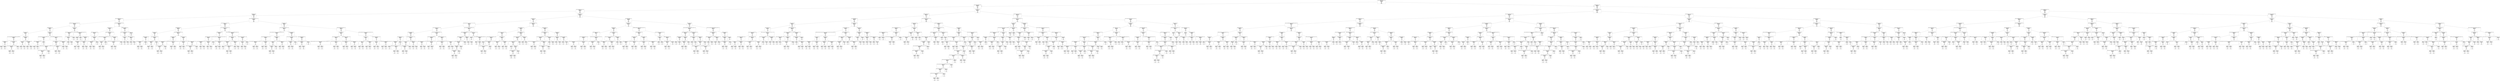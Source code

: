 digraph Tree {
node [shape=box] ;
0 [label="Fruit type (general)=dry & splits open <= 0.5\nentropy = 0.012\nsamples = 956\nvalue = [[955, 1]\n[955, 1]\n[955, 1]\n...\n[955, 1]\n[955, 1]\n[955, 1]]"] ;
1 [label="Fusion of sepals and petals=fused <= 0.5\nentropy = 0.011\nsamples = 491\nvalue = [[491, 0]\n[490, 1]\n[490, 1]\n...\n[491, 0]\n[490, 1]\n[490, 1]]"] ;
0 -> 1 [labeldistance=2.5, labelangle=45, headlabel="True"] ;
2 [label="Wings on fruit=no wings or with wings <= 0.5\nentropy = 0.01\nsamples = 264\nvalue = [[264, 0]\n[264, 0]\n[263, 1]\n...\n[264, 0]\n[263, 1]\n[263, 1]]"] ;
1 -> 2 ;
3 [label="Leaf type=simple <= 0.5\nentropy = 0.009\nsamples = 129\nvalue = [[129, 0]\n[129, 0]\n[128, 1]\n...\n[129, 0]\n[129, 0]\n[128, 1]]"] ;
2 -> 3 ;
4 [label="Calyx symmetry=radially symmetrical <= 0.5\nentropy = 0.008\nsamples = 61\nvalue = [[61, 0]\n[61, 0]\n[61, 0]\n...\n[61, 0]\n[61, 0]\n[60, 1]]"] ;
3 -> 4 ;
5 [label="Petal and sepal colors=blue to purple or pink to red <= 0.5\nentropy = 0.007\nsamples = 34\nvalue = [[34, 0]\n[34, 0]\n[34, 0]\n...\n[34, 0]\n[34, 0]\n[34, 0]]"] ;
4 -> 5 ;
6 [label="Leaf blade edges=entire <= 0.5\nentropy = 0.006\nsamples = 21\nvalue = [[21, 0]\n[21, 0]\n[21, 0]\n...\n[21, 0]\n[21, 0]\n[21, 0]]"] ;
5 -> 6 ;
7 [label="Stamen number=10 <= 0.5\nentropy = 0.005\nsamples = 11\nvalue = [[11, 0]\n[11, 0]\n[11, 0]\n...\n[11, 0]\n[11, 0]\n[11, 0]]"] ;
6 -> 7 ;
8 [label="Flower symmetry=radially symmetrical or bilaterally symmetrical <= 0.5\nentropy = 0.004\nsamples = 6\nvalue = [[6, 0]\n[6, 0]\n[6, 0]\n...\n[6, 0]\n[6, 0]\n[6, 0]]"] ;
7 -> 8 ;
9 [label="Flower petal color=? <= 0.5\nentropy = 0.003\nsamples = 3\nvalue = [[3, 0]\n[3, 0]\n[3, 0]\n...\n[3, 0]\n[3, 0]\n[3, 0]]"] ;
8 -> 9 ;
10 [label="entropy = 0.0\nsamples = 1\nvalue = [[1, 0]\n[1, 0]\n[1, 0]\n...\n[1, 0]\n[1, 0]\n[1, 0]]"] ;
9 -> 10 ;
11 [label="entropy = 0.002\nsamples = 2\nvalue = [[2, 0]\n[2, 0]\n[2, 0]\n...\n[2, 0]\n[2, 0]\n[2, 0]]"] ;
9 -> 11 ;
12 [label="Petal and sepal colors=white <= 0.5\nentropy = 0.003\nsamples = 3\nvalue = [[3, 0]\n[3, 0]\n[3, 0]\n...\n[3, 0]\n[3, 0]\n[3, 0]]"] ;
8 -> 12 ;
13 [label="Flower petal color=green to brown or white <= 0.5\nentropy = 0.002\nsamples = 2\nvalue = [[2, 0]\n[2, 0]\n[2, 0]\n...\n[2, 0]\n[2, 0]\n[2, 0]]"] ;
12 -> 13 ;
14 [label="entropy = 0.0\nsamples = 1\nvalue = [[1, 0]\n[1, 0]\n[1, 0]\n...\n[1, 0]\n[1, 0]\n[1, 0]]"] ;
13 -> 14 ;
15 [label="entropy = 0.0\nsamples = 1\nvalue = [[1, 0]\n[1, 0]\n[1, 0]\n...\n[1, 0]\n[1, 0]\n[1, 0]]"] ;
13 -> 15 ;
16 [label="entropy = 0.0\nsamples = 1\nvalue = [[1, 0]\n[1, 0]\n[1, 0]\n...\n[1, 0]\n[1, 0]\n[1, 0]]"] ;
12 -> 16 ;
17 [label="Leaf blade edges=teeth <= 0.5\nentropy = 0.004\nsamples = 5\nvalue = [[5, 0]\n[5, 0]\n[5, 0]\n...\n[5, 0]\n[5, 0]\n[5, 0]]"] ;
7 -> 17 ;
18 [label="Growth form=herb <= 0.5\nentropy = 0.002\nsamples = 2\nvalue = [[2, 0]\n[2, 0]\n[2, 0]\n...\n[2, 0]\n[2, 0]\n[2, 0]]"] ;
17 -> 18 ;
19 [label="entropy = 0.0\nsamples = 1\nvalue = [[1, 0]\n[1, 0]\n[1, 0]\n...\n[1, 0]\n[1, 0]\n[1, 0]]"] ;
18 -> 19 ;
20 [label="entropy = 0.0\nsamples = 1\nvalue = [[1, 0]\n[1, 0]\n[1, 0]\n...\n[1, 0]\n[1, 0]\n[1, 0]]"] ;
18 -> 20 ;
21 [label="Petal and sepal colors=yellow <= 0.5\nentropy = 0.003\nsamples = 3\nvalue = [[3, 0]\n[3, 0]\n[3, 0]\n...\n[3, 0]\n[3, 0]\n[3, 0]]"] ;
17 -> 21 ;
22 [label="entropy = 0.0\nsamples = 1\nvalue = [[1, 0]\n[1, 0]\n[1, 0]\n...\n[1, 0]\n[1, 0]\n[1, 0]]"] ;
21 -> 22 ;
23 [label="entropy = 0.002\nsamples = 2\nvalue = [[2, 0]\n[2, 0]\n[2, 0]\n...\n[2, 0]\n[2, 0]\n[2, 0]]"] ;
21 -> 23 ;
24 [label="Growth form=herb <= 0.5\nentropy = 0.005\nsamples = 10\nvalue = [[10, 0]\n[10, 0]\n[10, 0]\n...\n[10, 0]\n[10, 0]\n[10, 0]]"] ;
6 -> 24 ;
25 [label="Flower petal color=blue to purple or pink to red or white <= 0.5\nentropy = 0.003\nsamples = 3\nvalue = [[3, 0]\n[3, 0]\n[3, 0]\n...\n[3, 0]\n[3, 0]\n[3, 0]]"] ;
24 -> 25 ;
26 [label="Petal and sepal colors=blue to purple <= 0.5\nentropy = 0.002\nsamples = 2\nvalue = [[2, 0]\n[2, 0]\n[2, 0]\n...\n[2, 0]\n[2, 0]\n[2, 0]]"] ;
25 -> 26 ;
27 [label="entropy = 0.0\nsamples = 1\nvalue = [[1, 0]\n[1, 0]\n[1, 0]\n...\n[1, 0]\n[1, 0]\n[1, 0]]"] ;
26 -> 27 ;
28 [label="entropy = 0.0\nsamples = 1\nvalue = [[1, 0]\n[1, 0]\n[1, 0]\n...\n[1, 0]\n[1, 0]\n[1, 0]]"] ;
26 -> 28 ;
29 [label="entropy = 0.0\nsamples = 1\nvalue = [[1, 0]\n[1, 0]\n[1, 0]\n...\n[1, 0]\n[1, 0]\n[1, 0]]"] ;
25 -> 29 ;
30 [label="Petal and sepal colors=blue to purple or pink to red or white <= 0.5\nentropy = 0.004\nsamples = 7\nvalue = [[7, 0]\n[7, 0]\n[7, 0]\n...\n[7, 0]\n[7, 0]\n[7, 0]]"] ;
24 -> 30 ;
31 [label="Petal and sepal colors=yellow <= 0.5\nentropy = 0.004\nsamples = 5\nvalue = [[5, 0]\n[5, 0]\n[5, 0]\n...\n[5, 0]\n[5, 0]\n[5, 0]]"] ;
30 -> 31 ;
32 [label="Petal and sepal colors=blue to purple or pink to red or white or yellow <= 0.5\nentropy = 0.003\nsamples = 3\nvalue = [[3, 0]\n[3, 0]\n[3, 0]\n...\n[3, 0]\n[3, 0]\n[3, 0]]"] ;
31 -> 32 ;
33 [label="Flower petal color=other or white or yellow <= 0.5\nentropy = 0.002\nsamples = 2\nvalue = [[2, 0]\n[2, 0]\n[2, 0]\n...\n[2, 0]\n[2, 0]\n[2, 0]]"] ;
32 -> 33 ;
34 [label="entropy = 0.0\nsamples = 1\nvalue = [[1, 0]\n[1, 0]\n[1, 0]\n...\n[1, 0]\n[1, 0]\n[1, 0]]"] ;
33 -> 34 ;
35 [label="entropy = 0.0\nsamples = 1\nvalue = [[1, 0]\n[1, 0]\n[1, 0]\n...\n[1, 0]\n[1, 0]\n[1, 0]]"] ;
33 -> 35 ;
36 [label="entropy = 0.0\nsamples = 1\nvalue = [[1, 0]\n[1, 0]\n[1, 0]\n...\n[1, 0]\n[1, 0]\n[1, 0]]"] ;
32 -> 36 ;
37 [label="Number of sepals, petals or tepals=5 <= 0.5\nentropy = 0.002\nsamples = 2\nvalue = [[2, 0]\n[2, 0]\n[2, 0]\n...\n[2, 0]\n[2, 0]\n[2, 0]]"] ;
31 -> 37 ;
38 [label="entropy = 0.0\nsamples = 1\nvalue = [[1, 0]\n[1, 0]\n[1, 0]\n...\n[1, 0]\n[1, 0]\n[1, 0]]"] ;
37 -> 38 ;
39 [label="entropy = 0.0\nsamples = 1\nvalue = [[1, 0]\n[1, 0]\n[1, 0]\n...\n[1, 0]\n[1, 0]\n[1, 0]]"] ;
37 -> 39 ;
40 [label="Leaf arrangement=alternate <= 0.5\nentropy = 0.002\nsamples = 2\nvalue = [[2, 0]\n[2, 0]\n[2, 0]\n...\n[2, 0]\n[2, 0]\n[2, 0]]"] ;
30 -> 40 ;
41 [label="entropy = 0.0\nsamples = 1\nvalue = [[1, 0]\n[1, 0]\n[1, 0]\n...\n[1, 0]\n[1, 0]\n[1, 0]]"] ;
40 -> 41 ;
42 [label="entropy = 0.0\nsamples = 1\nvalue = [[1, 0]\n[1, 0]\n[1, 0]\n...\n[1, 0]\n[1, 0]\n[1, 0]]"] ;
40 -> 42 ;
43 [label="Growth form=herb <= 0.5\nentropy = 0.005\nsamples = 13\nvalue = [[13, 0]\n[13, 0]\n[13, 0]\n...\n[13, 0]\n[13, 0]\n[13, 0]]"] ;
5 -> 43 ;
44 [label="Number of sepals, petals or tepals=4 <= 0.5\nentropy = 0.003\nsamples = 3\nvalue = [[3, 0]\n[3, 0]\n[3, 0]\n...\n[3, 0]\n[3, 0]\n[3, 0]]"] ;
43 -> 44 ;
45 [label="Growth form=subshrub or herb <= 0.5\nentropy = 0.002\nsamples = 2\nvalue = [[2, 0]\n[2, 0]\n[2, 0]\n...\n[2, 0]\n[2, 0]\n[2, 0]]"] ;
44 -> 45 ;
46 [label="entropy = 0.0\nsamples = 1\nvalue = [[1, 0]\n[1, 0]\n[1, 0]\n...\n[1, 0]\n[1, 0]\n[1, 0]]"] ;
45 -> 46 ;
47 [label="entropy = 0.0\nsamples = 1\nvalue = [[1, 0]\n[1, 0]\n[1, 0]\n...\n[1, 0]\n[1, 0]\n[1, 0]]"] ;
45 -> 47 ;
48 [label="entropy = 0.0\nsamples = 1\nvalue = [[1, 0]\n[1, 0]\n[1, 0]\n...\n[1, 0]\n[1, 0]\n[1, 0]]"] ;
44 -> 48 ;
49 [label="Calyx symmetry=radially symmetrical or bilaterally symmetrical <= 0.5\nentropy = 0.005\nsamples = 10\nvalue = [[10, 0]\n[10, 0]\n[10, 0]\n...\n[10, 0]\n[10, 0]\n[10, 0]]"] ;
43 -> 49 ;
50 [label="entropy = 0.005\nsamples = 9\nvalue = [[9, 0]\n[9, 0]\n[9, 0]\n...\n[9, 0]\n[9, 0]\n[9, 0]]"] ;
49 -> 50 ;
51 [label="entropy = 0.0\nsamples = 1\nvalue = [[1, 0]\n[1, 0]\n[1, 0]\n...\n[1, 0]\n[1, 0]\n[1, 0]]"] ;
49 -> 51 ;
52 [label="Fusion of sepals and petals=unfused or fused <= 0.5\nentropy = 0.006\nsamples = 27\nvalue = [[27, 0]\n[27, 0]\n[27, 0]\n...\n[27, 0]\n[27, 0]\n[26, 1]]"] ;
4 -> 52 ;
53 [label="Stamen number=6 <= 0.5\nentropy = 0.005\nsamples = 13\nvalue = [[13, 0]\n[13, 0]\n[13, 0]\n...\n[13, 0]\n[13, 0]\n[12, 1]]"] ;
52 -> 53 ;
54 [label="Leaf type=compound or simple <= 0.5\nentropy = 0.004\nsamples = 7\nvalue = [[7, 0]\n[7, 0]\n[7, 0]\n...\n[7, 0]\n[7, 0]\n[6, 1]]"] ;
53 -> 54 ;
55 [label="Leaf blade edges=lobes <= 0.5\nentropy = 0.003\nsamples = 4\nvalue = [[4, 0]\n[4, 0]\n[4, 0]\n...\n[4, 0]\n[4, 0]\n[4, 0]]"] ;
54 -> 55 ;
56 [label="Leaf blade edges=teeth <= 0.5\nentropy = 0.002\nsamples = 2\nvalue = [[2, 0]\n[2, 0]\n[2, 0]\n...\n[2, 0]\n[2, 0]\n[2, 0]]"] ;
55 -> 56 ;
57 [label="entropy = 0.0\nsamples = 1\nvalue = [[1, 0]\n[1, 0]\n[1, 0]\n...\n[1, 0]\n[1, 0]\n[1, 0]]"] ;
56 -> 57 ;
58 [label="entropy = 0.0\nsamples = 1\nvalue = [[1, 0]\n[1, 0]\n[1, 0]\n...\n[1, 0]\n[1, 0]\n[1, 0]]"] ;
56 -> 58 ;
59 [label="Flower petal color=white <= 0.5\nentropy = 0.002\nsamples = 2\nvalue = [[2, 0]\n[2, 0]\n[2, 0]\n...\n[2, 0]\n[2, 0]\n[2, 0]]"] ;
55 -> 59 ;
60 [label="entropy = 0.0\nsamples = 1\nvalue = [[1, 0]\n[1, 0]\n[1, 0]\n...\n[1, 0]\n[1, 0]\n[1, 0]]"] ;
59 -> 60 ;
61 [label="entropy = 0.0\nsamples = 1\nvalue = [[1, 0]\n[1, 0]\n[1, 0]\n...\n[1, 0]\n[1, 0]\n[1, 0]]"] ;
59 -> 61 ;
62 [label="Flower petal color=white <= 0.5\nentropy = 0.003\nsamples = 3\nvalue = [[3, 0]\n[3, 0]\n[3, 0]\n...\n[3, 0]\n[3, 0]\n[2, 1]]"] ;
54 -> 62 ;
63 [label="Fusion of sepals and petals=unfused <= 0.5\nentropy = 0.002\nsamples = 2\nvalue = [[2, 0]\n[2, 0]\n[2, 0]\n...\n[2, 0]\n[2, 0]\n[1, 1]]"] ;
62 -> 63 ;
64 [label="entropy = 0.0\nsamples = 1\nvalue = [[1, 0]\n[1, 0]\n[1, 0]\n...\n[1, 0]\n[1, 0]\n[1, 0]]"] ;
63 -> 64 ;
65 [label="entropy = 0.0\nsamples = 1\nvalue = [[1, 0]\n[1, 0]\n[1, 0]\n...\n[1, 0]\n[1, 0]\n[0, 1]]"] ;
63 -> 65 ;
66 [label="entropy = 0.0\nsamples = 1\nvalue = [[1, 0]\n[1, 0]\n[1, 0]\n...\n[1, 0]\n[1, 0]\n[1, 0]]"] ;
62 -> 66 ;
67 [label="Leaf blade edges=lobes or teeth or entire <= 0.5\nentropy = 0.004\nsamples = 6\nvalue = [[6, 0]\n[6, 0]\n[6, 0]\n...\n[6, 0]\n[6, 0]\n[6, 0]]"] ;
53 -> 67 ;
68 [label="Petal and sepal colors=blue to purple or green to brown or yellow <= 0.5\nentropy = 0.003\nsamples = 3\nvalue = [[3, 0]\n[3, 0]\n[3, 0]\n...\n[3, 0]\n[3, 0]\n[3, 0]]"] ;
67 -> 68 ;
69 [label="Growth form=herb <= 0.5\nentropy = 0.002\nsamples = 2\nvalue = [[2, 0]\n[2, 0]\n[2, 0]\n...\n[2, 0]\n[2, 0]\n[2, 0]]"] ;
68 -> 69 ;
70 [label="entropy = 0.0\nsamples = 1\nvalue = [[1, 0]\n[1, 0]\n[1, 0]\n...\n[1, 0]\n[1, 0]\n[1, 0]]"] ;
69 -> 70 ;
71 [label="entropy = 0.0\nsamples = 1\nvalue = [[1, 0]\n[1, 0]\n[1, 0]\n...\n[1, 0]\n[1, 0]\n[1, 0]]"] ;
69 -> 71 ;
72 [label="entropy = 0.0\nsamples = 1\nvalue = [[1, 0]\n[1, 0]\n[1, 0]\n...\n[1, 0]\n[1, 0]\n[1, 0]]"] ;
68 -> 72 ;
73 [label="Flower petal color=white <= 0.5\nentropy = 0.003\nsamples = 3\nvalue = [[3, 0]\n[3, 0]\n[3, 0]\n...\n[3, 0]\n[3, 0]\n[3, 0]]"] ;
67 -> 73 ;
74 [label="Petal and sepal colors=blue to purple or pink to red or white <= 0.5\nentropy = 0.002\nsamples = 2\nvalue = [[2, 0]\n[2, 0]\n[2, 0]\n...\n[2, 0]\n[2, 0]\n[2, 0]]"] ;
73 -> 74 ;
75 [label="entropy = 0.0\nsamples = 1\nvalue = [[1, 0]\n[1, 0]\n[1, 0]\n...\n[1, 0]\n[1, 0]\n[1, 0]]"] ;
74 -> 75 ;
76 [label="entropy = 0.0\nsamples = 1\nvalue = [[1, 0]\n[1, 0]\n[1, 0]\n...\n[1, 0]\n[1, 0]\n[1, 0]]"] ;
74 -> 76 ;
77 [label="entropy = 0.0\nsamples = 1\nvalue = [[1, 0]\n[1, 0]\n[1, 0]\n...\n[1, 0]\n[1, 0]\n[1, 0]]"] ;
73 -> 77 ;
78 [label="Petal and sepal colors=yellow <= 0.5\nentropy = 0.005\nsamples = 14\nvalue = [[14, 0]\n[14, 0]\n[14, 0]\n...\n[14, 0]\n[14, 0]\n[14, 0]]"] ;
52 -> 78 ;
79 [label="Number of sepals, petals or tepals=4 or 5 <= 0.5\nentropy = 0.003\nsamples = 4\nvalue = [[4, 0]\n[4, 0]\n[4, 0]\n...\n[4, 0]\n[4, 0]\n[4, 0]]"] ;
78 -> 79 ;
80 [label="Stamen number=6 <= 0.5\nentropy = 0.002\nsamples = 2\nvalue = [[2, 0]\n[2, 0]\n[2, 0]\n...\n[2, 0]\n[2, 0]\n[2, 0]]"] ;
79 -> 80 ;
81 [label="entropy = 0.0\nsamples = 1\nvalue = [[1, 0]\n[1, 0]\n[1, 0]\n...\n[1, 0]\n[1, 0]\n[1, 0]]"] ;
80 -> 81 ;
82 [label="entropy = 0.0\nsamples = 1\nvalue = [[1, 0]\n[1, 0]\n[1, 0]\n...\n[1, 0]\n[1, 0]\n[1, 0]]"] ;
80 -> 82 ;
83 [label="Petal and sepal colors=white <= 0.5\nentropy = 0.002\nsamples = 2\nvalue = [[2, 0]\n[2, 0]\n[2, 0]\n...\n[2, 0]\n[2, 0]\n[2, 0]]"] ;
79 -> 83 ;
84 [label="entropy = 0.0\nsamples = 1\nvalue = [[1, 0]\n[1, 0]\n[1, 0]\n...\n[1, 0]\n[1, 0]\n[1, 0]]"] ;
83 -> 84 ;
85 [label="entropy = 0.0\nsamples = 1\nvalue = [[1, 0]\n[1, 0]\n[1, 0]\n...\n[1, 0]\n[1, 0]\n[1, 0]]"] ;
83 -> 85 ;
86 [label="entropy = 0.005\nsamples = 10\nvalue = [[10, 0]\n[10, 0]\n[10, 0]\n...\n[10, 0]\n[10, 0]\n[10, 0]]"] ;
78 -> 86 ;
87 [label="Fusion of sepals and petals=unfused or fused <= 0.5\nentropy = 0.008\nsamples = 68\nvalue = [[68, 0]\n[68, 0]\n[67, 1]\n...\n[68, 0]\n[68, 0]\n[68, 0]]"] ;
3 -> 87 ;
88 [label="Growth form=subshrub or vine or herb <= 0.5\nentropy = 0.007\nsamples = 35\nvalue = [[35, 0]\n[35, 0]\n[35, 0]\n...\n[35, 0]\n[35, 0]\n[35, 0]]"] ;
87 -> 88 ;
89 [label="Leaf blade edges=entire <= 0.5\nentropy = 0.006\nsamples = 20\nvalue = [[20, 0]\n[20, 0]\n[20, 0]\n...\n[20, 0]\n[20, 0]\n[20, 0]]"] ;
88 -> 89 ;
90 [label="Stamen number=10 <= 0.5\nentropy = 0.005\nsamples = 9\nvalue = [[9, 0]\n[9, 0]\n[9, 0]\n...\n[9, 0]\n[9, 0]\n[9, 0]]"] ;
89 -> 90 ;
91 [label="Leaf blade edges=teeth <= 0.5\nentropy = 0.003\nsamples = 4\nvalue = [[4, 0]\n[4, 0]\n[4, 0]\n...\n[4, 0]\n[4, 0]\n[4, 0]]"] ;
90 -> 91 ;
92 [label="Petal and sepal colors=pink to red <= 0.5\nentropy = 0.002\nsamples = 2\nvalue = [[2, 0]\n[2, 0]\n[2, 0]\n...\n[2, 0]\n[2, 0]\n[2, 0]]"] ;
91 -> 92 ;
93 [label="entropy = 0.0\nsamples = 1\nvalue = [[1, 0]\n[1, 0]\n[1, 0]\n...\n[1, 0]\n[1, 0]\n[1, 0]]"] ;
92 -> 93 ;
94 [label="entropy = 0.0\nsamples = 1\nvalue = [[1, 0]\n[1, 0]\n[1, 0]\n...\n[1, 0]\n[1, 0]\n[1, 0]]"] ;
92 -> 94 ;
95 [label="entropy = 0.002\nsamples = 2\nvalue = [[2, 0]\n[2, 0]\n[2, 0]\n...\n[2, 0]\n[2, 0]\n[2, 0]]"] ;
91 -> 95 ;
96 [label="Flower petal color=blue to purple <= 0.5\nentropy = 0.004\nsamples = 5\nvalue = [[5, 0]\n[5, 0]\n[5, 0]\n...\n[5, 0]\n[5, 0]\n[5, 0]]"] ;
90 -> 96 ;
97 [label="Flower petal color=pink to red <= 0.5\nentropy = 0.003\nsamples = 3\nvalue = [[3, 0]\n[3, 0]\n[3, 0]\n...\n[3, 0]\n[3, 0]\n[3, 0]]"] ;
96 -> 97 ;
98 [label="entropy = 0.002\nsamples = 2\nvalue = [[2, 0]\n[2, 0]\n[2, 0]\n...\n[2, 0]\n[2, 0]\n[2, 0]]"] ;
97 -> 98 ;
99 [label="entropy = 0.0\nsamples = 1\nvalue = [[1, 0]\n[1, 0]\n[1, 0]\n...\n[1, 0]\n[1, 0]\n[1, 0]]"] ;
97 -> 99 ;
100 [label="entropy = 0.002\nsamples = 2\nvalue = [[2, 0]\n[2, 0]\n[2, 0]\n...\n[2, 0]\n[2, 0]\n[2, 0]]"] ;
96 -> 100 ;
101 [label="Fringed petal edges=fringed or not fringed <= 0.5\nentropy = 0.005\nsamples = 11\nvalue = [[11, 0]\n[11, 0]\n[11, 0]\n...\n[11, 0]\n[11, 0]\n[11, 0]]"] ;
89 -> 101 ;
102 [label="Fringed petal edges=? <= 0.5\nentropy = 0.004\nsamples = 6\nvalue = [[6, 0]\n[6, 0]\n[6, 0]\n...\n[6, 0]\n[6, 0]\n[6, 0]]"] ;
101 -> 102 ;
103 [label="Number of sepals, petals or tepals=5 <= 0.5\nentropy = 0.003\nsamples = 3\nvalue = [[3, 0]\n[3, 0]\n[3, 0]\n...\n[3, 0]\n[3, 0]\n[3, 0]]"] ;
102 -> 103 ;
104 [label="Number of sepals, petals or tepals=7 <= 0.5\nentropy = 0.002\nsamples = 2\nvalue = [[2, 0]\n[2, 0]\n[2, 0]\n...\n[2, 0]\n[2, 0]\n[2, 0]]"] ;
103 -> 104 ;
105 [label="entropy = 0.0\nsamples = 1\nvalue = [[1, 0]\n[1, 0]\n[1, 0]\n...\n[1, 0]\n[1, 0]\n[1, 0]]"] ;
104 -> 105 ;
106 [label="entropy = 0.0\nsamples = 1\nvalue = [[1, 0]\n[1, 0]\n[1, 0]\n...\n[1, 0]\n[1, 0]\n[1, 0]]"] ;
104 -> 106 ;
107 [label="entropy = 0.0\nsamples = 1\nvalue = [[1, 0]\n[1, 0]\n[1, 0]\n...\n[1, 0]\n[1, 0]\n[1, 0]]"] ;
103 -> 107 ;
108 [label="Petal and sepal colors=green to brown or pink to red or white <= 0.5\nentropy = 0.003\nsamples = 3\nvalue = [[3, 0]\n[3, 0]\n[3, 0]\n...\n[3, 0]\n[3, 0]\n[3, 0]]"] ;
102 -> 108 ;
109 [label="entropy = 0.002\nsamples = 2\nvalue = [[2, 0]\n[2, 0]\n[2, 0]\n...\n[2, 0]\n[2, 0]\n[2, 0]]"] ;
108 -> 109 ;
110 [label="entropy = 0.0\nsamples = 1\nvalue = [[1, 0]\n[1, 0]\n[1, 0]\n...\n[1, 0]\n[1, 0]\n[1, 0]]"] ;
108 -> 110 ;
111 [label="Wings on fruit=no wings <= 0.5\nentropy = 0.004\nsamples = 5\nvalue = [[5, 0]\n[5, 0]\n[5, 0]\n...\n[5, 0]\n[5, 0]\n[5, 0]]"] ;
101 -> 111 ;
112 [label="Flower petal color=green to brown <= 0.5\nentropy = 0.002\nsamples = 2\nvalue = [[2, 0]\n[2, 0]\n[2, 0]\n...\n[2, 0]\n[2, 0]\n[2, 0]]"] ;
111 -> 112 ;
113 [label="entropy = 0.0\nsamples = 1\nvalue = [[1, 0]\n[1, 0]\n[1, 0]\n...\n[1, 0]\n[1, 0]\n[1, 0]]"] ;
112 -> 113 ;
114 [label="entropy = 0.0\nsamples = 1\nvalue = [[1, 0]\n[1, 0]\n[1, 0]\n...\n[1, 0]\n[1, 0]\n[1, 0]]"] ;
112 -> 114 ;
115 [label="Number of sepals, petals or tepals=4 or 5 <= 0.5\nentropy = 0.003\nsamples = 3\nvalue = [[3, 0]\n[3, 0]\n[3, 0]\n...\n[3, 0]\n[3, 0]\n[3, 0]]"] ;
111 -> 115 ;
116 [label="Petal and sepal colors=pink to red or white <= 0.5\nentropy = 0.002\nsamples = 2\nvalue = [[2, 0]\n[2, 0]\n[2, 0]\n...\n[2, 0]\n[2, 0]\n[2, 0]]"] ;
115 -> 116 ;
117 [label="entropy = 0.0\nsamples = 1\nvalue = [[1, 0]\n[1, 0]\n[1, 0]\n...\n[1, 0]\n[1, 0]\n[1, 0]]"] ;
116 -> 117 ;
118 [label="entropy = 0.0\nsamples = 1\nvalue = [[1, 0]\n[1, 0]\n[1, 0]\n...\n[1, 0]\n[1, 0]\n[1, 0]]"] ;
116 -> 118 ;
119 [label="entropy = 0.0\nsamples = 1\nvalue = [[1, 0]\n[1, 0]\n[1, 0]\n...\n[1, 0]\n[1, 0]\n[1, 0]]"] ;
115 -> 119 ;
120 [label="Fruit type (general)=dry & doesn't split open <= 0.5\nentropy = 0.006\nsamples = 15\nvalue = [[15, 0]\n[15, 0]\n[15, 0]\n...\n[15, 0]\n[15, 0]\n[15, 0]]"] ;
88 -> 120 ;
121 [label="Leaf blade edges=entire <= 0.5\nentropy = 0.004\nsamples = 7\nvalue = [[7, 0]\n[7, 0]\n[7, 0]\n...\n[7, 0]\n[7, 0]\n[7, 0]]"] ;
120 -> 121 ;
122 [label="Petal and sepal colors=white <= 0.5\nentropy = 0.003\nsamples = 4\nvalue = [[4, 0]\n[4, 0]\n[4, 0]\n...\n[4, 0]\n[4, 0]\n[4, 0]]"] ;
121 -> 122 ;
123 [label="Fusion of sepals and petals=unfused <= 0.5\nentropy = 0.002\nsamples = 2\nvalue = [[2, 0]\n[2, 0]\n[2, 0]\n...\n[2, 0]\n[2, 0]\n[2, 0]]"] ;
122 -> 123 ;
124 [label="entropy = 0.0\nsamples = 1\nvalue = [[1, 0]\n[1, 0]\n[1, 0]\n...\n[1, 0]\n[1, 0]\n[1, 0]]"] ;
123 -> 124 ;
125 [label="entropy = 0.0\nsamples = 1\nvalue = [[1, 0]\n[1, 0]\n[1, 0]\n...\n[1, 0]\n[1, 0]\n[1, 0]]"] ;
123 -> 125 ;
126 [label="Wings on fruit=with wings <= 0.5\nentropy = 0.002\nsamples = 2\nvalue = [[2, 0]\n[2, 0]\n[2, 0]\n...\n[2, 0]\n[2, 0]\n[2, 0]]"] ;
122 -> 126 ;
127 [label="entropy = 0.0\nsamples = 1\nvalue = [[1, 0]\n[1, 0]\n[1, 0]\n...\n[1, 0]\n[1, 0]\n[1, 0]]"] ;
126 -> 127 ;
128 [label="entropy = 0.0\nsamples = 1\nvalue = [[1, 0]\n[1, 0]\n[1, 0]\n...\n[1, 0]\n[1, 0]\n[1, 0]]"] ;
126 -> 128 ;
129 [label="Fruit type (general)=dry & splits open or dry & doesn't split open or fleshy <= 0.5\nentropy = 0.003\nsamples = 3\nvalue = [[3, 0]\n[3, 0]\n[3, 0]\n...\n[3, 0]\n[3, 0]\n[3, 0]]"] ;
121 -> 129 ;
130 [label="entropy = 0.0\nsamples = 1\nvalue = [[1, 0]\n[1, 0]\n[1, 0]\n...\n[1, 0]\n[1, 0]\n[1, 0]]"] ;
129 -> 130 ;
131 [label="Flower symmetry=radially symmetrical <= 0.5\nentropy = 0.002\nsamples = 2\nvalue = [[2, 0]\n[2, 0]\n[2, 0]\n...\n[2, 0]\n[2, 0]\n[2, 0]]"] ;
129 -> 131 ;
132 [label="entropy = 0.0\nsamples = 1\nvalue = [[1, 0]\n[1, 0]\n[1, 0]\n...\n[1, 0]\n[1, 0]\n[1, 0]]"] ;
131 -> 132 ;
133 [label="entropy = 0.0\nsamples = 1\nvalue = [[1, 0]\n[1, 0]\n[1, 0]\n...\n[1, 0]\n[1, 0]\n[1, 0]]"] ;
131 -> 133 ;
134 [label="Flower symmetry=radially symmetrical or bilaterally symmetrical <= 0.5\nentropy = 0.005\nsamples = 8\nvalue = [[8, 0]\n[8, 0]\n[8, 0]\n...\n[8, 0]\n[8, 0]\n[8, 0]]"] ;
120 -> 134 ;
135 [label="Leaf blade edges=teeth or entire <= 0.5\nentropy = 0.004\nsamples = 5\nvalue = [[5, 0]\n[5, 0]\n[5, 0]\n...\n[5, 0]\n[5, 0]\n[5, 0]]"] ;
134 -> 135 ;
136 [label="Leaf arrangement=alternate <= 0.5\nentropy = 0.003\nsamples = 3\nvalue = [[3, 0]\n[3, 0]\n[3, 0]\n...\n[3, 0]\n[3, 0]\n[3, 0]]"] ;
135 -> 136 ;
137 [label="entropy = 0.0\nsamples = 1\nvalue = [[1, 0]\n[1, 0]\n[1, 0]\n...\n[1, 0]\n[1, 0]\n[1, 0]]"] ;
136 -> 137 ;
138 [label="Number of sepals, petals or tepals=3 <= 0.5\nentropy = 0.002\nsamples = 2\nvalue = [[2, 0]\n[2, 0]\n[2, 0]\n...\n[2, 0]\n[2, 0]\n[2, 0]]"] ;
136 -> 138 ;
139 [label="entropy = 0.0\nsamples = 1\nvalue = [[1, 0]\n[1, 0]\n[1, 0]\n...\n[1, 0]\n[1, 0]\n[1, 0]]"] ;
138 -> 139 ;
140 [label="entropy = 0.0\nsamples = 1\nvalue = [[1, 0]\n[1, 0]\n[1, 0]\n...\n[1, 0]\n[1, 0]\n[1, 0]]"] ;
138 -> 140 ;
141 [label="Calyx symmetry=radially symmetrical <= 0.5\nentropy = 0.002\nsamples = 2\nvalue = [[2, 0]\n[2, 0]\n[2, 0]\n...\n[2, 0]\n[2, 0]\n[2, 0]]"] ;
135 -> 141 ;
142 [label="entropy = 0.0\nsamples = 1\nvalue = [[1, 0]\n[1, 0]\n[1, 0]\n...\n[1, 0]\n[1, 0]\n[1, 0]]"] ;
141 -> 142 ;
143 [label="entropy = 0.0\nsamples = 1\nvalue = [[1, 0]\n[1, 0]\n[1, 0]\n...\n[1, 0]\n[1, 0]\n[1, 0]]"] ;
141 -> 143 ;
144 [label="Number of sepals, petals or tepals=2 or 3 <= 0.5\nentropy = 0.003\nsamples = 3\nvalue = [[3, 0]\n[3, 0]\n[3, 0]\n...\n[3, 0]\n[3, 0]\n[3, 0]]"] ;
134 -> 144 ;
145 [label="Stamen number=0 or 3 <= 0.5\nentropy = 0.002\nsamples = 2\nvalue = [[2, 0]\n[2, 0]\n[2, 0]\n...\n[2, 0]\n[2, 0]\n[2, 0]]"] ;
144 -> 145 ;
146 [label="entropy = 0.0\nsamples = 1\nvalue = [[1, 0]\n[1, 0]\n[1, 0]\n...\n[1, 0]\n[1, 0]\n[1, 0]]"] ;
145 -> 146 ;
147 [label="entropy = 0.0\nsamples = 1\nvalue = [[1, 0]\n[1, 0]\n[1, 0]\n...\n[1, 0]\n[1, 0]\n[1, 0]]"] ;
145 -> 147 ;
148 [label="entropy = 0.0\nsamples = 1\nvalue = [[1, 0]\n[1, 0]\n[1, 0]\n...\n[1, 0]\n[1, 0]\n[1, 0]]"] ;
144 -> 148 ;
149 [label="Flower petal color=? <= 0.5\nentropy = 0.007\nsamples = 33\nvalue = [[33, 0]\n[33, 0]\n[32, 1]\n...\n[33, 0]\n[33, 0]\n[33, 0]]"] ;
87 -> 149 ;
150 [label="Fruit type (general)=dry & doesn't split open <= 0.5\nentropy = 0.006\nsamples = 17\nvalue = [[17, 0]\n[17, 0]\n[16, 1]\n...\n[17, 0]\n[17, 0]\n[17, 0]]"] ;
149 -> 150 ;
151 [label="Fruit type (general)=dry & splits open or dry & doesn't split open or fleshy <= 0.5\nentropy = 0.005\nsamples = 9\nvalue = [[9, 0]\n[9, 0]\n[8, 1]\n...\n[9, 0]\n[9, 0]\n[9, 0]]"] ;
150 -> 151 ;
152 [label="Fringed petal edges=fringed or not fringed <= 0.5\nentropy = 0.003\nsamples = 4\nvalue = [[4, 0]\n[4, 0]\n[3, 1]\n...\n[4, 0]\n[4, 0]\n[4, 0]]"] ;
151 -> 152 ;
153 [label="Fruit type (general)=dry & splits open or dry & doesn't split open <= 0.5\nentropy = 0.002\nsamples = 2\nvalue = [[2, 0]\n[2, 0]\n[1, 1]\n...\n[2, 0]\n[2, 0]\n[2, 0]]"] ;
152 -> 153 ;
154 [label="entropy = 0.0\nsamples = 1\nvalue = [[1, 0]\n[1, 0]\n[1, 0]\n...\n[1, 0]\n[1, 0]\n[1, 0]]"] ;
153 -> 154 ;
155 [label="entropy = 0.0\nsamples = 1\nvalue = [[1, 0]\n[1, 0]\n[0, 1]\n...\n[1, 0]\n[1, 0]\n[1, 0]]"] ;
153 -> 155 ;
156 [label="Petal and sepal colors=white <= 0.5\nentropy = 0.002\nsamples = 2\nvalue = [[2, 0]\n[2, 0]\n[2, 0]\n...\n[2, 0]\n[2, 0]\n[2, 0]]"] ;
152 -> 156 ;
157 [label="entropy = 0.0\nsamples = 1\nvalue = [[1, 0]\n[1, 0]\n[1, 0]\n...\n[1, 0]\n[1, 0]\n[1, 0]]"] ;
156 -> 157 ;
158 [label="entropy = 0.0\nsamples = 1\nvalue = [[1, 0]\n[1, 0]\n[1, 0]\n...\n[1, 0]\n[1, 0]\n[1, 0]]"] ;
156 -> 158 ;
159 [label="Leaf blade edges=lobes <= 0.5\nentropy = 0.004\nsamples = 5\nvalue = [[5, 0]\n[5, 0]\n[5, 0]\n...\n[5, 0]\n[5, 0]\n[5, 0]]"] ;
151 -> 159 ;
160 [label="Growth form=subshrub or herb <= 0.5\nentropy = 0.003\nsamples = 3\nvalue = [[3, 0]\n[3, 0]\n[3, 0]\n...\n[3, 0]\n[3, 0]\n[3, 0]]"] ;
159 -> 160 ;
161 [label="Stamen number=13 <= 0.5\nentropy = 0.002\nsamples = 2\nvalue = [[2, 0]\n[2, 0]\n[2, 0]\n...\n[2, 0]\n[2, 0]\n[2, 0]]"] ;
160 -> 161 ;
162 [label="entropy = 0.0\nsamples = 1\nvalue = [[1, 0]\n[1, 0]\n[1, 0]\n...\n[1, 0]\n[1, 0]\n[1, 0]]"] ;
161 -> 162 ;
163 [label="entropy = 0.0\nsamples = 1\nvalue = [[1, 0]\n[1, 0]\n[1, 0]\n...\n[1, 0]\n[1, 0]\n[1, 0]]"] ;
161 -> 163 ;
164 [label="entropy = 0.0\nsamples = 1\nvalue = [[1, 0]\n[1, 0]\n[1, 0]\n...\n[1, 0]\n[1, 0]\n[1, 0]]"] ;
160 -> 164 ;
165 [label="Petal and sepal colors=blue to purple or pink to red <= 0.5\nentropy = 0.002\nsamples = 2\nvalue = [[2, 0]\n[2, 0]\n[2, 0]\n...\n[2, 0]\n[2, 0]\n[2, 0]]"] ;
159 -> 165 ;
166 [label="entropy = 0.0\nsamples = 1\nvalue = [[1, 0]\n[1, 0]\n[1, 0]\n...\n[1, 0]\n[1, 0]\n[1, 0]]"] ;
165 -> 166 ;
167 [label="entropy = 0.0\nsamples = 1\nvalue = [[1, 0]\n[1, 0]\n[1, 0]\n...\n[1, 0]\n[1, 0]\n[1, 0]]"] ;
165 -> 167 ;
168 [label="Leaf blade edges=lobes <= 0.5\nentropy = 0.005\nsamples = 8\nvalue = [[8, 0]\n[8, 0]\n[8, 0]\n...\n[8, 0]\n[8, 0]\n[8, 0]]"] ;
150 -> 168 ;
169 [label="Number of sepals, petals or tepals=3 or 4 or 5 or 0 <= 0.5\nentropy = 0.003\nsamples = 3\nvalue = [[3, 0]\n[3, 0]\n[3, 0]\n...\n[3, 0]\n[3, 0]\n[3, 0]]"] ;
168 -> 169 ;
170 [label="Leaf blade edges=entire <= 0.5\nentropy = 0.002\nsamples = 2\nvalue = [[2, 0]\n[2, 0]\n[2, 0]\n...\n[2, 0]\n[2, 0]\n[2, 0]]"] ;
169 -> 170 ;
171 [label="entropy = 0.0\nsamples = 1\nvalue = [[1, 0]\n[1, 0]\n[1, 0]\n...\n[1, 0]\n[1, 0]\n[1, 0]]"] ;
170 -> 171 ;
172 [label="entropy = 0.0\nsamples = 1\nvalue = [[1, 0]\n[1, 0]\n[1, 0]\n...\n[1, 0]\n[1, 0]\n[1, 0]]"] ;
170 -> 172 ;
173 [label="entropy = 0.0\nsamples = 1\nvalue = [[1, 0]\n[1, 0]\n[1, 0]\n...\n[1, 0]\n[1, 0]\n[1, 0]]"] ;
169 -> 173 ;
174 [label="Fringed petal edges=not fringed <= 0.5\nentropy = 0.004\nsamples = 5\nvalue = [[5, 0]\n[5, 0]\n[5, 0]\n...\n[5, 0]\n[5, 0]\n[5, 0]]"] ;
168 -> 174 ;
175 [label="Petal and sepal colors=pink to red or white <= 0.5\nentropy = 0.003\nsamples = 3\nvalue = [[3, 0]\n[3, 0]\n[3, 0]\n...\n[3, 0]\n[3, 0]\n[3, 0]]"] ;
174 -> 175 ;
176 [label="entropy = 0.0\nsamples = 1\nvalue = [[1, 0]\n[1, 0]\n[1, 0]\n...\n[1, 0]\n[1, 0]\n[1, 0]]"] ;
175 -> 176 ;
177 [label="entropy = 0.002\nsamples = 2\nvalue = [[2, 0]\n[2, 0]\n[2, 0]\n...\n[2, 0]\n[2, 0]\n[2, 0]]"] ;
175 -> 177 ;
178 [label="entropy = 0.002\nsamples = 2\nvalue = [[2, 0]\n[2, 0]\n[2, 0]\n...\n[2, 0]\n[2, 0]\n[2, 0]]"] ;
174 -> 178 ;
179 [label="Fringed petal edges=fringed or not fringed <= 0.5\nentropy = 0.006\nsamples = 16\nvalue = [[16, 0]\n[16, 0]\n[16, 0]\n...\n[16, 0]\n[16, 0]\n[16, 0]]"] ;
149 -> 179 ;
180 [label="Stamen number=5 <= 0.5\nentropy = 0.005\nsamples = 8\nvalue = [[8, 0]\n[8, 0]\n[8, 0]\n...\n[8, 0]\n[8, 0]\n[8, 0]]"] ;
179 -> 180 ;
181 [label="Number of sepals, petals or tepals=4 <= 0.5\nentropy = 0.003\nsamples = 4\nvalue = [[4, 0]\n[4, 0]\n[4, 0]\n...\n[4, 0]\n[4, 0]\n[4, 0]]"] ;
180 -> 181 ;
182 [label="Petal and sepal colors=blue to purple or green to brown or orange or other or pink to red or white or yellow <= 0.5\nentropy = 0.002\nsamples = 2\nvalue = [[2, 0]\n[2, 0]\n[2, 0]\n...\n[2, 0]\n[2, 0]\n[2, 0]]"] ;
181 -> 182 ;
183 [label="entropy = 0.0\nsamples = 1\nvalue = [[1, 0]\n[1, 0]\n[1, 0]\n...\n[1, 0]\n[1, 0]\n[1, 0]]"] ;
182 -> 183 ;
184 [label="entropy = 0.0\nsamples = 1\nvalue = [[1, 0]\n[1, 0]\n[1, 0]\n...\n[1, 0]\n[1, 0]\n[1, 0]]"] ;
182 -> 184 ;
185 [label="Petal and sepal colors=green to brown or pink to red <= 0.5\nentropy = 0.002\nsamples = 2\nvalue = [[2, 0]\n[2, 0]\n[2, 0]\n...\n[2, 0]\n[2, 0]\n[2, 0]]"] ;
181 -> 185 ;
186 [label="entropy = 0.0\nsamples = 1\nvalue = [[1, 0]\n[1, 0]\n[1, 0]\n...\n[1, 0]\n[1, 0]\n[1, 0]]"] ;
185 -> 186 ;
187 [label="entropy = 0.0\nsamples = 1\nvalue = [[1, 0]\n[1, 0]\n[1, 0]\n...\n[1, 0]\n[1, 0]\n[1, 0]]"] ;
185 -> 187 ;
188 [label="Number of sepals, petals or tepals=5 or 0 <= 0.5\nentropy = 0.003\nsamples = 4\nvalue = [[4, 0]\n[4, 0]\n[4, 0]\n...\n[4, 0]\n[4, 0]\n[4, 0]]"] ;
180 -> 188 ;
189 [label="Leaf arrangement=alternate or opposite <= 0.5\nentropy = 0.002\nsamples = 2\nvalue = [[2, 0]\n[2, 0]\n[2, 0]\n...\n[2, 0]\n[2, 0]\n[2, 0]]"] ;
188 -> 189 ;
190 [label="entropy = 0.0\nsamples = 1\nvalue = [[1, 0]\n[1, 0]\n[1, 0]\n...\n[1, 0]\n[1, 0]\n[1, 0]]"] ;
189 -> 190 ;
191 [label="entropy = 0.0\nsamples = 1\nvalue = [[1, 0]\n[1, 0]\n[1, 0]\n...\n[1, 0]\n[1, 0]\n[1, 0]]"] ;
189 -> 191 ;
192 [label="Leaf blade edges=teeth or entire <= 0.5\nentropy = 0.002\nsamples = 2\nvalue = [[2, 0]\n[2, 0]\n[2, 0]\n...\n[2, 0]\n[2, 0]\n[2, 0]]"] ;
188 -> 192 ;
193 [label="entropy = 0.0\nsamples = 1\nvalue = [[1, 0]\n[1, 0]\n[1, 0]\n...\n[1, 0]\n[1, 0]\n[1, 0]]"] ;
192 -> 193 ;
194 [label="entropy = 0.0\nsamples = 1\nvalue = [[1, 0]\n[1, 0]\n[1, 0]\n...\n[1, 0]\n[1, 0]\n[1, 0]]"] ;
192 -> 194 ;
195 [label="Fruit type (general)=dry & splits open or dry & doesn't split open or fleshy <= 0.5\nentropy = 0.005\nsamples = 8\nvalue = [[8, 0]\n[8, 0]\n[8, 0]\n...\n[8, 0]\n[8, 0]\n[8, 0]]"] ;
179 -> 195 ;
196 [label="Stamen number=1 <= 0.5\nentropy = 0.003\nsamples = 4\nvalue = [[4, 0]\n[4, 0]\n[4, 0]\n...\n[4, 0]\n[4, 0]\n[4, 0]]"] ;
195 -> 196 ;
197 [label="Stamen number=1 or 3 or 4 or 5 <= 0.5\nentropy = 0.002\nsamples = 2\nvalue = [[2, 0]\n[2, 0]\n[2, 0]\n...\n[2, 0]\n[2, 0]\n[2, 0]]"] ;
196 -> 197 ;
198 [label="entropy = 0.0\nsamples = 1\nvalue = [[1, 0]\n[1, 0]\n[1, 0]\n...\n[1, 0]\n[1, 0]\n[1, 0]]"] ;
197 -> 198 ;
199 [label="entropy = 0.0\nsamples = 1\nvalue = [[1, 0]\n[1, 0]\n[1, 0]\n...\n[1, 0]\n[1, 0]\n[1, 0]]"] ;
197 -> 199 ;
200 [label="Leaf blade edges=teeth or entire <= 0.5\nentropy = 0.002\nsamples = 2\nvalue = [[2, 0]\n[2, 0]\n[2, 0]\n...\n[2, 0]\n[2, 0]\n[2, 0]]"] ;
196 -> 200 ;
201 [label="entropy = 0.0\nsamples = 1\nvalue = [[1, 0]\n[1, 0]\n[1, 0]\n...\n[1, 0]\n[1, 0]\n[1, 0]]"] ;
200 -> 201 ;
202 [label="entropy = 0.0\nsamples = 1\nvalue = [[1, 0]\n[1, 0]\n[1, 0]\n...\n[1, 0]\n[1, 0]\n[1, 0]]"] ;
200 -> 202 ;
203 [label="Petal and sepal colors=green to brown <= 0.5\nentropy = 0.003\nsamples = 4\nvalue = [[4, 0]\n[4, 0]\n[4, 0]\n...\n[4, 0]\n[4, 0]\n[4, 0]]"] ;
195 -> 203 ;
204 [label="Stamen number=4 <= 0.5\nentropy = 0.002\nsamples = 2\nvalue = [[2, 0]\n[2, 0]\n[2, 0]\n...\n[2, 0]\n[2, 0]\n[2, 0]]"] ;
203 -> 204 ;
205 [label="entropy = 0.0\nsamples = 1\nvalue = [[1, 0]\n[1, 0]\n[1, 0]\n...\n[1, 0]\n[1, 0]\n[1, 0]]"] ;
204 -> 205 ;
206 [label="entropy = 0.0\nsamples = 1\nvalue = [[1, 0]\n[1, 0]\n[1, 0]\n...\n[1, 0]\n[1, 0]\n[1, 0]]"] ;
204 -> 206 ;
207 [label="Flower symmetry=radially symmetrical or bilaterally symmetrical <= 0.5\nentropy = 0.002\nsamples = 2\nvalue = [[2, 0]\n[2, 0]\n[2, 0]\n...\n[2, 0]\n[2, 0]\n[2, 0]]"] ;
203 -> 207 ;
208 [label="entropy = 0.0\nsamples = 1\nvalue = [[1, 0]\n[1, 0]\n[1, 0]\n...\n[1, 0]\n[1, 0]\n[1, 0]]"] ;
207 -> 208 ;
209 [label="entropy = 0.0\nsamples = 1\nvalue = [[1, 0]\n[1, 0]\n[1, 0]\n...\n[1, 0]\n[1, 0]\n[1, 0]]"] ;
207 -> 209 ;
210 [label="Stamen number=5 <= 0.5\nentropy = 0.009\nsamples = 135\nvalue = [[135, 0]\n[135, 0]\n[135, 0]\n...\n[135, 0]\n[134, 1]\n[135, 0]]"] ;
2 -> 210 ;
211 [label="Stamen number=13 <= 0.5\nentropy = 0.008\nsamples = 76\nvalue = [[76, 0]\n[76, 0]\n[76, 0]\n...\n[76, 0]\n[76, 0]\n[76, 0]]"] ;
210 -> 211 ;
212 [label="Stamen number=5 or 6 or 7 or 8 or 9 or 10 or 11 or 12 or 13 <= 0.5\nentropy = 0.007\nsamples = 36\nvalue = [[36, 0]\n[36, 0]\n[36, 0]\n...\n[36, 0]\n[36, 0]\n[36, 0]]"] ;
211 -> 212 ;
213 [label="Growth form=subshrub or vine or herb <= 0.5\nentropy = 0.006\nsamples = 19\nvalue = [[19, 0]\n[19, 0]\n[19, 0]\n...\n[19, 0]\n[19, 0]\n[19, 0]]"] ;
212 -> 213 ;
214 [label="Flower petal color=yellow <= 0.5\nentropy = 0.005\nsamples = 10\nvalue = [[10, 0]\n[10, 0]\n[10, 0]\n...\n[10, 0]\n[10, 0]\n[10, 0]]"] ;
213 -> 214 ;
215 [label="Flower petal color=white <= 0.5\nentropy = 0.004\nsamples = 5\nvalue = [[5, 0]\n[5, 0]\n[5, 0]\n...\n[5, 0]\n[5, 0]\n[5, 0]]"] ;
214 -> 215 ;
216 [label="Fringed petal edges=? <= 0.5\nentropy = 0.003\nsamples = 3\nvalue = [[3, 0]\n[3, 0]\n[3, 0]\n...\n[3, 0]\n[3, 0]\n[3, 0]]"] ;
215 -> 216 ;
217 [label="entropy = 0.0\nsamples = 1\nvalue = [[1, 0]\n[1, 0]\n[1, 0]\n...\n[1, 0]\n[1, 0]\n[1, 0]]"] ;
216 -> 217 ;
218 [label="Petal and sepal colors=green to brown or white <= 0.5\nentropy = 0.002\nsamples = 2\nvalue = [[2, 0]\n[2, 0]\n[2, 0]\n...\n[2, 0]\n[2, 0]\n[2, 0]]"] ;
216 -> 218 ;
219 [label="entropy = 0.0\nsamples = 1\nvalue = [[1, 0]\n[1, 0]\n[1, 0]\n...\n[1, 0]\n[1, 0]\n[1, 0]]"] ;
218 -> 219 ;
220 [label="entropy = 0.0\nsamples = 1\nvalue = [[1, 0]\n[1, 0]\n[1, 0]\n...\n[1, 0]\n[1, 0]\n[1, 0]]"] ;
218 -> 220 ;
221 [label="entropy = 0.002\nsamples = 2\nvalue = [[2, 0]\n[2, 0]\n[2, 0]\n...\n[2, 0]\n[2, 0]\n[2, 0]]"] ;
215 -> 221 ;
222 [label="Number of sepals, petals or tepals=4 or 5 <= 0.5\nentropy = 0.004\nsamples = 5\nvalue = [[5, 0]\n[5, 0]\n[5, 0]\n...\n[5, 0]\n[5, 0]\n[5, 0]]"] ;
214 -> 222 ;
223 [label="Stamen number=11 or 12 or 13 <= 0.5\nentropy = 0.003\nsamples = 3\nvalue = [[3, 0]\n[3, 0]\n[3, 0]\n...\n[3, 0]\n[3, 0]\n[3, 0]]"] ;
222 -> 223 ;
224 [label="Leaf arrangement=alternate <= 0.5\nentropy = 0.002\nsamples = 2\nvalue = [[2, 0]\n[2, 0]\n[2, 0]\n...\n[2, 0]\n[2, 0]\n[2, 0]]"] ;
223 -> 224 ;
225 [label="entropy = 0.0\nsamples = 1\nvalue = [[1, 0]\n[1, 0]\n[1, 0]\n...\n[1, 0]\n[1, 0]\n[1, 0]]"] ;
224 -> 225 ;
226 [label="entropy = 0.0\nsamples = 1\nvalue = [[1, 0]\n[1, 0]\n[1, 0]\n...\n[1, 0]\n[1, 0]\n[1, 0]]"] ;
224 -> 226 ;
227 [label="entropy = 0.0\nsamples = 1\nvalue = [[1, 0]\n[1, 0]\n[1, 0]\n...\n[1, 0]\n[1, 0]\n[1, 0]]"] ;
223 -> 227 ;
228 [label="Leaf blade edges=lobes or teeth <= 0.5\nentropy = 0.002\nsamples = 2\nvalue = [[2, 0]\n[2, 0]\n[2, 0]\n...\n[2, 0]\n[2, 0]\n[2, 0]]"] ;
222 -> 228 ;
229 [label="entropy = 0.0\nsamples = 1\nvalue = [[1, 0]\n[1, 0]\n[1, 0]\n...\n[1, 0]\n[1, 0]\n[1, 0]]"] ;
228 -> 229 ;
230 [label="entropy = 0.0\nsamples = 1\nvalue = [[1, 0]\n[1, 0]\n[1, 0]\n...\n[1, 0]\n[1, 0]\n[1, 0]]"] ;
228 -> 230 ;
231 [label="Flower description=superior ovary & hypanthium <= 0.5\nentropy = 0.005\nsamples = 9\nvalue = [[9, 0]\n[9, 0]\n[9, 0]\n...\n[9, 0]\n[9, 0]\n[9, 0]]"] ;
213 -> 231 ;
232 [label="Calyx symmetry=radially symmetrical <= 0.5\nentropy = 0.004\nsamples = 5\nvalue = [[5, 0]\n[5, 0]\n[5, 0]\n...\n[5, 0]\n[5, 0]\n[5, 0]]"] ;
231 -> 232 ;
233 [label="Leaf blade edges=lobes or teeth or entire <= 0.5\nentropy = 0.002\nsamples = 2\nvalue = [[2, 0]\n[2, 0]\n[2, 0]\n...\n[2, 0]\n[2, 0]\n[2, 0]]"] ;
232 -> 233 ;
234 [label="entropy = 0.0\nsamples = 1\nvalue = [[1, 0]\n[1, 0]\n[1, 0]\n...\n[1, 0]\n[1, 0]\n[1, 0]]"] ;
233 -> 234 ;
235 [label="entropy = 0.0\nsamples = 1\nvalue = [[1, 0]\n[1, 0]\n[1, 0]\n...\n[1, 0]\n[1, 0]\n[1, 0]]"] ;
233 -> 235 ;
236 [label="Petal and sepal colors=green to brown or white <= 0.5\nentropy = 0.003\nsamples = 3\nvalue = [[3, 0]\n[3, 0]\n[3, 0]\n...\n[3, 0]\n[3, 0]\n[3, 0]]"] ;
232 -> 236 ;
237 [label="entropy = 0.0\nsamples = 1\nvalue = [[1, 0]\n[1, 0]\n[1, 0]\n...\n[1, 0]\n[1, 0]\n[1, 0]]"] ;
236 -> 237 ;
238 [label="entropy = 0.002\nsamples = 2\nvalue = [[2, 0]\n[2, 0]\n[2, 0]\n...\n[2, 0]\n[2, 0]\n[2, 0]]"] ;
236 -> 238 ;
239 [label="Petal and sepal colors=green to brown <= 0.5\nentropy = 0.003\nsamples = 4\nvalue = [[4, 0]\n[4, 0]\n[4, 0]\n...\n[4, 0]\n[4, 0]\n[4, 0]]"] ;
231 -> 239 ;
240 [label="Petal and sepal colors=blue to purple or pink to red <= 0.5\nentropy = 0.002\nsamples = 2\nvalue = [[2, 0]\n[2, 0]\n[2, 0]\n...\n[2, 0]\n[2, 0]\n[2, 0]]"] ;
239 -> 240 ;
241 [label="entropy = 0.0\nsamples = 1\nvalue = [[1, 0]\n[1, 0]\n[1, 0]\n...\n[1, 0]\n[1, 0]\n[1, 0]]"] ;
240 -> 241 ;
242 [label="entropy = 0.0\nsamples = 1\nvalue = [[1, 0]\n[1, 0]\n[1, 0]\n...\n[1, 0]\n[1, 0]\n[1, 0]]"] ;
240 -> 242 ;
243 [label="Stamen number=12 or 13 <= 0.5\nentropy = 0.002\nsamples = 2\nvalue = [[2, 0]\n[2, 0]\n[2, 0]\n...\n[2, 0]\n[2, 0]\n[2, 0]]"] ;
239 -> 243 ;
244 [label="entropy = 0.0\nsamples = 1\nvalue = [[1, 0]\n[1, 0]\n[1, 0]\n...\n[1, 0]\n[1, 0]\n[1, 0]]"] ;
243 -> 244 ;
245 [label="entropy = 0.0\nsamples = 1\nvalue = [[1, 0]\n[1, 0]\n[1, 0]\n...\n[1, 0]\n[1, 0]\n[1, 0]]"] ;
243 -> 245 ;
246 [label="Flower description=superior ovary & hypanthium <= 0.5\nentropy = 0.006\nsamples = 17\nvalue = [[17, 0]\n[17, 0]\n[17, 0]\n...\n[17, 0]\n[17, 0]\n[17, 0]]"] ;
212 -> 246 ;
247 [label="Leaf arrangement=alternate or basal <= 0.5\nentropy = 0.005\nsamples = 9\nvalue = [[9, 0]\n[9, 0]\n[9, 0]\n...\n[9, 0]\n[9, 0]\n[9, 0]]"] ;
246 -> 247 ;
248 [label="Leaf blade edges=lobes or teeth <= 0.5\nentropy = 0.004\nsamples = 7\nvalue = [[7, 0]\n[7, 0]\n[7, 0]\n...\n[7, 0]\n[7, 0]\n[7, 0]]"] ;
247 -> 248 ;
249 [label="Leaf blade edges=lobes or teeth or entire <= 0.5\nentropy = 0.004\nsamples = 5\nvalue = [[5, 0]\n[5, 0]\n[5, 0]\n...\n[5, 0]\n[5, 0]\n[5, 0]]"] ;
248 -> 249 ;
250 [label="Leaf type=simple <= 0.5\nentropy = 0.003\nsamples = 3\nvalue = [[3, 0]\n[3, 0]\n[3, 0]\n...\n[3, 0]\n[3, 0]\n[3, 0]]"] ;
249 -> 250 ;
251 [label="Leaf blade edges=teeth <= 0.5\nentropy = 0.002\nsamples = 2\nvalue = [[2, 0]\n[2, 0]\n[2, 0]\n...\n[2, 0]\n[2, 0]\n[2, 0]]"] ;
250 -> 251 ;
252 [label="entropy = 0.0\nsamples = 1\nvalue = [[1, 0]\n[1, 0]\n[1, 0]\n...\n[1, 0]\n[1, 0]\n[1, 0]]"] ;
251 -> 252 ;
253 [label="entropy = 0.0\nsamples = 1\nvalue = [[1, 0]\n[1, 0]\n[1, 0]\n...\n[1, 0]\n[1, 0]\n[1, 0]]"] ;
251 -> 253 ;
254 [label="entropy = 0.0\nsamples = 1\nvalue = [[1, 0]\n[1, 0]\n[1, 0]\n...\n[1, 0]\n[1, 0]\n[1, 0]]"] ;
250 -> 254 ;
255 [label="entropy = 0.002\nsamples = 2\nvalue = [[2, 0]\n[2, 0]\n[2, 0]\n...\n[2, 0]\n[2, 0]\n[2, 0]]"] ;
249 -> 255 ;
256 [label="entropy = 0.002\nsamples = 2\nvalue = [[2, 0]\n[2, 0]\n[2, 0]\n...\n[2, 0]\n[2, 0]\n[2, 0]]"] ;
248 -> 256 ;
257 [label="Leaf type=simple <= 0.5\nentropy = 0.002\nsamples = 2\nvalue = [[2, 0]\n[2, 0]\n[2, 0]\n...\n[2, 0]\n[2, 0]\n[2, 0]]"] ;
247 -> 257 ;
258 [label="entropy = 0.0\nsamples = 1\nvalue = [[1, 0]\n[1, 0]\n[1, 0]\n...\n[1, 0]\n[1, 0]\n[1, 0]]"] ;
257 -> 258 ;
259 [label="entropy = 0.0\nsamples = 1\nvalue = [[1, 0]\n[1, 0]\n[1, 0]\n...\n[1, 0]\n[1, 0]\n[1, 0]]"] ;
257 -> 259 ;
260 [label="Growth form=subshrub or vine or herb <= 0.5\nentropy = 0.005\nsamples = 8\nvalue = [[8, 0]\n[8, 0]\n[8, 0]\n...\n[8, 0]\n[8, 0]\n[8, 0]]"] ;
246 -> 260 ;
261 [label="entropy = 0.002\nsamples = 2\nvalue = [[2, 0]\n[2, 0]\n[2, 0]\n...\n[2, 0]\n[2, 0]\n[2, 0]]"] ;
260 -> 261 ;
262 [label="Calyx symmetry=radially symmetrical or bilaterally symmetrical <= 0.5\nentropy = 0.004\nsamples = 6\nvalue = [[6, 0]\n[6, 0]\n[6, 0]\n...\n[6, 0]\n[6, 0]\n[6, 0]]"] ;
260 -> 262 ;
263 [label="entropy = 0.0\nsamples = 1\nvalue = [[1, 0]\n[1, 0]\n[1, 0]\n...\n[1, 0]\n[1, 0]\n[1, 0]]"] ;
262 -> 263 ;
264 [label="entropy = 0.004\nsamples = 5\nvalue = [[5, 0]\n[5, 0]\n[5, 0]\n...\n[5, 0]\n[5, 0]\n[5, 0]]"] ;
262 -> 264 ;
265 [label="Flower description=superior ovary <= 0.5\nentropy = 0.007\nsamples = 40\nvalue = [[40, 0]\n[40, 0]\n[40, 0]\n...\n[40, 0]\n[40, 0]\n[40, 0]]"] ;
211 -> 265 ;
266 [label="Flower petal color=yellow <= 0.5\nentropy = 0.006\nsamples = 25\nvalue = [[25, 0]\n[25, 0]\n[25, 0]\n...\n[25, 0]\n[25, 0]\n[25, 0]]"] ;
265 -> 266 ;
267 [label="Growth form=subshrub or vine or herb <= 0.5\nentropy = 0.005\nsamples = 9\nvalue = [[9, 0]\n[9, 0]\n[9, 0]\n...\n[9, 0]\n[9, 0]\n[9, 0]]"] ;
266 -> 267 ;
268 [label="Fruit type (general)=dry & doesn't split open <= 0.5\nentropy = 0.004\nsamples = 5\nvalue = [[5, 0]\n[5, 0]\n[5, 0]\n...\n[5, 0]\n[5, 0]\n[5, 0]]"] ;
267 -> 268 ;
269 [label="entropy = 0.002\nsamples = 2\nvalue = [[2, 0]\n[2, 0]\n[2, 0]\n...\n[2, 0]\n[2, 0]\n[2, 0]]"] ;
268 -> 269 ;
270 [label="Petal and sepal colors=pink to red <= 0.5\nentropy = 0.003\nsamples = 3\nvalue = [[3, 0]\n[3, 0]\n[3, 0]\n...\n[3, 0]\n[3, 0]\n[3, 0]]"] ;
268 -> 270 ;
271 [label="Flower petal color=blue to purple or pink to red <= 0.5\nentropy = 0.002\nsamples = 2\nvalue = [[2, 0]\n[2, 0]\n[2, 0]\n...\n[2, 0]\n[2, 0]\n[2, 0]]"] ;
270 -> 271 ;
272 [label="entropy = 0.0\nsamples = 1\nvalue = [[1, 0]\n[1, 0]\n[1, 0]\n...\n[1, 0]\n[1, 0]\n[1, 0]]"] ;
271 -> 272 ;
273 [label="entropy = 0.0\nsamples = 1\nvalue = [[1, 0]\n[1, 0]\n[1, 0]\n...\n[1, 0]\n[1, 0]\n[1, 0]]"] ;
271 -> 273 ;
274 [label="entropy = 0.0\nsamples = 1\nvalue = [[1, 0]\n[1, 0]\n[1, 0]\n...\n[1, 0]\n[1, 0]\n[1, 0]]"] ;
270 -> 274 ;
275 [label="Leaf blade edges=teeth <= 0.5\nentropy = 0.003\nsamples = 4\nvalue = [[4, 0]\n[4, 0]\n[4, 0]\n...\n[4, 0]\n[4, 0]\n[4, 0]]"] ;
267 -> 275 ;
276 [label="Number of sepals, petals or tepals=5 <= 0.5\nentropy = 0.002\nsamples = 2\nvalue = [[2, 0]\n[2, 0]\n[2, 0]\n...\n[2, 0]\n[2, 0]\n[2, 0]]"] ;
275 -> 276 ;
277 [label="entropy = 0.0\nsamples = 1\nvalue = [[1, 0]\n[1, 0]\n[1, 0]\n...\n[1, 0]\n[1, 0]\n[1, 0]]"] ;
276 -> 277 ;
278 [label="entropy = 0.0\nsamples = 1\nvalue = [[1, 0]\n[1, 0]\n[1, 0]\n...\n[1, 0]\n[1, 0]\n[1, 0]]"] ;
276 -> 278 ;
279 [label="Fruit type (general)=fleshy <= 0.5\nentropy = 0.002\nsamples = 2\nvalue = [[2, 0]\n[2, 0]\n[2, 0]\n...\n[2, 0]\n[2, 0]\n[2, 0]]"] ;
275 -> 279 ;
280 [label="entropy = 0.0\nsamples = 1\nvalue = [[1, 0]\n[1, 0]\n[1, 0]\n...\n[1, 0]\n[1, 0]\n[1, 0]]"] ;
279 -> 280 ;
281 [label="entropy = 0.0\nsamples = 1\nvalue = [[1, 0]\n[1, 0]\n[1, 0]\n...\n[1, 0]\n[1, 0]\n[1, 0]]"] ;
279 -> 281 ;
282 [label="Leaf blade edges=lobes or teeth <= 0.5\nentropy = 0.006\nsamples = 16\nvalue = [[16, 0]\n[16, 0]\n[16, 0]\n...\n[16, 0]\n[16, 0]\n[16, 0]]"] ;
266 -> 282 ;
283 [label="Number of sepals, petals or tepals=4 <= 0.5\nentropy = 0.005\nsamples = 14\nvalue = [[14, 0]\n[14, 0]\n[14, 0]\n...\n[14, 0]\n[14, 0]\n[14, 0]]"] ;
282 -> 283 ;
284 [label="Fruit type (general)=dry & doesn't split open <= 0.5\nentropy = 0.005\nsamples = 13\nvalue = [[13, 0]\n[13, 0]\n[13, 0]\n...\n[13, 0]\n[13, 0]\n[13, 0]]"] ;
283 -> 284 ;
285 [label="entropy = 0.0\nsamples = 1\nvalue = [[1, 0]\n[1, 0]\n[1, 0]\n...\n[1, 0]\n[1, 0]\n[1, 0]]"] ;
284 -> 285 ;
286 [label="Growth form=herb <= 0.5\nentropy = 0.005\nsamples = 12\nvalue = [[12, 0]\n[12, 0]\n[12, 0]\n...\n[12, 0]\n[12, 0]\n[12, 0]]"] ;
284 -> 286 ;
287 [label="Leaf type=compound or simple <= 0.5\nentropy = 0.005\nsamples = 11\nvalue = [[11, 0]\n[11, 0]\n[11, 0]\n...\n[11, 0]\n[11, 0]\n[11, 0]]"] ;
286 -> 287 ;
288 [label="entropy = 0.005\nsamples = 10\nvalue = [[10, 0]\n[10, 0]\n[10, 0]\n...\n[10, 0]\n[10, 0]\n[10, 0]]"] ;
287 -> 288 ;
289 [label="entropy = 0.0\nsamples = 1\nvalue = [[1, 0]\n[1, 0]\n[1, 0]\n...\n[1, 0]\n[1, 0]\n[1, 0]]"] ;
287 -> 289 ;
290 [label="entropy = 0.0\nsamples = 1\nvalue = [[1, 0]\n[1, 0]\n[1, 0]\n...\n[1, 0]\n[1, 0]\n[1, 0]]"] ;
286 -> 290 ;
291 [label="entropy = 0.0\nsamples = 1\nvalue = [[1, 0]\n[1, 0]\n[1, 0]\n...\n[1, 0]\n[1, 0]\n[1, 0]]"] ;
283 -> 291 ;
292 [label="Leaf type=compound <= 0.5\nentropy = 0.002\nsamples = 2\nvalue = [[2, 0]\n[2, 0]\n[2, 0]\n...\n[2, 0]\n[2, 0]\n[2, 0]]"] ;
282 -> 292 ;
293 [label="entropy = 0.0\nsamples = 1\nvalue = [[1, 0]\n[1, 0]\n[1, 0]\n...\n[1, 0]\n[1, 0]\n[1, 0]]"] ;
292 -> 293 ;
294 [label="entropy = 0.0\nsamples = 1\nvalue = [[1, 0]\n[1, 0]\n[1, 0]\n...\n[1, 0]\n[1, 0]\n[1, 0]]"] ;
292 -> 294 ;
295 [label="Leaf blade edges=teeth <= 0.5\nentropy = 0.006\nsamples = 15\nvalue = [[15, 0]\n[15, 0]\n[15, 0]\n...\n[15, 0]\n[15, 0]\n[15, 0]]"] ;
265 -> 295 ;
296 [label="Leaf blade edges=lobes or teeth <= 0.5\nentropy = 0.005\nsamples = 9\nvalue = [[9, 0]\n[9, 0]\n[9, 0]\n...\n[9, 0]\n[9, 0]\n[9, 0]]"] ;
295 -> 296 ;
297 [label="Fusion of sepals and petals=unfused <= 0.5\nentropy = 0.004\nsamples = 5\nvalue = [[5, 0]\n[5, 0]\n[5, 0]\n...\n[5, 0]\n[5, 0]\n[5, 0]]"] ;
296 -> 297 ;
298 [label="Petal and sepal colors=blue to purple or pink to red or white <= 0.5\nentropy = 0.002\nsamples = 2\nvalue = [[2, 0]\n[2, 0]\n[2, 0]\n...\n[2, 0]\n[2, 0]\n[2, 0]]"] ;
297 -> 298 ;
299 [label="entropy = 0.0\nsamples = 1\nvalue = [[1, 0]\n[1, 0]\n[1, 0]\n...\n[1, 0]\n[1, 0]\n[1, 0]]"] ;
298 -> 299 ;
300 [label="entropy = 0.0\nsamples = 1\nvalue = [[1, 0]\n[1, 0]\n[1, 0]\n...\n[1, 0]\n[1, 0]\n[1, 0]]"] ;
298 -> 300 ;
301 [label="Leaf blade edges=lobes or entire <= 0.5\nentropy = 0.003\nsamples = 3\nvalue = [[3, 0]\n[3, 0]\n[3, 0]\n...\n[3, 0]\n[3, 0]\n[3, 0]]"] ;
297 -> 301 ;
302 [label="Number of sepals, petals or tepals=7 <= 0.5\nentropy = 0.002\nsamples = 2\nvalue = [[2, 0]\n[2, 0]\n[2, 0]\n...\n[2, 0]\n[2, 0]\n[2, 0]]"] ;
301 -> 302 ;
303 [label="entropy = 0.0\nsamples = 1\nvalue = [[1, 0]\n[1, 0]\n[1, 0]\n...\n[1, 0]\n[1, 0]\n[1, 0]]"] ;
302 -> 303 ;
304 [label="entropy = 0.0\nsamples = 1\nvalue = [[1, 0]\n[1, 0]\n[1, 0]\n...\n[1, 0]\n[1, 0]\n[1, 0]]"] ;
302 -> 304 ;
305 [label="entropy = 0.0\nsamples = 1\nvalue = [[1, 0]\n[1, 0]\n[1, 0]\n...\n[1, 0]\n[1, 0]\n[1, 0]]"] ;
301 -> 305 ;
306 [label="Fruit type (general)=dry & doesn't split open <= 0.5\nentropy = 0.003\nsamples = 4\nvalue = [[4, 0]\n[4, 0]\n[4, 0]\n...\n[4, 0]\n[4, 0]\n[4, 0]]"] ;
296 -> 306 ;
307 [label="entropy = 0.0\nsamples = 1\nvalue = [[1, 0]\n[1, 0]\n[1, 0]\n...\n[1, 0]\n[1, 0]\n[1, 0]]"] ;
306 -> 307 ;
308 [label="entropy = 0.003\nsamples = 3\nvalue = [[3, 0]\n[3, 0]\n[3, 0]\n...\n[3, 0]\n[3, 0]\n[3, 0]]"] ;
306 -> 308 ;
309 [label="Leaf type=simple <= 0.5\nentropy = 0.004\nsamples = 6\nvalue = [[6, 0]\n[6, 0]\n[6, 0]\n...\n[6, 0]\n[6, 0]\n[6, 0]]"] ;
295 -> 309 ;
310 [label="Leaf type=compound <= 0.5\nentropy = 0.003\nsamples = 3\nvalue = [[3, 0]\n[3, 0]\n[3, 0]\n...\n[3, 0]\n[3, 0]\n[3, 0]]"] ;
309 -> 310 ;
311 [label="entropy = 0.0\nsamples = 1\nvalue = [[1, 0]\n[1, 0]\n[1, 0]\n...\n[1, 0]\n[1, 0]\n[1, 0]]"] ;
310 -> 311 ;
312 [label="entropy = 0.002\nsamples = 2\nvalue = [[2, 0]\n[2, 0]\n[2, 0]\n...\n[2, 0]\n[2, 0]\n[2, 0]]"] ;
310 -> 312 ;
313 [label="Petal and sepal colors=yellow <= 0.5\nentropy = 0.003\nsamples = 3\nvalue = [[3, 0]\n[3, 0]\n[3, 0]\n...\n[3, 0]\n[3, 0]\n[3, 0]]"] ;
309 -> 313 ;
314 [label="entropy = 0.0\nsamples = 1\nvalue = [[1, 0]\n[1, 0]\n[1, 0]\n...\n[1, 0]\n[1, 0]\n[1, 0]]"] ;
313 -> 314 ;
315 [label="entropy = 0.002\nsamples = 2\nvalue = [[2, 0]\n[2, 0]\n[2, 0]\n...\n[2, 0]\n[2, 0]\n[2, 0]]"] ;
313 -> 315 ;
316 [label="Petal and sepal colors=white <= 0.5\nentropy = 0.008\nsamples = 59\nvalue = [[59, 0]\n[59, 0]\n[59, 0]\n...\n[59, 0]\n[58, 1]\n[59, 0]]"] ;
210 -> 316 ;
317 [label="Leaf type=compound <= 0.5\nentropy = 0.006\nsamples = 27\nvalue = [[27, 0]\n[27, 0]\n[27, 0]\n...\n[27, 0]\n[26, 1]\n[27, 0]]"] ;
316 -> 317 ;
318 [label="Leaf type=simple <= 0.5\nentropy = 0.005\nsamples = 13\nvalue = [[13, 0]\n[13, 0]\n[13, 0]\n...\n[13, 0]\n[12, 1]\n[13, 0]]"] ;
317 -> 318 ;
319 [label="Leaf blade edges=lobes or entire <= 0.5\nentropy = 0.004\nsamples = 7\nvalue = [[7, 0]\n[7, 0]\n[7, 0]\n...\n[7, 0]\n[6, 1]\n[7, 0]]"] ;
318 -> 319 ;
320 [label="Calyx symmetry=radially symmetrical <= 0.5\nentropy = 0.003\nsamples = 4\nvalue = [[4, 0]\n[4, 0]\n[4, 0]\n...\n[4, 0]\n[3, 1]\n[4, 0]]"] ;
319 -> 320 ;
321 [label="Petal and sepal colors=green to brown or yellow <= 0.5\nentropy = 0.002\nsamples = 2\nvalue = [[2, 0]\n[2, 0]\n[2, 0]\n...\n[2, 0]\n[2, 0]\n[2, 0]]"] ;
320 -> 321 ;
322 [label="entropy = 0.0\nsamples = 1\nvalue = [[1, 0]\n[1, 0]\n[1, 0]\n...\n[1, 0]\n[1, 0]\n[1, 0]]"] ;
321 -> 322 ;
323 [label="entropy = 0.0\nsamples = 1\nvalue = [[1, 0]\n[1, 0]\n[1, 0]\n...\n[1, 0]\n[1, 0]\n[1, 0]]"] ;
321 -> 323 ;
324 [label="Flower petal color=blue to purple or yellow <= 0.5\nentropy = 0.002\nsamples = 2\nvalue = [[2, 0]\n[2, 0]\n[2, 0]\n...\n[2, 0]\n[1, 1]\n[2, 0]]"] ;
320 -> 324 ;
325 [label="entropy = 0.0\nsamples = 1\nvalue = [[1, 0]\n[1, 0]\n[1, 0]\n...\n[1, 0]\n[0, 1]\n[1, 0]]"] ;
324 -> 325 ;
326 [label="entropy = 0.0\nsamples = 1\nvalue = [[1, 0]\n[1, 0]\n[1, 0]\n...\n[1, 0]\n[1, 0]\n[1, 0]]"] ;
324 -> 326 ;
327 [label="Petal and sepal colors=blue to purple or pink to red or white <= 0.5\nentropy = 0.003\nsamples = 3\nvalue = [[3, 0]\n[3, 0]\n[3, 0]\n...\n[3, 0]\n[3, 0]\n[3, 0]]"] ;
319 -> 327 ;
328 [label="Calyx symmetry=radially symmetrical <= 0.5\nentropy = 0.002\nsamples = 2\nvalue = [[2, 0]\n[2, 0]\n[2, 0]\n...\n[2, 0]\n[2, 0]\n[2, 0]]"] ;
327 -> 328 ;
329 [label="entropy = 0.0\nsamples = 1\nvalue = [[1, 0]\n[1, 0]\n[1, 0]\n...\n[1, 0]\n[1, 0]\n[1, 0]]"] ;
328 -> 329 ;
330 [label="entropy = 0.0\nsamples = 1\nvalue = [[1, 0]\n[1, 0]\n[1, 0]\n...\n[1, 0]\n[1, 0]\n[1, 0]]"] ;
328 -> 330 ;
331 [label="entropy = 0.0\nsamples = 1\nvalue = [[1, 0]\n[1, 0]\n[1, 0]\n...\n[1, 0]\n[1, 0]\n[1, 0]]"] ;
327 -> 331 ;
332 [label="Flower petal color=blue to purple <= 0.5\nentropy = 0.004\nsamples = 6\nvalue = [[6, 0]\n[6, 0]\n[6, 0]\n...\n[6, 0]\n[6, 0]\n[6, 0]]"] ;
318 -> 332 ;
333 [label="Petal and sepal colors=green to brown or white <= 0.5\nentropy = 0.003\nsamples = 4\nvalue = [[4, 0]\n[4, 0]\n[4, 0]\n...\n[4, 0]\n[4, 0]\n[4, 0]]"] ;
332 -> 333 ;
334 [label="Leaf blade edges=lobes or entire <= 0.5\nentropy = 0.002\nsamples = 2\nvalue = [[2, 0]\n[2, 0]\n[2, 0]\n...\n[2, 0]\n[2, 0]\n[2, 0]]"] ;
333 -> 334 ;
335 [label="entropy = 0.0\nsamples = 1\nvalue = [[1, 0]\n[1, 0]\n[1, 0]\n...\n[1, 0]\n[1, 0]\n[1, 0]]"] ;
334 -> 335 ;
336 [label="entropy = 0.0\nsamples = 1\nvalue = [[1, 0]\n[1, 0]\n[1, 0]\n...\n[1, 0]\n[1, 0]\n[1, 0]]"] ;
334 -> 336 ;
337 [label="Flower description=superior ovary <= 0.5\nentropy = 0.002\nsamples = 2\nvalue = [[2, 0]\n[2, 0]\n[2, 0]\n...\n[2, 0]\n[2, 0]\n[2, 0]]"] ;
333 -> 337 ;
338 [label="entropy = 0.0\nsamples = 1\nvalue = [[1, 0]\n[1, 0]\n[1, 0]\n...\n[1, 0]\n[1, 0]\n[1, 0]]"] ;
337 -> 338 ;
339 [label="entropy = 0.0\nsamples = 1\nvalue = [[1, 0]\n[1, 0]\n[1, 0]\n...\n[1, 0]\n[1, 0]\n[1, 0]]"] ;
337 -> 339 ;
340 [label="Leaf blade edges=lobes <= 0.5\nentropy = 0.002\nsamples = 2\nvalue = [[2, 0]\n[2, 0]\n[2, 0]\n...\n[2, 0]\n[2, 0]\n[2, 0]]"] ;
332 -> 340 ;
341 [label="entropy = 0.0\nsamples = 1\nvalue = [[1, 0]\n[1, 0]\n[1, 0]\n...\n[1, 0]\n[1, 0]\n[1, 0]]"] ;
340 -> 341 ;
342 [label="entropy = 0.0\nsamples = 1\nvalue = [[1, 0]\n[1, 0]\n[1, 0]\n...\n[1, 0]\n[1, 0]\n[1, 0]]"] ;
340 -> 342 ;
343 [label="Calyx symmetry=radially symmetrical or bilaterally symmetrical <= 0.5\nentropy = 0.005\nsamples = 14\nvalue = [[14, 0]\n[14, 0]\n[14, 0]\n...\n[14, 0]\n[14, 0]\n[14, 0]]"] ;
317 -> 343 ;
344 [label="Leaf blade edges=lobes or teeth <= 0.5\nentropy = 0.005\nsamples = 8\nvalue = [[8, 0]\n[8, 0]\n[8, 0]\n...\n[8, 0]\n[8, 0]\n[8, 0]]"] ;
343 -> 344 ;
345 [label="Leaf blade edges=lobes <= 0.5\nentropy = 0.003\nsamples = 4\nvalue = [[4, 0]\n[4, 0]\n[4, 0]\n...\n[4, 0]\n[4, 0]\n[4, 0]]"] ;
344 -> 345 ;
346 [label="Petal and sepal colors=yellow <= 0.5\nentropy = 0.002\nsamples = 2\nvalue = [[2, 0]\n[2, 0]\n[2, 0]\n...\n[2, 0]\n[2, 0]\n[2, 0]]"] ;
345 -> 346 ;
347 [label="entropy = 0.0\nsamples = 1\nvalue = [[1, 0]\n[1, 0]\n[1, 0]\n...\n[1, 0]\n[1, 0]\n[1, 0]]"] ;
346 -> 347 ;
348 [label="entropy = 0.0\nsamples = 1\nvalue = [[1, 0]\n[1, 0]\n[1, 0]\n...\n[1, 0]\n[1, 0]\n[1, 0]]"] ;
346 -> 348 ;
349 [label="Petal and sepal colors=pink to red or white <= 0.5\nentropy = 0.002\nsamples = 2\nvalue = [[2, 0]\n[2, 0]\n[2, 0]\n...\n[2, 0]\n[2, 0]\n[2, 0]]"] ;
345 -> 349 ;
350 [label="entropy = 0.0\nsamples = 1\nvalue = [[1, 0]\n[1, 0]\n[1, 0]\n...\n[1, 0]\n[1, 0]\n[1, 0]]"] ;
349 -> 350 ;
351 [label="entropy = 0.0\nsamples = 1\nvalue = [[1, 0]\n[1, 0]\n[1, 0]\n...\n[1, 0]\n[1, 0]\n[1, 0]]"] ;
349 -> 351 ;
352 [label="Flower petal color=yellow <= 0.5\nentropy = 0.003\nsamples = 4\nvalue = [[4, 0]\n[4, 0]\n[4, 0]\n...\n[4, 0]\n[4, 0]\n[4, 0]]"] ;
344 -> 352 ;
353 [label="Flower petal color=green to brown or white <= 0.5\nentropy = 0.002\nsamples = 2\nvalue = [[2, 0]\n[2, 0]\n[2, 0]\n...\n[2, 0]\n[2, 0]\n[2, 0]]"] ;
352 -> 353 ;
354 [label="entropy = 0.0\nsamples = 1\nvalue = [[1, 0]\n[1, 0]\n[1, 0]\n...\n[1, 0]\n[1, 0]\n[1, 0]]"] ;
353 -> 354 ;
355 [label="entropy = 0.0\nsamples = 1\nvalue = [[1, 0]\n[1, 0]\n[1, 0]\n...\n[1, 0]\n[1, 0]\n[1, 0]]"] ;
353 -> 355 ;
356 [label="Calyx symmetry=radially symmetrical <= 0.5\nentropy = 0.002\nsamples = 2\nvalue = [[2, 0]\n[2, 0]\n[2, 0]\n...\n[2, 0]\n[2, 0]\n[2, 0]]"] ;
352 -> 356 ;
357 [label="entropy = 0.0\nsamples = 1\nvalue = [[1, 0]\n[1, 0]\n[1, 0]\n...\n[1, 0]\n[1, 0]\n[1, 0]]"] ;
356 -> 357 ;
358 [label="entropy = 0.0\nsamples = 1\nvalue = [[1, 0]\n[1, 0]\n[1, 0]\n...\n[1, 0]\n[1, 0]\n[1, 0]]"] ;
356 -> 358 ;
359 [label="Fruit type (general)=dry & doesn't split open <= 0.5\nentropy = 0.004\nsamples = 6\nvalue = [[6, 0]\n[6, 0]\n[6, 0]\n...\n[6, 0]\n[6, 0]\n[6, 0]]"] ;
343 -> 359 ;
360 [label="Growth form=herb <= 0.5\nentropy = 0.002\nsamples = 2\nvalue = [[2, 0]\n[2, 0]\n[2, 0]\n...\n[2, 0]\n[2, 0]\n[2, 0]]"] ;
359 -> 360 ;
361 [label="entropy = 0.0\nsamples = 1\nvalue = [[1, 0]\n[1, 0]\n[1, 0]\n...\n[1, 0]\n[1, 0]\n[1, 0]]"] ;
360 -> 361 ;
362 [label="entropy = 0.0\nsamples = 1\nvalue = [[1, 0]\n[1, 0]\n[1, 0]\n...\n[1, 0]\n[1, 0]\n[1, 0]]"] ;
360 -> 362 ;
363 [label="Leaf blade edges=lobes or teeth <= 0.5\nentropy = 0.003\nsamples = 4\nvalue = [[4, 0]\n[4, 0]\n[4, 0]\n...\n[4, 0]\n[4, 0]\n[4, 0]]"] ;
359 -> 363 ;
364 [label="Petal and sepal colors=yellow <= 0.5\nentropy = 0.002\nsamples = 2\nvalue = [[2, 0]\n[2, 0]\n[2, 0]\n...\n[2, 0]\n[2, 0]\n[2, 0]]"] ;
363 -> 364 ;
365 [label="entropy = 0.0\nsamples = 1\nvalue = [[1, 0]\n[1, 0]\n[1, 0]\n...\n[1, 0]\n[1, 0]\n[1, 0]]"] ;
364 -> 365 ;
366 [label="entropy = 0.0\nsamples = 1\nvalue = [[1, 0]\n[1, 0]\n[1, 0]\n...\n[1, 0]\n[1, 0]\n[1, 0]]"] ;
364 -> 366 ;
367 [label="entropy = 0.002\nsamples = 2\nvalue = [[2, 0]\n[2, 0]\n[2, 0]\n...\n[2, 0]\n[2, 0]\n[2, 0]]"] ;
363 -> 367 ;
368 [label="Calyx symmetry=? <= 0.5\nentropy = 0.007\nsamples = 32\nvalue = [[32, 0]\n[32, 0]\n[32, 0]\n...\n[32, 0]\n[32, 0]\n[32, 0]]"] ;
316 -> 368 ;
369 [label="Calyx symmetry=radially symmetrical or bilaterally symmetrical <= 0.5\nentropy = 0.006\nsamples = 16\nvalue = [[16, 0]\n[16, 0]\n[16, 0]\n...\n[16, 0]\n[16, 0]\n[16, 0]]"] ;
368 -> 369 ;
370 [label="Leaf blade edges=lobes or teeth <= 0.5\nentropy = 0.004\nsamples = 6\nvalue = [[6, 0]\n[6, 0]\n[6, 0]\n...\n[6, 0]\n[6, 0]\n[6, 0]]"] ;
369 -> 370 ;
371 [label="Leaf blade edges=lobes <= 0.5\nentropy = 0.003\nsamples = 3\nvalue = [[3, 0]\n[3, 0]\n[3, 0]\n...\n[3, 0]\n[3, 0]\n[3, 0]]"] ;
370 -> 371 ;
372 [label="entropy = 0.0\nsamples = 1\nvalue = [[1, 0]\n[1, 0]\n[1, 0]\n...\n[1, 0]\n[1, 0]\n[1, 0]]"] ;
371 -> 372 ;
373 [label="entropy = 0.002\nsamples = 2\nvalue = [[2, 0]\n[2, 0]\n[2, 0]\n...\n[2, 0]\n[2, 0]\n[2, 0]]"] ;
371 -> 373 ;
374 [label="Leaf type=simple <= 0.5\nentropy = 0.003\nsamples = 3\nvalue = [[3, 0]\n[3, 0]\n[3, 0]\n...\n[3, 0]\n[3, 0]\n[3, 0]]"] ;
370 -> 374 ;
375 [label="Leaf type=compound <= 0.5\nentropy = 0.002\nsamples = 2\nvalue = [[2, 0]\n[2, 0]\n[2, 0]\n...\n[2, 0]\n[2, 0]\n[2, 0]]"] ;
374 -> 375 ;
376 [label="entropy = 0.0\nsamples = 1\nvalue = [[1, 0]\n[1, 0]\n[1, 0]\n...\n[1, 0]\n[1, 0]\n[1, 0]]"] ;
375 -> 376 ;
377 [label="entropy = 0.0\nsamples = 1\nvalue = [[1, 0]\n[1, 0]\n[1, 0]\n...\n[1, 0]\n[1, 0]\n[1, 0]]"] ;
375 -> 377 ;
378 [label="entropy = 0.0\nsamples = 1\nvalue = [[1, 0]\n[1, 0]\n[1, 0]\n...\n[1, 0]\n[1, 0]\n[1, 0]]"] ;
374 -> 378 ;
379 [label="Flower symmetry=radially symmetrical <= 0.5\nentropy = 0.005\nsamples = 10\nvalue = [[10, 0]\n[10, 0]\n[10, 0]\n...\n[10, 0]\n[10, 0]\n[10, 0]]"] ;
369 -> 379 ;
380 [label="Leaf blade edges=lobes or entire <= 0.5\nentropy = 0.003\nsamples = 3\nvalue = [[3, 0]\n[3, 0]\n[3, 0]\n...\n[3, 0]\n[3, 0]\n[3, 0]]"] ;
379 -> 380 ;
381 [label="entropy = 0.002\nsamples = 2\nvalue = [[2, 0]\n[2, 0]\n[2, 0]\n...\n[2, 0]\n[2, 0]\n[2, 0]]"] ;
380 -> 381 ;
382 [label="entropy = 0.0\nsamples = 1\nvalue = [[1, 0]\n[1, 0]\n[1, 0]\n...\n[1, 0]\n[1, 0]\n[1, 0]]"] ;
380 -> 382 ;
383 [label="Leaf type=simple <= 0.5\nentropy = 0.004\nsamples = 7\nvalue = [[7, 0]\n[7, 0]\n[7, 0]\n...\n[7, 0]\n[7, 0]\n[7, 0]]"] ;
379 -> 383 ;
384 [label="Leaf blade edges=teeth <= 0.5\nentropy = 0.003\nsamples = 4\nvalue = [[4, 0]\n[4, 0]\n[4, 0]\n...\n[4, 0]\n[4, 0]\n[4, 0]]"] ;
383 -> 384 ;
385 [label="Leaf blade edges=lobes or teeth or entire <= 0.5\nentropy = 0.002\nsamples = 2\nvalue = [[2, 0]\n[2, 0]\n[2, 0]\n...\n[2, 0]\n[2, 0]\n[2, 0]]"] ;
384 -> 385 ;
386 [label="entropy = 0.0\nsamples = 1\nvalue = [[1, 0]\n[1, 0]\n[1, 0]\n...\n[1, 0]\n[1, 0]\n[1, 0]]"] ;
385 -> 386 ;
387 [label="entropy = 0.0\nsamples = 1\nvalue = [[1, 0]\n[1, 0]\n[1, 0]\n...\n[1, 0]\n[1, 0]\n[1, 0]]"] ;
385 -> 387 ;
388 [label="Fruit type (general)=dry & doesn't split open <= 0.5\nentropy = 0.002\nsamples = 2\nvalue = [[2, 0]\n[2, 0]\n[2, 0]\n...\n[2, 0]\n[2, 0]\n[2, 0]]"] ;
384 -> 388 ;
389 [label="entropy = 0.0\nsamples = 1\nvalue = [[1, 0]\n[1, 0]\n[1, 0]\n...\n[1, 0]\n[1, 0]\n[1, 0]]"] ;
388 -> 389 ;
390 [label="entropy = 0.0\nsamples = 1\nvalue = [[1, 0]\n[1, 0]\n[1, 0]\n...\n[1, 0]\n[1, 0]\n[1, 0]]"] ;
388 -> 390 ;
391 [label="entropy = 0.003\nsamples = 3\nvalue = [[3, 0]\n[3, 0]\n[3, 0]\n...\n[3, 0]\n[3, 0]\n[3, 0]]"] ;
383 -> 391 ;
392 [label="Flower symmetry=radially symmetrical or bilaterally symmetrical <= 0.5\nentropy = 0.006\nsamples = 16\nvalue = [[16, 0]\n[16, 0]\n[16, 0]\n...\n[16, 0]\n[16, 0]\n[16, 0]]"] ;
368 -> 392 ;
393 [label="Leaf arrangement=alternate <= 0.5\nentropy = 0.005\nsamples = 9\nvalue = [[9, 0]\n[9, 0]\n[9, 0]\n...\n[9, 0]\n[9, 0]\n[9, 0]]"] ;
392 -> 393 ;
394 [label="Leaf blade edges=lobes or teeth <= 0.5\nentropy = 0.003\nsamples = 4\nvalue = [[4, 0]\n[4, 0]\n[4, 0]\n...\n[4, 0]\n[4, 0]\n[4, 0]]"] ;
393 -> 394 ;
395 [label="entropy = 0.0\nsamples = 1\nvalue = [[1, 0]\n[1, 0]\n[1, 0]\n...\n[1, 0]\n[1, 0]\n[1, 0]]"] ;
394 -> 395 ;
396 [label="entropy = 0.003\nsamples = 3\nvalue = [[3, 0]\n[3, 0]\n[3, 0]\n...\n[3, 0]\n[3, 0]\n[3, 0]]"] ;
394 -> 396 ;
397 [label="Leaf blade edges=lobes or entire <= 0.5\nentropy = 0.004\nsamples = 5\nvalue = [[5, 0]\n[5, 0]\n[5, 0]\n...\n[5, 0]\n[5, 0]\n[5, 0]]"] ;
393 -> 397 ;
398 [label="entropy = 0.003\nsamples = 3\nvalue = [[3, 0]\n[3, 0]\n[3, 0]\n...\n[3, 0]\n[3, 0]\n[3, 0]]"] ;
397 -> 398 ;
399 [label="entropy = 0.002\nsamples = 2\nvalue = [[2, 0]\n[2, 0]\n[2, 0]\n...\n[2, 0]\n[2, 0]\n[2, 0]]"] ;
397 -> 399 ;
400 [label="Leaf blade edges=lobes <= 0.5\nentropy = 0.004\nsamples = 7\nvalue = [[7, 0]\n[7, 0]\n[7, 0]\n...\n[7, 0]\n[7, 0]\n[7, 0]]"] ;
392 -> 400 ;
401 [label="Leaf blade edges=teeth <= 0.5\nentropy = 0.003\nsamples = 3\nvalue = [[3, 0]\n[3, 0]\n[3, 0]\n...\n[3, 0]\n[3, 0]\n[3, 0]]"] ;
400 -> 401 ;
402 [label="Leaf blade edges=lobes or entire <= 0.5\nentropy = 0.002\nsamples = 2\nvalue = [[2, 0]\n[2, 0]\n[2, 0]\n...\n[2, 0]\n[2, 0]\n[2, 0]]"] ;
401 -> 402 ;
403 [label="entropy = 0.0\nsamples = 1\nvalue = [[1, 0]\n[1, 0]\n[1, 0]\n...\n[1, 0]\n[1, 0]\n[1, 0]]"] ;
402 -> 403 ;
404 [label="entropy = 0.0\nsamples = 1\nvalue = [[1, 0]\n[1, 0]\n[1, 0]\n...\n[1, 0]\n[1, 0]\n[1, 0]]"] ;
402 -> 404 ;
405 [label="entropy = 0.0\nsamples = 1\nvalue = [[1, 0]\n[1, 0]\n[1, 0]\n...\n[1, 0]\n[1, 0]\n[1, 0]]"] ;
401 -> 405 ;
406 [label="entropy = 0.003\nsamples = 4\nvalue = [[4, 0]\n[4, 0]\n[4, 0]\n...\n[4, 0]\n[4, 0]\n[4, 0]]"] ;
400 -> 406 ;
407 [label="Growth form=herb <= 0.5\nentropy = 0.01\nsamples = 227\nvalue = [[227, 0]\n[226, 1]\n[227, 0]\n...\n[227, 0]\n[227, 0]\n[227, 0]]"] ;
1 -> 407 ;
408 [label="Leaf blade edges=entire <= 0.5\nentropy = 0.009\nsamples = 117\nvalue = [[117, 0]\n[116, 1]\n[117, 0]\n...\n[117, 0]\n[117, 0]\n[117, 0]]"] ;
407 -> 408 ;
409 [label="Fruit type (general)=fleshy <= 0.5\nentropy = 0.008\nsamples = 58\nvalue = [[58, 0]\n[57, 1]\n[58, 0]\n...\n[58, 0]\n[58, 0]\n[58, 0]]"] ;
408 -> 409 ;
410 [label="Stamen number=5 <= 0.5\nentropy = 0.007\nsamples = 29\nvalue = [[29, 0]\n[28, 1]\n[29, 0]\n...\n[29, 0]\n[29, 0]\n[29, 0]]"] ;
409 -> 410 ;
411 [label="Stamen number=0 or 5 <= 0.5\nentropy = 0.005\nsamples = 14\nvalue = [[14, 0]\n[13, 1]\n[14, 0]\n...\n[14, 0]\n[14, 0]\n[14, 0]]"] ;
410 -> 411 ;
412 [label="Number of sepals, petals or tepals=5 <= 0.5\nentropy = 0.005\nsamples = 8\nvalue = [[8, 0]\n[7, 1]\n[8, 0]\n...\n[8, 0]\n[8, 0]\n[8, 0]]"] ;
411 -> 412 ;
413 [label="Number of sepals, petals or tepals=3 <= 0.5\nentropy = 0.003\nsamples = 4\nvalue = [[4, 0]\n[4, 0]\n[4, 0]\n...\n[4, 0]\n[4, 0]\n[4, 0]]"] ;
412 -> 413 ;
414 [label="Stamen number=1 or 3 <= 0.5\nentropy = 0.002\nsamples = 2\nvalue = [[2, 0]\n[2, 0]\n[2, 0]\n...\n[2, 0]\n[2, 0]\n[2, 0]]"] ;
413 -> 414 ;
415 [label="entropy = 0.0\nsamples = 1\nvalue = [[1, 0]\n[1, 0]\n[1, 0]\n...\n[1, 0]\n[1, 0]\n[1, 0]]"] ;
414 -> 415 ;
416 [label="entropy = 0.0\nsamples = 1\nvalue = [[1, 0]\n[1, 0]\n[1, 0]\n...\n[1, 0]\n[1, 0]\n[1, 0]]"] ;
414 -> 416 ;
417 [label="Leaf blade edges=teeth <= 0.5\nentropy = 0.002\nsamples = 2\nvalue = [[2, 0]\n[2, 0]\n[2, 0]\n...\n[2, 0]\n[2, 0]\n[2, 0]]"] ;
413 -> 417 ;
418 [label="entropy = 0.0\nsamples = 1\nvalue = [[1, 0]\n[1, 0]\n[1, 0]\n...\n[1, 0]\n[1, 0]\n[1, 0]]"] ;
417 -> 418 ;
419 [label="entropy = 0.0\nsamples = 1\nvalue = [[1, 0]\n[1, 0]\n[1, 0]\n...\n[1, 0]\n[1, 0]\n[1, 0]]"] ;
417 -> 419 ;
420 [label="Leaf blade edges=teeth or entire <= 0.5\nentropy = 0.003\nsamples = 4\nvalue = [[4, 0]\n[3, 1]\n[4, 0]\n...\n[4, 0]\n[4, 0]\n[4, 0]]"] ;
412 -> 420 ;
421 [label="Fruit type (general)=dry & doesn't split open or fleshy <= 0.5\nentropy = 0.002\nsamples = 2\nvalue = [[2, 0]\n[1, 1]\n[2, 0]\n...\n[2, 0]\n[2, 0]\n[2, 0]]"] ;
420 -> 421 ;
422 [label="entropy = 0.0\nsamples = 1\nvalue = [[1, 0]\n[0, 1]\n[1, 0]\n...\n[1, 0]\n[1, 0]\n[1, 0]]"] ;
421 -> 422 ;
423 [label="entropy = 0.0\nsamples = 1\nvalue = [[1, 0]\n[1, 0]\n[1, 0]\n...\n[1, 0]\n[1, 0]\n[1, 0]]"] ;
421 -> 423 ;
424 [label="Stamen number=4 or 5 <= 0.5\nentropy = 0.002\nsamples = 2\nvalue = [[2, 0]\n[2, 0]\n[2, 0]\n...\n[2, 0]\n[2, 0]\n[2, 0]]"] ;
420 -> 424 ;
425 [label="entropy = 0.0\nsamples = 1\nvalue = [[1, 0]\n[1, 0]\n[1, 0]\n...\n[1, 0]\n[1, 0]\n[1, 0]]"] ;
424 -> 425 ;
426 [label="entropy = 0.0\nsamples = 1\nvalue = [[1, 0]\n[1, 0]\n[1, 0]\n...\n[1, 0]\n[1, 0]\n[1, 0]]"] ;
424 -> 426 ;
427 [label="Number of sepals, petals or tepals=1 or 2 or 3 or 4 or 5 or 0 or 6 or 7 <= 0.5\nentropy = 0.004\nsamples = 6\nvalue = [[6, 0]\n[6, 0]\n[6, 0]\n...\n[6, 0]\n[6, 0]\n[6, 0]]"] ;
411 -> 427 ;
428 [label="Number of sepals, petals or tepals=5 or 0 <= 0.5\nentropy = 0.003\nsamples = 3\nvalue = [[3, 0]\n[3, 0]\n[3, 0]\n...\n[3, 0]\n[3, 0]\n[3, 0]]"] ;
427 -> 428 ;
429 [label="entropy = 0.0\nsamples = 1\nvalue = [[1, 0]\n[1, 0]\n[1, 0]\n...\n[1, 0]\n[1, 0]\n[1, 0]]"] ;
428 -> 429 ;
430 [label="entropy = 0.002\nsamples = 2\nvalue = [[2, 0]\n[2, 0]\n[2, 0]\n...\n[2, 0]\n[2, 0]\n[2, 0]]"] ;
428 -> 430 ;
431 [label="Leaf arrangement=alternate <= 0.5\nentropy = 0.003\nsamples = 3\nvalue = [[3, 0]\n[3, 0]\n[3, 0]\n...\n[3, 0]\n[3, 0]\n[3, 0]]"] ;
427 -> 431 ;
432 [label="entropy = 0.002\nsamples = 2\nvalue = [[2, 0]\n[2, 0]\n[2, 0]\n...\n[2, 0]\n[2, 0]\n[2, 0]]"] ;
431 -> 432 ;
433 [label="entropy = 0.0\nsamples = 1\nvalue = [[1, 0]\n[1, 0]\n[1, 0]\n...\n[1, 0]\n[1, 0]\n[1, 0]]"] ;
431 -> 433 ;
434 [label="Leaf blade edges=teeth or entire <= 0.5\nentropy = 0.006\nsamples = 15\nvalue = [[15, 0]\n[15, 0]\n[15, 0]\n...\n[15, 0]\n[15, 0]\n[15, 0]]"] ;
410 -> 434 ;
435 [label="Number of sepals, petals or tepals=5 <= 0.5\nentropy = 0.004\nsamples = 6\nvalue = [[6, 0]\n[6, 0]\n[6, 0]\n...\n[6, 0]\n[6, 0]\n[6, 0]]"] ;
434 -> 435 ;
436 [label="Number of sepals, petals or tepals=4 or 5 <= 0.5\nentropy = 0.002\nsamples = 2\nvalue = [[2, 0]\n[2, 0]\n[2, 0]\n...\n[2, 0]\n[2, 0]\n[2, 0]]"] ;
435 -> 436 ;
437 [label="entropy = 0.0\nsamples = 1\nvalue = [[1, 0]\n[1, 0]\n[1, 0]\n...\n[1, 0]\n[1, 0]\n[1, 0]]"] ;
436 -> 437 ;
438 [label="entropy = 0.0\nsamples = 1\nvalue = [[1, 0]\n[1, 0]\n[1, 0]\n...\n[1, 0]\n[1, 0]\n[1, 0]]"] ;
436 -> 438 ;
439 [label="Flower petal color=? <= 0.5\nentropy = 0.003\nsamples = 4\nvalue = [[4, 0]\n[4, 0]\n[4, 0]\n...\n[4, 0]\n[4, 0]\n[4, 0]]"] ;
435 -> 439 ;
440 [label="Flower petal color=green to brown or white <= 0.5\nentropy = 0.002\nsamples = 2\nvalue = [[2, 0]\n[2, 0]\n[2, 0]\n...\n[2, 0]\n[2, 0]\n[2, 0]]"] ;
439 -> 440 ;
441 [label="entropy = 0.0\nsamples = 1\nvalue = [[1, 0]\n[1, 0]\n[1, 0]\n...\n[1, 0]\n[1, 0]\n[1, 0]]"] ;
440 -> 441 ;
442 [label="entropy = 0.0\nsamples = 1\nvalue = [[1, 0]\n[1, 0]\n[1, 0]\n...\n[1, 0]\n[1, 0]\n[1, 0]]"] ;
440 -> 442 ;
443 [label="entropy = 0.002\nsamples = 2\nvalue = [[2, 0]\n[2, 0]\n[2, 0]\n...\n[2, 0]\n[2, 0]\n[2, 0]]"] ;
439 -> 443 ;
444 [label="Petal and sepal colors=green to brown <= 0.5\nentropy = 0.005\nsamples = 9\nvalue = [[9, 0]\n[9, 0]\n[9, 0]\n...\n[9, 0]\n[9, 0]\n[9, 0]]"] ;
434 -> 444 ;
445 [label="Leaf arrangement=alternate <= 0.5\nentropy = 0.003\nsamples = 3\nvalue = [[3, 0]\n[3, 0]\n[3, 0]\n...\n[3, 0]\n[3, 0]\n[3, 0]]"] ;
444 -> 445 ;
446 [label="entropy = 0.0\nsamples = 1\nvalue = [[1, 0]\n[1, 0]\n[1, 0]\n...\n[1, 0]\n[1, 0]\n[1, 0]]"] ;
445 -> 446 ;
447 [label="Flower petal color=blue to purple <= 0.5\nentropy = 0.002\nsamples = 2\nvalue = [[2, 0]\n[2, 0]\n[2, 0]\n...\n[2, 0]\n[2, 0]\n[2, 0]]"] ;
445 -> 447 ;
448 [label="entropy = 0.0\nsamples = 1\nvalue = [[1, 0]\n[1, 0]\n[1, 0]\n...\n[1, 0]\n[1, 0]\n[1, 0]]"] ;
447 -> 448 ;
449 [label="entropy = 0.0\nsamples = 1\nvalue = [[1, 0]\n[1, 0]\n[1, 0]\n...\n[1, 0]\n[1, 0]\n[1, 0]]"] ;
447 -> 449 ;
450 [label="entropy = 0.004\nsamples = 6\nvalue = [[6, 0]\n[6, 0]\n[6, 0]\n...\n[6, 0]\n[6, 0]\n[6, 0]]"] ;
444 -> 450 ;
451 [label="Flower petal color=yellow <= 0.5\nentropy = 0.007\nsamples = 29\nvalue = [[29, 0]\n[29, 0]\n[29, 0]\n...\n[29, 0]\n[29, 0]\n[29, 0]]"] ;
409 -> 451 ;
452 [label="Flower petal color=white <= 0.5\nentropy = 0.006\nsamples = 17\nvalue = [[17, 0]\n[17, 0]\n[17, 0]\n...\n[17, 0]\n[17, 0]\n[17, 0]]"] ;
451 -> 452 ;
453 [label="Petal and sepal colors=blue to purple or green to brown or orange or other or pink to red or white or yellow <= 0.5\nentropy = 0.005\nsamples = 10\nvalue = [[10, 0]\n[10, 0]\n[10, 0]\n...\n[10, 0]\n[10, 0]\n[10, 0]]"] ;
452 -> 453 ;
454 [label="Stamen number=5 <= 0.5\nentropy = 0.004\nsamples = 5\nvalue = [[5, 0]\n[5, 0]\n[5, 0]\n...\n[5, 0]\n[5, 0]\n[5, 0]]"] ;
453 -> 454 ;
455 [label="Leaf blade edges=lobes <= 0.5\nentropy = 0.002\nsamples = 2\nvalue = [[2, 0]\n[2, 0]\n[2, 0]\n...\n[2, 0]\n[2, 0]\n[2, 0]]"] ;
454 -> 455 ;
456 [label="entropy = 0.0\nsamples = 1\nvalue = [[1, 0]\n[1, 0]\n[1, 0]\n...\n[1, 0]\n[1, 0]\n[1, 0]]"] ;
455 -> 456 ;
457 [label="entropy = 0.0\nsamples = 1\nvalue = [[1, 0]\n[1, 0]\n[1, 0]\n...\n[1, 0]\n[1, 0]\n[1, 0]]"] ;
455 -> 457 ;
458 [label="Flower petal color=blue to purple or white <= 0.5\nentropy = 0.003\nsamples = 3\nvalue = [[3, 0]\n[3, 0]\n[3, 0]\n...\n[3, 0]\n[3, 0]\n[3, 0]]"] ;
454 -> 458 ;
459 [label="entropy = 0.002\nsamples = 2\nvalue = [[2, 0]\n[2, 0]\n[2, 0]\n...\n[2, 0]\n[2, 0]\n[2, 0]]"] ;
458 -> 459 ;
460 [label="entropy = 0.0\nsamples = 1\nvalue = [[1, 0]\n[1, 0]\n[1, 0]\n...\n[1, 0]\n[1, 0]\n[1, 0]]"] ;
458 -> 460 ;
461 [label="Leaf type=simple <= 0.5\nentropy = 0.004\nsamples = 5\nvalue = [[5, 0]\n[5, 0]\n[5, 0]\n...\n[5, 0]\n[5, 0]\n[5, 0]]"] ;
453 -> 461 ;
462 [label="Leaf type=compound <= 0.5\nentropy = 0.002\nsamples = 2\nvalue = [[2, 0]\n[2, 0]\n[2, 0]\n...\n[2, 0]\n[2, 0]\n[2, 0]]"] ;
461 -> 462 ;
463 [label="entropy = 0.0\nsamples = 1\nvalue = [[1, 0]\n[1, 0]\n[1, 0]\n...\n[1, 0]\n[1, 0]\n[1, 0]]"] ;
462 -> 463 ;
464 [label="entropy = 0.0\nsamples = 1\nvalue = [[1, 0]\n[1, 0]\n[1, 0]\n...\n[1, 0]\n[1, 0]\n[1, 0]]"] ;
462 -> 464 ;
465 [label="Leaf blade edges=lobes or teeth or entire <= 0.5\nentropy = 0.003\nsamples = 3\nvalue = [[3, 0]\n[3, 0]\n[3, 0]\n...\n[3, 0]\n[3, 0]\n[3, 0]]"] ;
461 -> 465 ;
466 [label="entropy = 0.002\nsamples = 2\nvalue = [[2, 0]\n[2, 0]\n[2, 0]\n...\n[2, 0]\n[2, 0]\n[2, 0]]"] ;
465 -> 466 ;
467 [label="entropy = 0.0\nsamples = 1\nvalue = [[1, 0]\n[1, 0]\n[1, 0]\n...\n[1, 0]\n[1, 0]\n[1, 0]]"] ;
465 -> 467 ;
468 [label="Leaf blade edges=teeth or entire <= 0.5\nentropy = 0.004\nsamples = 7\nvalue = [[7, 0]\n[7, 0]\n[7, 0]\n...\n[7, 0]\n[7, 0]\n[7, 0]]"] ;
452 -> 468 ;
469 [label="Leaf blade edges=lobes or entire <= 0.5\nentropy = 0.003\nsamples = 4\nvalue = [[4, 0]\n[4, 0]\n[4, 0]\n...\n[4, 0]\n[4, 0]\n[4, 0]]"] ;
468 -> 469 ;
470 [label="Leaf blade edges=teeth <= 0.5\nentropy = 0.002\nsamples = 2\nvalue = [[2, 0]\n[2, 0]\n[2, 0]\n...\n[2, 0]\n[2, 0]\n[2, 0]]"] ;
469 -> 470 ;
471 [label="entropy = 0.0\nsamples = 1\nvalue = [[1, 0]\n[1, 0]\n[1, 0]\n...\n[1, 0]\n[1, 0]\n[1, 0]]"] ;
470 -> 471 ;
472 [label="entropy = 0.0\nsamples = 1\nvalue = [[1, 0]\n[1, 0]\n[1, 0]\n...\n[1, 0]\n[1, 0]\n[1, 0]]"] ;
470 -> 472 ;
473 [label="entropy = 0.002\nsamples = 2\nvalue = [[2, 0]\n[2, 0]\n[2, 0]\n...\n[2, 0]\n[2, 0]\n[2, 0]]"] ;
469 -> 473 ;
474 [label="Petal and sepal colors=white <= 0.5\nentropy = 0.003\nsamples = 3\nvalue = [[3, 0]\n[3, 0]\n[3, 0]\n...\n[3, 0]\n[3, 0]\n[3, 0]]"] ;
468 -> 474 ;
475 [label="entropy = 0.0\nsamples = 1\nvalue = [[1, 0]\n[1, 0]\n[1, 0]\n...\n[1, 0]\n[1, 0]\n[1, 0]]"] ;
474 -> 475 ;
476 [label="Fringed petal edges=fringed or not fringed <= 0.5\nentropy = 0.002\nsamples = 2\nvalue = [[2, 0]\n[2, 0]\n[2, 0]\n...\n[2, 0]\n[2, 0]\n[2, 0]]"] ;
474 -> 476 ;
477 [label="entropy = 0.0\nsamples = 1\nvalue = [[1, 0]\n[1, 0]\n[1, 0]\n...\n[1, 0]\n[1, 0]\n[1, 0]]"] ;
476 -> 477 ;
478 [label="entropy = 0.0\nsamples = 1\nvalue = [[1, 0]\n[1, 0]\n[1, 0]\n...\n[1, 0]\n[1, 0]\n[1, 0]]"] ;
476 -> 478 ;
479 [label="Stamen number=5 <= 0.5\nentropy = 0.005\nsamples = 12\nvalue = [[12, 0]\n[12, 0]\n[12, 0]\n...\n[12, 0]\n[12, 0]\n[12, 0]]"] ;
451 -> 479 ;
480 [label="Leaf blade edges=lobes <= 0.5\nentropy = 0.004\nsamples = 6\nvalue = [[6, 0]\n[6, 0]\n[6, 0]\n...\n[6, 0]\n[6, 0]\n[6, 0]]"] ;
479 -> 480 ;
481 [label="Stamen number=0 or 3 <= 0.5\nentropy = 0.002\nsamples = 2\nvalue = [[2, 0]\n[2, 0]\n[2, 0]\n...\n[2, 0]\n[2, 0]\n[2, 0]]"] ;
480 -> 481 ;
482 [label="entropy = 0.0\nsamples = 1\nvalue = [[1, 0]\n[1, 0]\n[1, 0]\n...\n[1, 0]\n[1, 0]\n[1, 0]]"] ;
481 -> 482 ;
483 [label="entropy = 0.0\nsamples = 1\nvalue = [[1, 0]\n[1, 0]\n[1, 0]\n...\n[1, 0]\n[1, 0]\n[1, 0]]"] ;
481 -> 483 ;
484 [label="entropy = 0.003\nsamples = 4\nvalue = [[4, 0]\n[4, 0]\n[4, 0]\n...\n[4, 0]\n[4, 0]\n[4, 0]]"] ;
480 -> 484 ;
485 [label="Leaf blade edges=teeth <= 0.5\nentropy = 0.004\nsamples = 6\nvalue = [[6, 0]\n[6, 0]\n[6, 0]\n...\n[6, 0]\n[6, 0]\n[6, 0]]"] ;
479 -> 485 ;
486 [label="Leaf type=compound <= 0.5\nentropy = 0.003\nsamples = 3\nvalue = [[3, 0]\n[3, 0]\n[3, 0]\n...\n[3, 0]\n[3, 0]\n[3, 0]]"] ;
485 -> 486 ;
487 [label="entropy = 0.002\nsamples = 2\nvalue = [[2, 0]\n[2, 0]\n[2, 0]\n...\n[2, 0]\n[2, 0]\n[2, 0]]"] ;
486 -> 487 ;
488 [label="entropy = 0.0\nsamples = 1\nvalue = [[1, 0]\n[1, 0]\n[1, 0]\n...\n[1, 0]\n[1, 0]\n[1, 0]]"] ;
486 -> 488 ;
489 [label="Flower description=superior ovary <= 0.5\nentropy = 0.003\nsamples = 3\nvalue = [[3, 0]\n[3, 0]\n[3, 0]\n...\n[3, 0]\n[3, 0]\n[3, 0]]"] ;
485 -> 489 ;
490 [label="entropy = 0.0\nsamples = 1\nvalue = [[1, 0]\n[1, 0]\n[1, 0]\n...\n[1, 0]\n[1, 0]\n[1, 0]]"] ;
489 -> 490 ;
491 [label="entropy = 0.002\nsamples = 2\nvalue = [[2, 0]\n[2, 0]\n[2, 0]\n...\n[2, 0]\n[2, 0]\n[2, 0]]"] ;
489 -> 491 ;
492 [label="Fruit type (general)=dry & doesn't split open <= 0.5\nentropy = 0.008\nsamples = 59\nvalue = [[59, 0]\n[59, 0]\n[59, 0]\n...\n[59, 0]\n[59, 0]\n[59, 0]]"] ;
408 -> 492 ;
493 [label="Flower petal color=white <= 0.5\nentropy = 0.006\nsamples = 17\nvalue = [[17, 0]\n[17, 0]\n[17, 0]\n...\n[17, 0]\n[17, 0]\n[17, 0]]"] ;
492 -> 493 ;
494 [label="Flower symmetry=radially symmetrical <= 0.5\nentropy = 0.005\nsamples = 9\nvalue = [[9, 0]\n[9, 0]\n[9, 0]\n...\n[9, 0]\n[9, 0]\n[9, 0]]"] ;
493 -> 494 ;
495 [label="Calyx symmetry=radially symmetrical <= 0.5\nentropy = 0.003\nsamples = 3\nvalue = [[3, 0]\n[3, 0]\n[3, 0]\n...\n[3, 0]\n[3, 0]\n[3, 0]]"] ;
494 -> 495 ;
496 [label="entropy = 0.0\nsamples = 1\nvalue = [[1, 0]\n[1, 0]\n[1, 0]\n...\n[1, 0]\n[1, 0]\n[1, 0]]"] ;
495 -> 496 ;
497 [label="entropy = 0.002\nsamples = 2\nvalue = [[2, 0]\n[2, 0]\n[2, 0]\n...\n[2, 0]\n[2, 0]\n[2, 0]]"] ;
495 -> 497 ;
498 [label="Fruit type (general)=fleshy <= 0.5\nentropy = 0.004\nsamples = 6\nvalue = [[6, 0]\n[6, 0]\n[6, 0]\n...\n[6, 0]\n[6, 0]\n[6, 0]]"] ;
494 -> 498 ;
499 [label="Number of sepals, petals or tepals=1 or 2 or 3 or 4 or 5 or 0 or 6 or 7 <= 0.5\nentropy = 0.004\nsamples = 5\nvalue = [[5, 0]\n[5, 0]\n[5, 0]\n...\n[5, 0]\n[5, 0]\n[5, 0]]"] ;
498 -> 499 ;
500 [label="entropy = 0.003\nsamples = 4\nvalue = [[4, 0]\n[4, 0]\n[4, 0]\n...\n[4, 0]\n[4, 0]\n[4, 0]]"] ;
499 -> 500 ;
501 [label="entropy = 0.0\nsamples = 1\nvalue = [[1, 0]\n[1, 0]\n[1, 0]\n...\n[1, 0]\n[1, 0]\n[1, 0]]"] ;
499 -> 501 ;
502 [label="entropy = 0.0\nsamples = 1\nvalue = [[1, 0]\n[1, 0]\n[1, 0]\n...\n[1, 0]\n[1, 0]\n[1, 0]]"] ;
498 -> 502 ;
503 [label="Stamen number=4 or 5 <= 0.5\nentropy = 0.005\nsamples = 8\nvalue = [[8, 0]\n[8, 0]\n[8, 0]\n...\n[8, 0]\n[8, 0]\n[8, 0]]"] ;
493 -> 503 ;
504 [label="Stamen number=5 <= 0.5\nentropy = 0.003\nsamples = 4\nvalue = [[4, 0]\n[4, 0]\n[4, 0]\n...\n[4, 0]\n[4, 0]\n[4, 0]]"] ;
503 -> 504 ;
505 [label="Growth form=subshrub or vine or herb <= 0.5\nentropy = 0.002\nsamples = 2\nvalue = [[2, 0]\n[2, 0]\n[2, 0]\n...\n[2, 0]\n[2, 0]\n[2, 0]]"] ;
504 -> 505 ;
506 [label="entropy = 0.0\nsamples = 1\nvalue = [[1, 0]\n[1, 0]\n[1, 0]\n...\n[1, 0]\n[1, 0]\n[1, 0]]"] ;
505 -> 506 ;
507 [label="entropy = 0.0\nsamples = 1\nvalue = [[1, 0]\n[1, 0]\n[1, 0]\n...\n[1, 0]\n[1, 0]\n[1, 0]]"] ;
505 -> 507 ;
508 [label="entropy = 0.002\nsamples = 2\nvalue = [[2, 0]\n[2, 0]\n[2, 0]\n...\n[2, 0]\n[2, 0]\n[2, 0]]"] ;
504 -> 508 ;
509 [label="Number of sepals, petals or tepals=5 <= 0.5\nentropy = 0.003\nsamples = 4\nvalue = [[4, 0]\n[4, 0]\n[4, 0]\n...\n[4, 0]\n[4, 0]\n[4, 0]]"] ;
503 -> 509 ;
510 [label="entropy = 0.003\nsamples = 3\nvalue = [[3, 0]\n[3, 0]\n[3, 0]\n...\n[3, 0]\n[3, 0]\n[3, 0]]"] ;
509 -> 510 ;
511 [label="entropy = 0.0\nsamples = 1\nvalue = [[1, 0]\n[1, 0]\n[1, 0]\n...\n[1, 0]\n[1, 0]\n[1, 0]]"] ;
509 -> 511 ;
512 [label="Calyx symmetry=radially symmetrical <= 0.5\nentropy = 0.007\nsamples = 42\nvalue = [[42, 0]\n[42, 0]\n[42, 0]\n...\n[42, 0]\n[42, 0]\n[42, 0]]"] ;
492 -> 512 ;
513 [label="Petal and sepal colors=blue to purple or pink to red <= 0.5\nentropy = 0.006\nsamples = 16\nvalue = [[16, 0]\n[16, 0]\n[16, 0]\n...\n[16, 0]\n[16, 0]\n[16, 0]]"] ;
512 -> 513 ;
514 [label="Petal and sepal colors=blue to purple <= 0.5\nentropy = 0.005\nsamples = 11\nvalue = [[11, 0]\n[11, 0]\n[11, 0]\n...\n[11, 0]\n[11, 0]\n[11, 0]]"] ;
513 -> 514 ;
515 [label="Petal and sepal colors=blue to purple or white <= 0.5\nentropy = 0.005\nsamples = 8\nvalue = [[8, 0]\n[8, 0]\n[8, 0]\n...\n[8, 0]\n[8, 0]\n[8, 0]]"] ;
514 -> 515 ;
516 [label="Flower petal color=yellow <= 0.5\nentropy = 0.004\nsamples = 5\nvalue = [[5, 0]\n[5, 0]\n[5, 0]\n...\n[5, 0]\n[5, 0]\n[5, 0]]"] ;
515 -> 516 ;
517 [label="Flower symmetry=radially symmetrical or bilaterally symmetrical <= 0.5\nentropy = 0.003\nsamples = 3\nvalue = [[3, 0]\n[3, 0]\n[3, 0]\n...\n[3, 0]\n[3, 0]\n[3, 0]]"] ;
516 -> 517 ;
518 [label="Petal and sepal colors=orange or yellow <= 0.5\nentropy = 0.002\nsamples = 2\nvalue = [[2, 0]\n[2, 0]\n[2, 0]\n...\n[2, 0]\n[2, 0]\n[2, 0]]"] ;
517 -> 518 ;
519 [label="entropy = 0.0\nsamples = 1\nvalue = [[1, 0]\n[1, 0]\n[1, 0]\n...\n[1, 0]\n[1, 0]\n[1, 0]]"] ;
518 -> 519 ;
520 [label="entropy = 0.0\nsamples = 1\nvalue = [[1, 0]\n[1, 0]\n[1, 0]\n...\n[1, 0]\n[1, 0]\n[1, 0]]"] ;
518 -> 520 ;
521 [label="entropy = 0.0\nsamples = 1\nvalue = [[1, 0]\n[1, 0]\n[1, 0]\n...\n[1, 0]\n[1, 0]\n[1, 0]]"] ;
517 -> 521 ;
522 [label="entropy = 0.002\nsamples = 2\nvalue = [[2, 0]\n[2, 0]\n[2, 0]\n...\n[2, 0]\n[2, 0]\n[2, 0]]"] ;
516 -> 522 ;
523 [label="entropy = 0.003\nsamples = 3\nvalue = [[3, 0]\n[3, 0]\n[3, 0]\n...\n[3, 0]\n[3, 0]\n[3, 0]]"] ;
515 -> 523 ;
524 [label="Flower symmetry=radially symmetrical <= 0.5\nentropy = 0.003\nsamples = 3\nvalue = [[3, 0]\n[3, 0]\n[3, 0]\n...\n[3, 0]\n[3, 0]\n[3, 0]]"] ;
514 -> 524 ;
525 [label="entropy = 0.0\nsamples = 1\nvalue = [[1, 0]\n[1, 0]\n[1, 0]\n...\n[1, 0]\n[1, 0]\n[1, 0]]"] ;
524 -> 525 ;
526 [label="entropy = 0.002\nsamples = 2\nvalue = [[2, 0]\n[2, 0]\n[2, 0]\n...\n[2, 0]\n[2, 0]\n[2, 0]]"] ;
524 -> 526 ;
527 [label="Flower symmetry=bilaterally symmetrical <= 0.5\nentropy = 0.004\nsamples = 5\nvalue = [[5, 0]\n[5, 0]\n[5, 0]\n...\n[5, 0]\n[5, 0]\n[5, 0]]"] ;
513 -> 527 ;
528 [label="entropy = 0.003\nsamples = 3\nvalue = [[3, 0]\n[3, 0]\n[3, 0]\n...\n[3, 0]\n[3, 0]\n[3, 0]]"] ;
527 -> 528 ;
529 [label="entropy = 0.002\nsamples = 2\nvalue = [[2, 0]\n[2, 0]\n[2, 0]\n...\n[2, 0]\n[2, 0]\n[2, 0]]"] ;
527 -> 529 ;
530 [label="Stamen number=5 <= 0.5\nentropy = 0.006\nsamples = 26\nvalue = [[26, 0]\n[26, 0]\n[26, 0]\n...\n[26, 0]\n[26, 0]\n[26, 0]]"] ;
512 -> 530 ;
531 [label="Flower petal color=? <= 0.5\nentropy = 0.004\nsamples = 6\nvalue = [[6, 0]\n[6, 0]\n[6, 0]\n...\n[6, 0]\n[6, 0]\n[6, 0]]"] ;
530 -> 531 ;
532 [label="Petal and sepal colors=green to brown or pink to red or white <= 0.5\nentropy = 0.003\nsamples = 3\nvalue = [[3, 0]\n[3, 0]\n[3, 0]\n...\n[3, 0]\n[3, 0]\n[3, 0]]"] ;
531 -> 532 ;
533 [label="entropy = 0.0\nsamples = 1\nvalue = [[1, 0]\n[1, 0]\n[1, 0]\n...\n[1, 0]\n[1, 0]\n[1, 0]]"] ;
532 -> 533 ;
534 [label="Stamen number=8 <= 0.5\nentropy = 0.002\nsamples = 2\nvalue = [[2, 0]\n[2, 0]\n[2, 0]\n...\n[2, 0]\n[2, 0]\n[2, 0]]"] ;
532 -> 534 ;
535 [label="entropy = 0.0\nsamples = 1\nvalue = [[1, 0]\n[1, 0]\n[1, 0]\n...\n[1, 0]\n[1, 0]\n[1, 0]]"] ;
534 -> 535 ;
536 [label="entropy = 0.0\nsamples = 1\nvalue = [[1, 0]\n[1, 0]\n[1, 0]\n...\n[1, 0]\n[1, 0]\n[1, 0]]"] ;
534 -> 536 ;
537 [label="Number of sepals, petals or tepals=5 <= 0.5\nentropy = 0.003\nsamples = 3\nvalue = [[3, 0]\n[3, 0]\n[3, 0]\n...\n[3, 0]\n[3, 0]\n[3, 0]]"] ;
531 -> 537 ;
538 [label="Number of sepals, petals or tepals=1 or 2 or 3 or 4 or 5 or 0 or 6 or 7 <= 0.5\nentropy = 0.002\nsamples = 2\nvalue = [[2, 0]\n[2, 0]\n[2, 0]\n...\n[2, 0]\n[2, 0]\n[2, 0]]"] ;
537 -> 538 ;
539 [label="entropy = 0.0\nsamples = 1\nvalue = [[1, 0]\n[1, 0]\n[1, 0]\n...\n[1, 0]\n[1, 0]\n[1, 0]]"] ;
538 -> 539 ;
540 [label="entropy = 0.0\nsamples = 1\nvalue = [[1, 0]\n[1, 0]\n[1, 0]\n...\n[1, 0]\n[1, 0]\n[1, 0]]"] ;
538 -> 540 ;
541 [label="entropy = 0.0\nsamples = 1\nvalue = [[1, 0]\n[1, 0]\n[1, 0]\n...\n[1, 0]\n[1, 0]\n[1, 0]]"] ;
537 -> 541 ;
542 [label="Flower petal color=blue to purple or pink to red <= 0.5\nentropy = 0.006\nsamples = 20\nvalue = [[20, 0]\n[20, 0]\n[20, 0]\n...\n[20, 0]\n[20, 0]\n[20, 0]]"] ;
530 -> 542 ;
543 [label="Flower petal color=blue to purple <= 0.5\nentropy = 0.006\nsamples = 17\nvalue = [[17, 0]\n[17, 0]\n[17, 0]\n...\n[17, 0]\n[17, 0]\n[17, 0]]"] ;
542 -> 543 ;
544 [label="Flower petal color=white <= 0.5\nentropy = 0.005\nsamples = 14\nvalue = [[14, 0]\n[14, 0]\n[14, 0]\n...\n[14, 0]\n[14, 0]\n[14, 0]]"] ;
543 -> 544 ;
545 [label="Flower petal color=white or yellow <= 0.5\nentropy = 0.005\nsamples = 11\nvalue = [[11, 0]\n[11, 0]\n[11, 0]\n...\n[11, 0]\n[11, 0]\n[11, 0]]"] ;
544 -> 545 ;
546 [label="Petal and sepal colors=green to brown <= 0.5\nentropy = 0.005\nsamples = 9\nvalue = [[9, 0]\n[9, 0]\n[9, 0]\n...\n[9, 0]\n[9, 0]\n[9, 0]]"] ;
545 -> 546 ;
547 [label="Flower petal color=blue to purple or white <= 0.5\nentropy = 0.004\nsamples = 7\nvalue = [[7, 0]\n[7, 0]\n[7, 0]\n...\n[7, 0]\n[7, 0]\n[7, 0]]"] ;
546 -> 547 ;
548 [label="Petal and sepal colors=blue to purple or white or yellow <= 0.5\nentropy = 0.004\nsamples = 5\nvalue = [[5, 0]\n[5, 0]\n[5, 0]\n...\n[5, 0]\n[5, 0]\n[5, 0]]"] ;
547 -> 548 ;
549 [label="Flower petal color=blue to purple or green to brown or pink to red <= 0.5\nentropy = 0.003\nsamples = 4\nvalue = [[4, 0]\n[4, 0]\n[4, 0]\n...\n[4, 0]\n[4, 0]\n[4, 0]]"] ;
548 -> 549 ;
550 [label="Petal and sepal colors=orange or yellow <= 0.5\nentropy = 0.003\nsamples = 3\nvalue = [[3, 0]\n[3, 0]\n[3, 0]\n...\n[3, 0]\n[3, 0]\n[3, 0]]"] ;
549 -> 550 ;
551 [label="Petal and sepal colors=blue to purple or pink to red or white <= 0.5\nentropy = 0.002\nsamples = 2\nvalue = [[2, 0]\n[2, 0]\n[2, 0]\n...\n[2, 0]\n[2, 0]\n[2, 0]]"] ;
550 -> 551 ;
552 [label="entropy = 0.0\nsamples = 1\nvalue = [[1, 0]\n[1, 0]\n[1, 0]\n...\n[1, 0]\n[1, 0]\n[1, 0]]"] ;
551 -> 552 ;
553 [label="entropy = 0.0\nsamples = 1\nvalue = [[1, 0]\n[1, 0]\n[1, 0]\n...\n[1, 0]\n[1, 0]\n[1, 0]]"] ;
551 -> 553 ;
554 [label="entropy = 0.0\nsamples = 1\nvalue = [[1, 0]\n[1, 0]\n[1, 0]\n...\n[1, 0]\n[1, 0]\n[1, 0]]"] ;
550 -> 554 ;
555 [label="entropy = 0.0\nsamples = 1\nvalue = [[1, 0]\n[1, 0]\n[1, 0]\n...\n[1, 0]\n[1, 0]\n[1, 0]]"] ;
549 -> 555 ;
556 [label="entropy = 0.0\nsamples = 1\nvalue = [[1, 0]\n[1, 0]\n[1, 0]\n...\n[1, 0]\n[1, 0]\n[1, 0]]"] ;
548 -> 556 ;
557 [label="entropy = 0.002\nsamples = 2\nvalue = [[2, 0]\n[2, 0]\n[2, 0]\n...\n[2, 0]\n[2, 0]\n[2, 0]]"] ;
547 -> 557 ;
558 [label="Flower symmetry=radially symmetrical <= 0.5\nentropy = 0.002\nsamples = 2\nvalue = [[2, 0]\n[2, 0]\n[2, 0]\n...\n[2, 0]\n[2, 0]\n[2, 0]]"] ;
546 -> 558 ;
559 [label="entropy = 0.0\nsamples = 1\nvalue = [[1, 0]\n[1, 0]\n[1, 0]\n...\n[1, 0]\n[1, 0]\n[1, 0]]"] ;
558 -> 559 ;
560 [label="entropy = 0.0\nsamples = 1\nvalue = [[1, 0]\n[1, 0]\n[1, 0]\n...\n[1, 0]\n[1, 0]\n[1, 0]]"] ;
558 -> 560 ;
561 [label="entropy = 0.002\nsamples = 2\nvalue = [[2, 0]\n[2, 0]\n[2, 0]\n...\n[2, 0]\n[2, 0]\n[2, 0]]"] ;
545 -> 561 ;
562 [label="Leaf arrangement=alternate or opposite <= 0.5\nentropy = 0.003\nsamples = 3\nvalue = [[3, 0]\n[3, 0]\n[3, 0]\n...\n[3, 0]\n[3, 0]\n[3, 0]]"] ;
544 -> 562 ;
563 [label="entropy = 0.0\nsamples = 1\nvalue = [[1, 0]\n[1, 0]\n[1, 0]\n...\n[1, 0]\n[1, 0]\n[1, 0]]"] ;
562 -> 563 ;
564 [label="entropy = 0.002\nsamples = 2\nvalue = [[2, 0]\n[2, 0]\n[2, 0]\n...\n[2, 0]\n[2, 0]\n[2, 0]]"] ;
562 -> 564 ;
565 [label="entropy = 0.003\nsamples = 3\nvalue = [[3, 0]\n[3, 0]\n[3, 0]\n...\n[3, 0]\n[3, 0]\n[3, 0]]"] ;
543 -> 565 ;
566 [label="entropy = 0.003\nsamples = 3\nvalue = [[3, 0]\n[3, 0]\n[3, 0]\n...\n[3, 0]\n[3, 0]\n[3, 0]]"] ;
542 -> 566 ;
567 [label="Number of sepals, petals or tepals=5 <= 0.5\nentropy = 0.009\nsamples = 110\nvalue = [[110, 0]\n[110, 0]\n[110, 0]\n...\n[110, 0]\n[110, 0]\n[110, 0]]"] ;
407 -> 567 ;
568 [label="Flower description=superior ovary & hypanthium <= 0.5\nentropy = 0.008\nsamples = 57\nvalue = [[57, 0]\n[57, 0]\n[57, 0]\n...\n[57, 0]\n[57, 0]\n[57, 0]]"] ;
567 -> 568 ;
569 [label="Stamen number=6 <= 0.5\nentropy = 0.007\nsamples = 29\nvalue = [[29, 0]\n[29, 0]\n[29, 0]\n...\n[29, 0]\n[29, 0]\n[29, 0]]"] ;
568 -> 569 ;
570 [label="Flower petal color=green to brown or pink to red or white <= 0.5\nentropy = 0.005\nsamples = 12\nvalue = [[12, 0]\n[12, 0]\n[12, 0]\n...\n[12, 0]\n[12, 0]\n[12, 0]]"] ;
569 -> 570 ;
571 [label="Fringed petal edges=fringed or not fringed <= 0.5\nentropy = 0.004\nsamples = 6\nvalue = [[6, 0]\n[6, 0]\n[6, 0]\n...\n[6, 0]\n[6, 0]\n[6, 0]]"] ;
570 -> 571 ;
572 [label="Leaf blade edges=entire <= 0.5\nentropy = 0.003\nsamples = 3\nvalue = [[3, 0]\n[3, 0]\n[3, 0]\n...\n[3, 0]\n[3, 0]\n[3, 0]]"] ;
571 -> 572 ;
573 [label="Leaf type=compound or simple <= 0.5\nentropy = 0.002\nsamples = 2\nvalue = [[2, 0]\n[2, 0]\n[2, 0]\n...\n[2, 0]\n[2, 0]\n[2, 0]]"] ;
572 -> 573 ;
574 [label="entropy = 0.0\nsamples = 1\nvalue = [[1, 0]\n[1, 0]\n[1, 0]\n...\n[1, 0]\n[1, 0]\n[1, 0]]"] ;
573 -> 574 ;
575 [label="entropy = 0.0\nsamples = 1\nvalue = [[1, 0]\n[1, 0]\n[1, 0]\n...\n[1, 0]\n[1, 0]\n[1, 0]]"] ;
573 -> 575 ;
576 [label="entropy = 0.0\nsamples = 1\nvalue = [[1, 0]\n[1, 0]\n[1, 0]\n...\n[1, 0]\n[1, 0]\n[1, 0]]"] ;
572 -> 576 ;
577 [label="Petal and sepal colors=pink to red or white or yellow <= 0.5\nentropy = 0.003\nsamples = 3\nvalue = [[3, 0]\n[3, 0]\n[3, 0]\n...\n[3, 0]\n[3, 0]\n[3, 0]]"] ;
571 -> 577 ;
578 [label="Flower petal color=pink to red or white <= 0.5\nentropy = 0.002\nsamples = 2\nvalue = [[2, 0]\n[2, 0]\n[2, 0]\n...\n[2, 0]\n[2, 0]\n[2, 0]]"] ;
577 -> 578 ;
579 [label="entropy = 0.0\nsamples = 1\nvalue = [[1, 0]\n[1, 0]\n[1, 0]\n...\n[1, 0]\n[1, 0]\n[1, 0]]"] ;
578 -> 579 ;
580 [label="entropy = 0.0\nsamples = 1\nvalue = [[1, 0]\n[1, 0]\n[1, 0]\n...\n[1, 0]\n[1, 0]\n[1, 0]]"] ;
578 -> 580 ;
581 [label="entropy = 0.0\nsamples = 1\nvalue = [[1, 0]\n[1, 0]\n[1, 0]\n...\n[1, 0]\n[1, 0]\n[1, 0]]"] ;
577 -> 581 ;
582 [label="Stamen number=6 or 7 or 8 <= 0.5\nentropy = 0.004\nsamples = 6\nvalue = [[6, 0]\n[6, 0]\n[6, 0]\n...\n[6, 0]\n[6, 0]\n[6, 0]]"] ;
570 -> 582 ;
583 [label="Leaf type=compound <= 0.5\nentropy = 0.003\nsamples = 4\nvalue = [[4, 0]\n[4, 0]\n[4, 0]\n...\n[4, 0]\n[4, 0]\n[4, 0]]"] ;
582 -> 583 ;
584 [label="Stamen number=5 or 6 <= 0.5\nentropy = 0.003\nsamples = 3\nvalue = [[3, 0]\n[3, 0]\n[3, 0]\n...\n[3, 0]\n[3, 0]\n[3, 0]]"] ;
583 -> 584 ;
585 [label="Fringed petal edges=not fringed <= 0.5\nentropy = 0.002\nsamples = 2\nvalue = [[2, 0]\n[2, 0]\n[2, 0]\n...\n[2, 0]\n[2, 0]\n[2, 0]]"] ;
584 -> 585 ;
586 [label="entropy = 0.0\nsamples = 1\nvalue = [[1, 0]\n[1, 0]\n[1, 0]\n...\n[1, 0]\n[1, 0]\n[1, 0]]"] ;
585 -> 586 ;
587 [label="entropy = 0.0\nsamples = 1\nvalue = [[1, 0]\n[1, 0]\n[1, 0]\n...\n[1, 0]\n[1, 0]\n[1, 0]]"] ;
585 -> 587 ;
588 [label="entropy = 0.0\nsamples = 1\nvalue = [[1, 0]\n[1, 0]\n[1, 0]\n...\n[1, 0]\n[1, 0]\n[1, 0]]"] ;
584 -> 588 ;
589 [label="entropy = 0.0\nsamples = 1\nvalue = [[1, 0]\n[1, 0]\n[1, 0]\n...\n[1, 0]\n[1, 0]\n[1, 0]]"] ;
583 -> 589 ;
590 [label="Number of sepals, petals or tepals=4 <= 0.5\nentropy = 0.002\nsamples = 2\nvalue = [[2, 0]\n[2, 0]\n[2, 0]\n...\n[2, 0]\n[2, 0]\n[2, 0]]"] ;
582 -> 590 ;
591 [label="entropy = 0.0\nsamples = 1\nvalue = [[1, 0]\n[1, 0]\n[1, 0]\n...\n[1, 0]\n[1, 0]\n[1, 0]]"] ;
590 -> 591 ;
592 [label="entropy = 0.0\nsamples = 1\nvalue = [[1, 0]\n[1, 0]\n[1, 0]\n...\n[1, 0]\n[1, 0]\n[1, 0]]"] ;
590 -> 592 ;
593 [label="Fringed petal edges=not fringed <= 0.5\nentropy = 0.006\nsamples = 17\nvalue = [[17, 0]\n[17, 0]\n[17, 0]\n...\n[17, 0]\n[17, 0]\n[17, 0]]"] ;
569 -> 593 ;
594 [label="entropy = 0.005\nsamples = 14\nvalue = [[14, 0]\n[14, 0]\n[14, 0]\n...\n[14, 0]\n[14, 0]\n[14, 0]]"] ;
593 -> 594 ;
595 [label="entropy = 0.003\nsamples = 3\nvalue = [[3, 0]\n[3, 0]\n[3, 0]\n...\n[3, 0]\n[3, 0]\n[3, 0]]"] ;
593 -> 595 ;
596 [label="Leaf blade edges=teeth <= 0.5\nentropy = 0.007\nsamples = 28\nvalue = [[28, 0]\n[28, 0]\n[28, 0]\n...\n[28, 0]\n[28, 0]\n[28, 0]]"] ;
568 -> 596 ;
597 [label="Petal and sepal colors=blue to purple <= 0.5\nentropy = 0.005\nsamples = 14\nvalue = [[14, 0]\n[14, 0]\n[14, 0]\n...\n[14, 0]\n[14, 0]\n[14, 0]]"] ;
596 -> 597 ;
598 [label="Leaf blade edges=teeth or entire <= 0.5\nentropy = 0.005\nsamples = 9\nvalue = [[9, 0]\n[9, 0]\n[9, 0]\n...\n[9, 0]\n[9, 0]\n[9, 0]]"] ;
597 -> 598 ;
599 [label="Calyx symmetry=bilaterally symmetrical <= 0.5\nentropy = 0.004\nsamples = 6\nvalue = [[6, 0]\n[6, 0]\n[6, 0]\n...\n[6, 0]\n[6, 0]\n[6, 0]]"] ;
598 -> 599 ;
600 [label="Stamen number=5 <= 0.5\nentropy = 0.002\nsamples = 2\nvalue = [[2, 0]\n[2, 0]\n[2, 0]\n...\n[2, 0]\n[2, 0]\n[2, 0]]"] ;
599 -> 600 ;
601 [label="entropy = 0.0\nsamples = 1\nvalue = [[1, 0]\n[1, 0]\n[1, 0]\n...\n[1, 0]\n[1, 0]\n[1, 0]]"] ;
600 -> 601 ;
602 [label="entropy = 0.0\nsamples = 1\nvalue = [[1, 0]\n[1, 0]\n[1, 0]\n...\n[1, 0]\n[1, 0]\n[1, 0]]"] ;
600 -> 602 ;
603 [label="Flower petal color=blue to purple or white or yellow <= 0.5\nentropy = 0.003\nsamples = 4\nvalue = [[4, 0]\n[4, 0]\n[4, 0]\n...\n[4, 0]\n[4, 0]\n[4, 0]]"] ;
599 -> 603 ;
604 [label="Stamen number=9 or 10 <= 0.5\nentropy = 0.003\nsamples = 3\nvalue = [[3, 0]\n[3, 0]\n[3, 0]\n...\n[3, 0]\n[3, 0]\n[3, 0]]"] ;
603 -> 604 ;
605 [label="Flower petal color=blue to purple or pink to red <= 0.5\nentropy = 0.002\nsamples = 2\nvalue = [[2, 0]\n[2, 0]\n[2, 0]\n...\n[2, 0]\n[2, 0]\n[2, 0]]"] ;
604 -> 605 ;
606 [label="entropy = 0.0\nsamples = 1\nvalue = [[1, 0]\n[1, 0]\n[1, 0]\n...\n[1, 0]\n[1, 0]\n[1, 0]]"] ;
605 -> 606 ;
607 [label="entropy = 0.0\nsamples = 1\nvalue = [[1, 0]\n[1, 0]\n[1, 0]\n...\n[1, 0]\n[1, 0]\n[1, 0]]"] ;
605 -> 607 ;
608 [label="entropy = 0.0\nsamples = 1\nvalue = [[1, 0]\n[1, 0]\n[1, 0]\n...\n[1, 0]\n[1, 0]\n[1, 0]]"] ;
604 -> 608 ;
609 [label="entropy = 0.0\nsamples = 1\nvalue = [[1, 0]\n[1, 0]\n[1, 0]\n...\n[1, 0]\n[1, 0]\n[1, 0]]"] ;
603 -> 609 ;
610 [label="entropy = 0.003\nsamples = 3\nvalue = [[3, 0]\n[3, 0]\n[3, 0]\n...\n[3, 0]\n[3, 0]\n[3, 0]]"] ;
598 -> 610 ;
611 [label="Flower petal color=blue to purple or pink to red <= 0.5\nentropy = 0.004\nsamples = 5\nvalue = [[5, 0]\n[5, 0]\n[5, 0]\n...\n[5, 0]\n[5, 0]\n[5, 0]]"] ;
597 -> 611 ;
612 [label="entropy = 0.003\nsamples = 3\nvalue = [[3, 0]\n[3, 0]\n[3, 0]\n...\n[3, 0]\n[3, 0]\n[3, 0]]"] ;
611 -> 612 ;
613 [label="entropy = 0.002\nsamples = 2\nvalue = [[2, 0]\n[2, 0]\n[2, 0]\n...\n[2, 0]\n[2, 0]\n[2, 0]]"] ;
611 -> 613 ;
614 [label="Fruit type (general)=dry & splits open or dry & doesn't split open <= 0.5\nentropy = 0.005\nsamples = 14\nvalue = [[14, 0]\n[14, 0]\n[14, 0]\n...\n[14, 0]\n[14, 0]\n[14, 0]]"] ;
596 -> 614 ;
615 [label="Calyx symmetry=bilaterally symmetrical <= 0.5\nentropy = 0.003\nsamples = 4\nvalue = [[4, 0]\n[4, 0]\n[4, 0]\n...\n[4, 0]\n[4, 0]\n[4, 0]]"] ;
614 -> 615 ;
616 [label="Flower petal color=blue to purple or white <= 0.5\nentropy = 0.002\nsamples = 2\nvalue = [[2, 0]\n[2, 0]\n[2, 0]\n...\n[2, 0]\n[2, 0]\n[2, 0]]"] ;
615 -> 616 ;
617 [label="entropy = 0.0\nsamples = 1\nvalue = [[1, 0]\n[1, 0]\n[1, 0]\n...\n[1, 0]\n[1, 0]\n[1, 0]]"] ;
616 -> 617 ;
618 [label="entropy = 0.0\nsamples = 1\nvalue = [[1, 0]\n[1, 0]\n[1, 0]\n...\n[1, 0]\n[1, 0]\n[1, 0]]"] ;
616 -> 618 ;
619 [label="Petal and sepal colors=pink to red <= 0.5\nentropy = 0.002\nsamples = 2\nvalue = [[2, 0]\n[2, 0]\n[2, 0]\n...\n[2, 0]\n[2, 0]\n[2, 0]]"] ;
615 -> 619 ;
620 [label="entropy = 0.0\nsamples = 1\nvalue = [[1, 0]\n[1, 0]\n[1, 0]\n...\n[1, 0]\n[1, 0]\n[1, 0]]"] ;
619 -> 620 ;
621 [label="entropy = 0.0\nsamples = 1\nvalue = [[1, 0]\n[1, 0]\n[1, 0]\n...\n[1, 0]\n[1, 0]\n[1, 0]]"] ;
619 -> 621 ;
622 [label="Petal and sepal colors=pink to red or white <= 0.5\nentropy = 0.005\nsamples = 10\nvalue = [[10, 0]\n[10, 0]\n[10, 0]\n...\n[10, 0]\n[10, 0]\n[10, 0]]"] ;
614 -> 622 ;
623 [label="Flower petal color=blue to purple or pink to red <= 0.5\nentropy = 0.004\nsamples = 7\nvalue = [[7, 0]\n[7, 0]\n[7, 0]\n...\n[7, 0]\n[7, 0]\n[7, 0]]"] ;
622 -> 623 ;
624 [label="Petal and sepal colors=blue to purple or white <= 0.5\nentropy = 0.003\nsamples = 4\nvalue = [[4, 0]\n[4, 0]\n[4, 0]\n...\n[4, 0]\n[4, 0]\n[4, 0]]"] ;
623 -> 624 ;
625 [label="Petal and sepal colors=yellow <= 0.5\nentropy = 0.003\nsamples = 3\nvalue = [[3, 0]\n[3, 0]\n[3, 0]\n...\n[3, 0]\n[3, 0]\n[3, 0]]"] ;
624 -> 625 ;
626 [label="Petal and sepal colors=pink to red <= 0.5\nentropy = 0.002\nsamples = 2\nvalue = [[2, 0]\n[2, 0]\n[2, 0]\n...\n[2, 0]\n[2, 0]\n[2, 0]]"] ;
625 -> 626 ;
627 [label="entropy = 0.0\nsamples = 1\nvalue = [[1, 0]\n[1, 0]\n[1, 0]\n...\n[1, 0]\n[1, 0]\n[1, 0]]"] ;
626 -> 627 ;
628 [label="entropy = 0.0\nsamples = 1\nvalue = [[1, 0]\n[1, 0]\n[1, 0]\n...\n[1, 0]\n[1, 0]\n[1, 0]]"] ;
626 -> 628 ;
629 [label="entropy = 0.0\nsamples = 1\nvalue = [[1, 0]\n[1, 0]\n[1, 0]\n...\n[1, 0]\n[1, 0]\n[1, 0]]"] ;
625 -> 629 ;
630 [label="entropy = 0.0\nsamples = 1\nvalue = [[1, 0]\n[1, 0]\n[1, 0]\n...\n[1, 0]\n[1, 0]\n[1, 0]]"] ;
624 -> 630 ;
631 [label="Petal and sepal colors=blue to purple <= 0.5\nentropy = 0.003\nsamples = 3\nvalue = [[3, 0]\n[3, 0]\n[3, 0]\n...\n[3, 0]\n[3, 0]\n[3, 0]]"] ;
623 -> 631 ;
632 [label="entropy = 0.002\nsamples = 2\nvalue = [[2, 0]\n[2, 0]\n[2, 0]\n...\n[2, 0]\n[2, 0]\n[2, 0]]"] ;
631 -> 632 ;
633 [label="entropy = 0.0\nsamples = 1\nvalue = [[1, 0]\n[1, 0]\n[1, 0]\n...\n[1, 0]\n[1, 0]\n[1, 0]]"] ;
631 -> 633 ;
634 [label="entropy = 0.003\nsamples = 3\nvalue = [[3, 0]\n[3, 0]\n[3, 0]\n...\n[3, 0]\n[3, 0]\n[3, 0]]"] ;
622 -> 634 ;
635 [label="Flower petal color=green to brown or pink to red or white <= 0.5\nentropy = 0.007\nsamples = 53\nvalue = [[53, 0]\n[53, 0]\n[53, 0]\n...\n[53, 0]\n[53, 0]\n[53, 0]]"] ;
567 -> 635 ;
636 [label="Stamen number=5 <= 0.5\nentropy = 0.007\nsamples = 36\nvalue = [[36, 0]\n[36, 0]\n[36, 0]\n...\n[36, 0]\n[36, 0]\n[36, 0]]"] ;
635 -> 636 ;
637 [label="Stamen number=5 or 6 or 7 or 8 <= 0.5\nentropy = 0.006\nsamples = 19\nvalue = [[19, 0]\n[19, 0]\n[19, 0]\n...\n[19, 0]\n[19, 0]\n[19, 0]]"] ;
636 -> 637 ;
638 [label="Flower petal color=green to brown or white <= 0.5\nentropy = 0.005\nsamples = 14\nvalue = [[14, 0]\n[14, 0]\n[14, 0]\n...\n[14, 0]\n[14, 0]\n[14, 0]]"] ;
637 -> 638 ;
639 [label="Fruit type (general)=dry & doesn't split open <= 0.5\nentropy = 0.005\nsamples = 10\nvalue = [[10, 0]\n[10, 0]\n[10, 0]\n...\n[10, 0]\n[10, 0]\n[10, 0]]"] ;
638 -> 639 ;
640 [label="Flower petal color=white or yellow <= 0.5\nentropy = 0.003\nsamples = 4\nvalue = [[4, 0]\n[4, 0]\n[4, 0]\n...\n[4, 0]\n[4, 0]\n[4, 0]]"] ;
639 -> 640 ;
641 [label="Leaf blade edges=lobes or teeth <= 0.5\nentropy = 0.002\nsamples = 2\nvalue = [[2, 0]\n[2, 0]\n[2, 0]\n...\n[2, 0]\n[2, 0]\n[2, 0]]"] ;
640 -> 641 ;
642 [label="entropy = 0.0\nsamples = 1\nvalue = [[1, 0]\n[1, 0]\n[1, 0]\n...\n[1, 0]\n[1, 0]\n[1, 0]]"] ;
641 -> 642 ;
643 [label="entropy = 0.0\nsamples = 1\nvalue = [[1, 0]\n[1, 0]\n[1, 0]\n...\n[1, 0]\n[1, 0]\n[1, 0]]"] ;
641 -> 643 ;
644 [label="Wings on fruit=no wings or with wings <= 0.5\nentropy = 0.002\nsamples = 2\nvalue = [[2, 0]\n[2, 0]\n[2, 0]\n...\n[2, 0]\n[2, 0]\n[2, 0]]"] ;
640 -> 644 ;
645 [label="entropy = 0.0\nsamples = 1\nvalue = [[1, 0]\n[1, 0]\n[1, 0]\n...\n[1, 0]\n[1, 0]\n[1, 0]]"] ;
644 -> 645 ;
646 [label="entropy = 0.0\nsamples = 1\nvalue = [[1, 0]\n[1, 0]\n[1, 0]\n...\n[1, 0]\n[1, 0]\n[1, 0]]"] ;
644 -> 646 ;
647 [label="Stamen number=5 or 8 <= 0.5\nentropy = 0.004\nsamples = 6\nvalue = [[6, 0]\n[6, 0]\n[6, 0]\n...\n[6, 0]\n[6, 0]\n[6, 0]]"] ;
639 -> 647 ;
648 [label="Flower petal color=pink to red or white <= 0.5\nentropy = 0.003\nsamples = 3\nvalue = [[3, 0]\n[3, 0]\n[3, 0]\n...\n[3, 0]\n[3, 0]\n[3, 0]]"] ;
647 -> 648 ;
649 [label="Stamen number=8 <= 0.5\nentropy = 0.002\nsamples = 2\nvalue = [[2, 0]\n[2, 0]\n[2, 0]\n...\n[2, 0]\n[2, 0]\n[2, 0]]"] ;
648 -> 649 ;
650 [label="entropy = 0.0\nsamples = 1\nvalue = [[1, 0]\n[1, 0]\n[1, 0]\n...\n[1, 0]\n[1, 0]\n[1, 0]]"] ;
649 -> 650 ;
651 [label="entropy = 0.0\nsamples = 1\nvalue = [[1, 0]\n[1, 0]\n[1, 0]\n...\n[1, 0]\n[1, 0]\n[1, 0]]"] ;
649 -> 651 ;
652 [label="entropy = 0.0\nsamples = 1\nvalue = [[1, 0]\n[1, 0]\n[1, 0]\n...\n[1, 0]\n[1, 0]\n[1, 0]]"] ;
648 -> 652 ;
653 [label="Fringed petal edges=not fringed <= 0.5\nentropy = 0.003\nsamples = 3\nvalue = [[3, 0]\n[3, 0]\n[3, 0]\n...\n[3, 0]\n[3, 0]\n[3, 0]]"] ;
647 -> 653 ;
654 [label="Flower petal color=pink to red or white <= 0.5\nentropy = 0.002\nsamples = 2\nvalue = [[2, 0]\n[2, 0]\n[2, 0]\n...\n[2, 0]\n[2, 0]\n[2, 0]]"] ;
653 -> 654 ;
655 [label="entropy = 0.0\nsamples = 1\nvalue = [[1, 0]\n[1, 0]\n[1, 0]\n...\n[1, 0]\n[1, 0]\n[1, 0]]"] ;
654 -> 655 ;
656 [label="entropy = 0.0\nsamples = 1\nvalue = [[1, 0]\n[1, 0]\n[1, 0]\n...\n[1, 0]\n[1, 0]\n[1, 0]]"] ;
654 -> 656 ;
657 [label="entropy = 0.0\nsamples = 1\nvalue = [[1, 0]\n[1, 0]\n[1, 0]\n...\n[1, 0]\n[1, 0]\n[1, 0]]"] ;
653 -> 657 ;
658 [label="Stamen number=8 <= 0.5\nentropy = 0.003\nsamples = 4\nvalue = [[4, 0]\n[4, 0]\n[4, 0]\n...\n[4, 0]\n[4, 0]\n[4, 0]]"] ;
638 -> 658 ;
659 [label="Flower description=superior ovary & hypanthium or superior ovary or inferior ovary <= 0.5\nentropy = 0.003\nsamples = 3\nvalue = [[3, 0]\n[3, 0]\n[3, 0]\n...\n[3, 0]\n[3, 0]\n[3, 0]]"] ;
658 -> 659 ;
660 [label="entropy = 0.002\nsamples = 2\nvalue = [[2, 0]\n[2, 0]\n[2, 0]\n...\n[2, 0]\n[2, 0]\n[2, 0]]"] ;
659 -> 660 ;
661 [label="entropy = 0.0\nsamples = 1\nvalue = [[1, 0]\n[1, 0]\n[1, 0]\n...\n[1, 0]\n[1, 0]\n[1, 0]]"] ;
659 -> 661 ;
662 [label="entropy = 0.0\nsamples = 1\nvalue = [[1, 0]\n[1, 0]\n[1, 0]\n...\n[1, 0]\n[1, 0]\n[1, 0]]"] ;
658 -> 662 ;
663 [label="Flower petal color=pink to red <= 0.5\nentropy = 0.004\nsamples = 5\nvalue = [[5, 0]\n[5, 0]\n[5, 0]\n...\n[5, 0]\n[5, 0]\n[5, 0]]"] ;
637 -> 663 ;
664 [label="Petal and sepal colors=green to brown or pink to red or yellow <= 0.5\nentropy = 0.003\nsamples = 3\nvalue = [[3, 0]\n[3, 0]\n[3, 0]\n...\n[3, 0]\n[3, 0]\n[3, 0]]"] ;
663 -> 664 ;
665 [label="Petal and sepal colors=white <= 0.5\nentropy = 0.002\nsamples = 2\nvalue = [[2, 0]\n[2, 0]\n[2, 0]\n...\n[2, 0]\n[2, 0]\n[2, 0]]"] ;
664 -> 665 ;
666 [label="entropy = 0.0\nsamples = 1\nvalue = [[1, 0]\n[1, 0]\n[1, 0]\n...\n[1, 0]\n[1, 0]\n[1, 0]]"] ;
665 -> 666 ;
667 [label="entropy = 0.0\nsamples = 1\nvalue = [[1, 0]\n[1, 0]\n[1, 0]\n...\n[1, 0]\n[1, 0]\n[1, 0]]"] ;
665 -> 667 ;
668 [label="entropy = 0.0\nsamples = 1\nvalue = [[1, 0]\n[1, 0]\n[1, 0]\n...\n[1, 0]\n[1, 0]\n[1, 0]]"] ;
664 -> 668 ;
669 [label="Calyx symmetry=radially symmetrical or bilaterally symmetrical <= 0.5\nentropy = 0.002\nsamples = 2\nvalue = [[2, 0]\n[2, 0]\n[2, 0]\n...\n[2, 0]\n[2, 0]\n[2, 0]]"] ;
663 -> 669 ;
670 [label="entropy = 0.0\nsamples = 1\nvalue = [[1, 0]\n[1, 0]\n[1, 0]\n...\n[1, 0]\n[1, 0]\n[1, 0]]"] ;
669 -> 670 ;
671 [label="entropy = 0.0\nsamples = 1\nvalue = [[1, 0]\n[1, 0]\n[1, 0]\n...\n[1, 0]\n[1, 0]\n[1, 0]]"] ;
669 -> 671 ;
672 [label="Fringed petal edges=not fringed <= 0.5\nentropy = 0.006\nsamples = 17\nvalue = [[17, 0]\n[17, 0]\n[17, 0]\n...\n[17, 0]\n[17, 0]\n[17, 0]]"] ;
636 -> 672 ;
673 [label="Leaf blade edges=entire <= 0.5\nentropy = 0.004\nsamples = 7\nvalue = [[7, 0]\n[7, 0]\n[7, 0]\n...\n[7, 0]\n[7, 0]\n[7, 0]]"] ;
672 -> 673 ;
674 [label="Flower petal color=yellow <= 0.5\nentropy = 0.003\nsamples = 4\nvalue = [[4, 0]\n[4, 0]\n[4, 0]\n...\n[4, 0]\n[4, 0]\n[4, 0]]"] ;
673 -> 674 ;
675 [label="Leaf blade edges=lobes or teeth or entire <= 0.5\nentropy = 0.002\nsamples = 2\nvalue = [[2, 0]\n[2, 0]\n[2, 0]\n...\n[2, 0]\n[2, 0]\n[2, 0]]"] ;
674 -> 675 ;
676 [label="entropy = 0.0\nsamples = 1\nvalue = [[1, 0]\n[1, 0]\n[1, 0]\n...\n[1, 0]\n[1, 0]\n[1, 0]]"] ;
675 -> 676 ;
677 [label="entropy = 0.0\nsamples = 1\nvalue = [[1, 0]\n[1, 0]\n[1, 0]\n...\n[1, 0]\n[1, 0]\n[1, 0]]"] ;
675 -> 677 ;
678 [label="Leaf blade edges=lobes or teeth or entire <= 0.5\nentropy = 0.002\nsamples = 2\nvalue = [[2, 0]\n[2, 0]\n[2, 0]\n...\n[2, 0]\n[2, 0]\n[2, 0]]"] ;
674 -> 678 ;
679 [label="entropy = 0.0\nsamples = 1\nvalue = [[1, 0]\n[1, 0]\n[1, 0]\n...\n[1, 0]\n[1, 0]\n[1, 0]]"] ;
678 -> 679 ;
680 [label="entropy = 0.0\nsamples = 1\nvalue = [[1, 0]\n[1, 0]\n[1, 0]\n...\n[1, 0]\n[1, 0]\n[1, 0]]"] ;
678 -> 680 ;
681 [label="Fruit type (general)=dry & splits open or dry & doesn't split open <= 0.5\nentropy = 0.003\nsamples = 3\nvalue = [[3, 0]\n[3, 0]\n[3, 0]\n...\n[3, 0]\n[3, 0]\n[3, 0]]"] ;
673 -> 681 ;
682 [label="Flower symmetry=radially symmetrical or bilaterally symmetrical <= 0.5\nentropy = 0.002\nsamples = 2\nvalue = [[2, 0]\n[2, 0]\n[2, 0]\n...\n[2, 0]\n[2, 0]\n[2, 0]]"] ;
681 -> 682 ;
683 [label="entropy = 0.0\nsamples = 1\nvalue = [[1, 0]\n[1, 0]\n[1, 0]\n...\n[1, 0]\n[1, 0]\n[1, 0]]"] ;
682 -> 683 ;
684 [label="entropy = 0.0\nsamples = 1\nvalue = [[1, 0]\n[1, 0]\n[1, 0]\n...\n[1, 0]\n[1, 0]\n[1, 0]]"] ;
682 -> 684 ;
685 [label="entropy = 0.0\nsamples = 1\nvalue = [[1, 0]\n[1, 0]\n[1, 0]\n...\n[1, 0]\n[1, 0]\n[1, 0]]"] ;
681 -> 685 ;
686 [label="Petal and sepal colors=blue to purple or white <= 0.5\nentropy = 0.005\nsamples = 10\nvalue = [[10, 0]\n[10, 0]\n[10, 0]\n...\n[10, 0]\n[10, 0]\n[10, 0]]"] ;
672 -> 686 ;
687 [label="Petal and sepal colors=pink to red <= 0.5\nentropy = 0.005\nsamples = 8\nvalue = [[8, 0]\n[8, 0]\n[8, 0]\n...\n[8, 0]\n[8, 0]\n[8, 0]]"] ;
686 -> 687 ;
688 [label="Petal and sepal colors=blue to purple or pink to red or white <= 0.5\nentropy = 0.004\nsamples = 6\nvalue = [[6, 0]\n[6, 0]\n[6, 0]\n...\n[6, 0]\n[6, 0]\n[6, 0]]"] ;
687 -> 688 ;
689 [label="Calyx symmetry=radially symmetrical or bilaterally symmetrical <= 0.5\nentropy = 0.003\nsamples = 4\nvalue = [[4, 0]\n[4, 0]\n[4, 0]\n...\n[4, 0]\n[4, 0]\n[4, 0]]"] ;
688 -> 689 ;
690 [label="Flower petal color=green to brown or pink to red <= 0.5\nentropy = 0.003\nsamples = 3\nvalue = [[3, 0]\n[3, 0]\n[3, 0]\n...\n[3, 0]\n[3, 0]\n[3, 0]]"] ;
689 -> 690 ;
691 [label="Petal and sepal colors=blue to purple <= 0.5\nentropy = 0.002\nsamples = 2\nvalue = [[2, 0]\n[2, 0]\n[2, 0]\n...\n[2, 0]\n[2, 0]\n[2, 0]]"] ;
690 -> 691 ;
692 [label="entropy = 0.0\nsamples = 1\nvalue = [[1, 0]\n[1, 0]\n[1, 0]\n...\n[1, 0]\n[1, 0]\n[1, 0]]"] ;
691 -> 692 ;
693 [label="entropy = 0.0\nsamples = 1\nvalue = [[1, 0]\n[1, 0]\n[1, 0]\n...\n[1, 0]\n[1, 0]\n[1, 0]]"] ;
691 -> 693 ;
694 [label="entropy = 0.0\nsamples = 1\nvalue = [[1, 0]\n[1, 0]\n[1, 0]\n...\n[1, 0]\n[1, 0]\n[1, 0]]"] ;
690 -> 694 ;
695 [label="entropy = 0.0\nsamples = 1\nvalue = [[1, 0]\n[1, 0]\n[1, 0]\n...\n[1, 0]\n[1, 0]\n[1, 0]]"] ;
689 -> 695 ;
696 [label="Flower symmetry=radially symmetrical <= 0.5\nentropy = 0.002\nsamples = 2\nvalue = [[2, 0]\n[2, 0]\n[2, 0]\n...\n[2, 0]\n[2, 0]\n[2, 0]]"] ;
688 -> 696 ;
697 [label="entropy = 0.0\nsamples = 1\nvalue = [[1, 0]\n[1, 0]\n[1, 0]\n...\n[1, 0]\n[1, 0]\n[1, 0]]"] ;
696 -> 697 ;
698 [label="entropy = 0.0\nsamples = 1\nvalue = [[1, 0]\n[1, 0]\n[1, 0]\n...\n[1, 0]\n[1, 0]\n[1, 0]]"] ;
696 -> 698 ;
699 [label="entropy = 0.002\nsamples = 2\nvalue = [[2, 0]\n[2, 0]\n[2, 0]\n...\n[2, 0]\n[2, 0]\n[2, 0]]"] ;
687 -> 699 ;
700 [label="entropy = 0.002\nsamples = 2\nvalue = [[2, 0]\n[2, 0]\n[2, 0]\n...\n[2, 0]\n[2, 0]\n[2, 0]]"] ;
686 -> 700 ;
701 [label="Stamen number=8 <= 0.5\nentropy = 0.006\nsamples = 17\nvalue = [[17, 0]\n[17, 0]\n[17, 0]\n...\n[17, 0]\n[17, 0]\n[17, 0]]"] ;
635 -> 701 ;
702 [label="Fringed petal edges=fringed or not fringed <= 0.5\nentropy = 0.004\nsamples = 7\nvalue = [[7, 0]\n[7, 0]\n[7, 0]\n...\n[7, 0]\n[7, 0]\n[7, 0]]"] ;
701 -> 702 ;
703 [label="entropy = 0.002\nsamples = 2\nvalue = [[2, 0]\n[2, 0]\n[2, 0]\n...\n[2, 0]\n[2, 0]\n[2, 0]]"] ;
702 -> 703 ;
704 [label="Stamen number=5 or 6 or 7 or 8 <= 0.5\nentropy = 0.004\nsamples = 5\nvalue = [[5, 0]\n[5, 0]\n[5, 0]\n...\n[5, 0]\n[5, 0]\n[5, 0]]"] ;
702 -> 704 ;
705 [label="Stamen number=7 or 8 <= 0.5\nentropy = 0.003\nsamples = 3\nvalue = [[3, 0]\n[3, 0]\n[3, 0]\n...\n[3, 0]\n[3, 0]\n[3, 0]]"] ;
704 -> 705 ;
706 [label="entropy = 0.002\nsamples = 2\nvalue = [[2, 0]\n[2, 0]\n[2, 0]\n...\n[2, 0]\n[2, 0]\n[2, 0]]"] ;
705 -> 706 ;
707 [label="entropy = 0.0\nsamples = 1\nvalue = [[1, 0]\n[1, 0]\n[1, 0]\n...\n[1, 0]\n[1, 0]\n[1, 0]]"] ;
705 -> 707 ;
708 [label="Leaf arrangement=alternate or basal <= 0.5\nentropy = 0.002\nsamples = 2\nvalue = [[2, 0]\n[2, 0]\n[2, 0]\n...\n[2, 0]\n[2, 0]\n[2, 0]]"] ;
704 -> 708 ;
709 [label="entropy = 0.0\nsamples = 1\nvalue = [[1, 0]\n[1, 0]\n[1, 0]\n...\n[1, 0]\n[1, 0]\n[1, 0]]"] ;
708 -> 709 ;
710 [label="entropy = 0.0\nsamples = 1\nvalue = [[1, 0]\n[1, 0]\n[1, 0]\n...\n[1, 0]\n[1, 0]\n[1, 0]]"] ;
708 -> 710 ;
711 [label="Flower description=superior ovary <= 0.5\nentropy = 0.005\nsamples = 10\nvalue = [[10, 0]\n[10, 0]\n[10, 0]\n...\n[10, 0]\n[10, 0]\n[10, 0]]"] ;
701 -> 711 ;
712 [label="entropy = 0.002\nsamples = 2\nvalue = [[2, 0]\n[2, 0]\n[2, 0]\n...\n[2, 0]\n[2, 0]\n[2, 0]]"] ;
711 -> 712 ;
713 [label="Leaf blade edges=entire <= 0.5\nentropy = 0.005\nsamples = 8\nvalue = [[8, 0]\n[8, 0]\n[8, 0]\n...\n[8, 0]\n[8, 0]\n[8, 0]]"] ;
711 -> 713 ;
714 [label="Leaf blade edges=teeth or entire <= 0.5\nentropy = 0.002\nsamples = 2\nvalue = [[2, 0]\n[2, 0]\n[2, 0]\n...\n[2, 0]\n[2, 0]\n[2, 0]]"] ;
713 -> 714 ;
715 [label="entropy = 0.0\nsamples = 1\nvalue = [[1, 0]\n[1, 0]\n[1, 0]\n...\n[1, 0]\n[1, 0]\n[1, 0]]"] ;
714 -> 715 ;
716 [label="entropy = 0.0\nsamples = 1\nvalue = [[1, 0]\n[1, 0]\n[1, 0]\n...\n[1, 0]\n[1, 0]\n[1, 0]]"] ;
714 -> 716 ;
717 [label="Fringed petal edges=fringed or not fringed <= 0.5\nentropy = 0.004\nsamples = 6\nvalue = [[6, 0]\n[6, 0]\n[6, 0]\n...\n[6, 0]\n[6, 0]\n[6, 0]]"] ;
713 -> 717 ;
718 [label="entropy = 0.0\nsamples = 1\nvalue = [[1, 0]\n[1, 0]\n[1, 0]\n...\n[1, 0]\n[1, 0]\n[1, 0]]"] ;
717 -> 718 ;
719 [label="entropy = 0.004\nsamples = 5\nvalue = [[5, 0]\n[5, 0]\n[5, 0]\n...\n[5, 0]\n[5, 0]\n[5, 0]]"] ;
717 -> 719 ;
720 [label="Leaf blade edges=entire <= 0.5\nentropy = 0.011\nsamples = 465\nvalue = [[464, 1]\n[465, 0]\n[465, 0]\n...\n[464, 1]\n[465, 0]\n[465, 0]]"] ;
0 -> 720 [labeldistance=2.5, labelangle=-45, headlabel="False"] ;
721 [label="Fusion of sepals and petals=unfused <= 0.5\nentropy = 0.01\nsamples = 260\nvalue = [[259, 1]\n[260, 0]\n[260, 0]\n...\n[259, 1]\n[260, 0]\n[260, 0]]"] ;
720 -> 721 ;
722 [label="Flower symmetry=radially symmetrical <= 0.5\nentropy = 0.009\nsamples = 126\nvalue = [[125, 1]\n[126, 0]\n[126, 0]\n...\n[126, 0]\n[126, 0]\n[126, 0]]"] ;
721 -> 722 ;
723 [label="Calyx symmetry=radially symmetrical <= 0.5\nentropy = 0.008\nsamples = 61\nvalue = [[61, 0]\n[61, 0]\n[61, 0]\n...\n[61, 0]\n[61, 0]\n[61, 0]]"] ;
722 -> 723 ;
724 [label="Calyx symmetry=radially symmetrical or bilaterally symmetrical <= 0.5\nentropy = 0.007\nsamples = 32\nvalue = [[32, 0]\n[32, 0]\n[32, 0]\n...\n[32, 0]\n[32, 0]\n[32, 0]]"] ;
723 -> 724 ;
725 [label="Parasitism=not parasitic <= 0.5\nentropy = 0.005\nsamples = 14\nvalue = [[14, 0]\n[14, 0]\n[14, 0]\n...\n[14, 0]\n[14, 0]\n[14, 0]]"] ;
724 -> 725 ;
726 [label="Parasitism=not parasitic or parasitic on other plants <= 0.5\nentropy = 0.004\nsamples = 7\nvalue = [[7, 0]\n[7, 0]\n[7, 0]\n...\n[7, 0]\n[7, 0]\n[7, 0]]"] ;
725 -> 726 ;
727 [label="Stamen number=4 <= 0.5\nentropy = 0.003\nsamples = 3\nvalue = [[3, 0]\n[3, 0]\n[3, 0]\n...\n[3, 0]\n[3, 0]\n[3, 0]]"] ;
726 -> 727 ;
728 [label="entropy = 0.0\nsamples = 1\nvalue = [[1, 0]\n[1, 0]\n[1, 0]\n...\n[1, 0]\n[1, 0]\n[1, 0]]"] ;
727 -> 728 ;
729 [label="Flower petal color=white or yellow <= 0.5\nentropy = 0.002\nsamples = 2\nvalue = [[2, 0]\n[2, 0]\n[2, 0]\n...\n[2, 0]\n[2, 0]\n[2, 0]]"] ;
727 -> 729 ;
730 [label="entropy = 0.0\nsamples = 1\nvalue = [[1, 0]\n[1, 0]\n[1, 0]\n...\n[1, 0]\n[1, 0]\n[1, 0]]"] ;
729 -> 730 ;
731 [label="entropy = 0.0\nsamples = 1\nvalue = [[1, 0]\n[1, 0]\n[1, 0]\n...\n[1, 0]\n[1, 0]\n[1, 0]]"] ;
729 -> 731 ;
732 [label="Leaf blade edges=lobes <= 0.5\nentropy = 0.003\nsamples = 4\nvalue = [[4, 0]\n[4, 0]\n[4, 0]\n...\n[4, 0]\n[4, 0]\n[4, 0]]"] ;
726 -> 732 ;
733 [label="Petal and sepal colors=green to brown or yellow <= 0.5\nentropy = 0.002\nsamples = 2\nvalue = [[2, 0]\n[2, 0]\n[2, 0]\n...\n[2, 0]\n[2, 0]\n[2, 0]]"] ;
732 -> 733 ;
734 [label="entropy = 0.0\nsamples = 1\nvalue = [[1, 0]\n[1, 0]\n[1, 0]\n...\n[1, 0]\n[1, 0]\n[1, 0]]"] ;
733 -> 734 ;
735 [label="entropy = 0.0\nsamples = 1\nvalue = [[1, 0]\n[1, 0]\n[1, 0]\n...\n[1, 0]\n[1, 0]\n[1, 0]]"] ;
733 -> 735 ;
736 [label="Flower petal color=yellow <= 0.5\nentropy = 0.002\nsamples = 2\nvalue = [[2, 0]\n[2, 0]\n[2, 0]\n...\n[2, 0]\n[2, 0]\n[2, 0]]"] ;
732 -> 736 ;
737 [label="entropy = 0.0\nsamples = 1\nvalue = [[1, 0]\n[1, 0]\n[1, 0]\n...\n[1, 0]\n[1, 0]\n[1, 0]]"] ;
736 -> 737 ;
738 [label="entropy = 0.0\nsamples = 1\nvalue = [[1, 0]\n[1, 0]\n[1, 0]\n...\n[1, 0]\n[1, 0]\n[1, 0]]"] ;
736 -> 738 ;
739 [label="Leaf type=simple <= 0.5\nentropy = 0.004\nsamples = 7\nvalue = [[7, 0]\n[7, 0]\n[7, 0]\n...\n[7, 0]\n[7, 0]\n[7, 0]]"] ;
725 -> 739 ;
740 [label="Fusion of sepals and petals=fused <= 0.5\nentropy = 0.003\nsamples = 3\nvalue = [[3, 0]\n[3, 0]\n[3, 0]\n...\n[3, 0]\n[3, 0]\n[3, 0]]"] ;
739 -> 740 ;
741 [label="Leaf type=? <= 0.5\nentropy = 0.002\nsamples = 2\nvalue = [[2, 0]\n[2, 0]\n[2, 0]\n...\n[2, 0]\n[2, 0]\n[2, 0]]"] ;
740 -> 741 ;
742 [label="entropy = 0.0\nsamples = 1\nvalue = [[1, 0]\n[1, 0]\n[1, 0]\n...\n[1, 0]\n[1, 0]\n[1, 0]]"] ;
741 -> 742 ;
743 [label="entropy = 0.0\nsamples = 1\nvalue = [[1, 0]\n[1, 0]\n[1, 0]\n...\n[1, 0]\n[1, 0]\n[1, 0]]"] ;
741 -> 743 ;
744 [label="entropy = 0.0\nsamples = 1\nvalue = [[1, 0]\n[1, 0]\n[1, 0]\n...\n[1, 0]\n[1, 0]\n[1, 0]]"] ;
740 -> 744 ;
745 [label="Fringed petal edges=not fringed <= 0.5\nentropy = 0.003\nsamples = 4\nvalue = [[4, 0]\n[4, 0]\n[4, 0]\n...\n[4, 0]\n[4, 0]\n[4, 0]]"] ;
739 -> 745 ;
746 [label="Flower petal color=blue to purple or pink to red or white <= 0.5\nentropy = 0.002\nsamples = 2\nvalue = [[2, 0]\n[2, 0]\n[2, 0]\n...\n[2, 0]\n[2, 0]\n[2, 0]]"] ;
745 -> 746 ;
747 [label="entropy = 0.0\nsamples = 1\nvalue = [[1, 0]\n[1, 0]\n[1, 0]\n...\n[1, 0]\n[1, 0]\n[1, 0]]"] ;
746 -> 747 ;
748 [label="entropy = 0.0\nsamples = 1\nvalue = [[1, 0]\n[1, 0]\n[1, 0]\n...\n[1, 0]\n[1, 0]\n[1, 0]]"] ;
746 -> 748 ;
749 [label="Petal and sepal colors=orange or white or yellow <= 0.5\nentropy = 0.002\nsamples = 2\nvalue = [[2, 0]\n[2, 0]\n[2, 0]\n...\n[2, 0]\n[2, 0]\n[2, 0]]"] ;
745 -> 749 ;
750 [label="entropy = 0.0\nsamples = 1\nvalue = [[1, 0]\n[1, 0]\n[1, 0]\n...\n[1, 0]\n[1, 0]\n[1, 0]]"] ;
749 -> 750 ;
751 [label="entropy = 0.0\nsamples = 1\nvalue = [[1, 0]\n[1, 0]\n[1, 0]\n...\n[1, 0]\n[1, 0]\n[1, 0]]"] ;
749 -> 751 ;
752 [label="Number of sepals, petals or tepals=4 <= 0.5\nentropy = 0.006\nsamples = 18\nvalue = [[18, 0]\n[18, 0]\n[18, 0]\n...\n[18, 0]\n[18, 0]\n[18, 0]]"] ;
724 -> 752 ;
753 [label="Leaf blade edges=teeth <= 0.5\nentropy = 0.005\nsamples = 9\nvalue = [[9, 0]\n[9, 0]\n[9, 0]\n...\n[9, 0]\n[9, 0]\n[9, 0]]"] ;
752 -> 753 ;
754 [label="Number of sepals, petals or tepals=5 <= 0.5\nentropy = 0.004\nsamples = 5\nvalue = [[5, 0]\n[5, 0]\n[5, 0]\n...\n[5, 0]\n[5, 0]\n[5, 0]]"] ;
753 -> 754 ;
755 [label="Flower petal color=yellow <= 0.5\nentropy = 0.003\nsamples = 3\nvalue = [[3, 0]\n[3, 0]\n[3, 0]\n...\n[3, 0]\n[3, 0]\n[3, 0]]"] ;
754 -> 755 ;
756 [label="Stamen number=10 or 11 or 12 or 13 <= 0.5\nentropy = 0.002\nsamples = 2\nvalue = [[2, 0]\n[2, 0]\n[2, 0]\n...\n[2, 0]\n[2, 0]\n[2, 0]]"] ;
755 -> 756 ;
757 [label="entropy = 0.0\nsamples = 1\nvalue = [[1, 0]\n[1, 0]\n[1, 0]\n...\n[1, 0]\n[1, 0]\n[1, 0]]"] ;
756 -> 757 ;
758 [label="entropy = 0.0\nsamples = 1\nvalue = [[1, 0]\n[1, 0]\n[1, 0]\n...\n[1, 0]\n[1, 0]\n[1, 0]]"] ;
756 -> 758 ;
759 [label="entropy = 0.0\nsamples = 1\nvalue = [[1, 0]\n[1, 0]\n[1, 0]\n...\n[1, 0]\n[1, 0]\n[1, 0]]"] ;
755 -> 759 ;
760 [label="Leaf blade edges=lobes <= 0.5\nentropy = 0.002\nsamples = 2\nvalue = [[2, 0]\n[2, 0]\n[2, 0]\n...\n[2, 0]\n[2, 0]\n[2, 0]]"] ;
754 -> 760 ;
761 [label="entropy = 0.0\nsamples = 1\nvalue = [[1, 0]\n[1, 0]\n[1, 0]\n...\n[1, 0]\n[1, 0]\n[1, 0]]"] ;
760 -> 761 ;
762 [label="entropy = 0.0\nsamples = 1\nvalue = [[1, 0]\n[1, 0]\n[1, 0]\n...\n[1, 0]\n[1, 0]\n[1, 0]]"] ;
760 -> 762 ;
763 [label="Wings on fruit=no wings <= 0.5\nentropy = 0.003\nsamples = 4\nvalue = [[4, 0]\n[4, 0]\n[4, 0]\n...\n[4, 0]\n[4, 0]\n[4, 0]]"] ;
753 -> 763 ;
764 [label="Leaf arrangement=alternate or opposite <= 0.5\nentropy = 0.002\nsamples = 2\nvalue = [[2, 0]\n[2, 0]\n[2, 0]\n...\n[2, 0]\n[2, 0]\n[2, 0]]"] ;
763 -> 764 ;
765 [label="entropy = 0.0\nsamples = 1\nvalue = [[1, 0]\n[1, 0]\n[1, 0]\n...\n[1, 0]\n[1, 0]\n[1, 0]]"] ;
764 -> 765 ;
766 [label="entropy = 0.0\nsamples = 1\nvalue = [[1, 0]\n[1, 0]\n[1, 0]\n...\n[1, 0]\n[1, 0]\n[1, 0]]"] ;
764 -> 766 ;
767 [label="Flower petal color=blue to purple or white <= 0.5\nentropy = 0.002\nsamples = 2\nvalue = [[2, 0]\n[2, 0]\n[2, 0]\n...\n[2, 0]\n[2, 0]\n[2, 0]]"] ;
763 -> 767 ;
768 [label="entropy = 0.0\nsamples = 1\nvalue = [[1, 0]\n[1, 0]\n[1, 0]\n...\n[1, 0]\n[1, 0]\n[1, 0]]"] ;
767 -> 768 ;
769 [label="entropy = 0.0\nsamples = 1\nvalue = [[1, 0]\n[1, 0]\n[1, 0]\n...\n[1, 0]\n[1, 0]\n[1, 0]]"] ;
767 -> 769 ;
770 [label="Leaf blade edges=lobes <= 0.5\nentropy = 0.005\nsamples = 9\nvalue = [[9, 0]\n[9, 0]\n[9, 0]\n...\n[9, 0]\n[9, 0]\n[9, 0]]"] ;
752 -> 770 ;
771 [label="Wings on fruit=no wings <= 0.5\nentropy = 0.004\nsamples = 5\nvalue = [[5, 0]\n[5, 0]\n[5, 0]\n...\n[5, 0]\n[5, 0]\n[5, 0]]"] ;
770 -> 771 ;
772 [label="Petal and sepal colors=blue to purple or white <= 0.5\nentropy = 0.003\nsamples = 3\nvalue = [[3, 0]\n[3, 0]\n[3, 0]\n...\n[3, 0]\n[3, 0]\n[3, 0]]"] ;
771 -> 772 ;
773 [label="Petal and sepal colors=blue to purple or pink to red <= 0.5\nentropy = 0.002\nsamples = 2\nvalue = [[2, 0]\n[2, 0]\n[2, 0]\n...\n[2, 0]\n[2, 0]\n[2, 0]]"] ;
772 -> 773 ;
774 [label="entropy = 0.0\nsamples = 1\nvalue = [[1, 0]\n[1, 0]\n[1, 0]\n...\n[1, 0]\n[1, 0]\n[1, 0]]"] ;
773 -> 774 ;
775 [label="entropy = 0.0\nsamples = 1\nvalue = [[1, 0]\n[1, 0]\n[1, 0]\n...\n[1, 0]\n[1, 0]\n[1, 0]]"] ;
773 -> 775 ;
776 [label="entropy = 0.0\nsamples = 1\nvalue = [[1, 0]\n[1, 0]\n[1, 0]\n...\n[1, 0]\n[1, 0]\n[1, 0]]"] ;
772 -> 776 ;
777 [label="Stamen number=6 <= 0.5\nentropy = 0.002\nsamples = 2\nvalue = [[2, 0]\n[2, 0]\n[2, 0]\n...\n[2, 0]\n[2, 0]\n[2, 0]]"] ;
771 -> 777 ;
778 [label="entropy = 0.0\nsamples = 1\nvalue = [[1, 0]\n[1, 0]\n[1, 0]\n...\n[1, 0]\n[1, 0]\n[1, 0]]"] ;
777 -> 778 ;
779 [label="entropy = 0.0\nsamples = 1\nvalue = [[1, 0]\n[1, 0]\n[1, 0]\n...\n[1, 0]\n[1, 0]\n[1, 0]]"] ;
777 -> 779 ;
780 [label="Flower petal color=blue to purple or pink to red or white <= 0.5\nentropy = 0.003\nsamples = 4\nvalue = [[4, 0]\n[4, 0]\n[4, 0]\n...\n[4, 0]\n[4, 0]\n[4, 0]]"] ;
770 -> 780 ;
781 [label="Fusion of sepals and petals=unfused or fused <= 0.5\nentropy = 0.002\nsamples = 2\nvalue = [[2, 0]\n[2, 0]\n[2, 0]\n...\n[2, 0]\n[2, 0]\n[2, 0]]"] ;
780 -> 781 ;
782 [label="entropy = 0.0\nsamples = 1\nvalue = [[1, 0]\n[1, 0]\n[1, 0]\n...\n[1, 0]\n[1, 0]\n[1, 0]]"] ;
781 -> 782 ;
783 [label="entropy = 0.0\nsamples = 1\nvalue = [[1, 0]\n[1, 0]\n[1, 0]\n...\n[1, 0]\n[1, 0]\n[1, 0]]"] ;
781 -> 783 ;
784 [label="Growth form=herb <= 0.5\nentropy = 0.002\nsamples = 2\nvalue = [[2, 0]\n[2, 0]\n[2, 0]\n...\n[2, 0]\n[2, 0]\n[2, 0]]"] ;
780 -> 784 ;
785 [label="entropy = 0.0\nsamples = 1\nvalue = [[1, 0]\n[1, 0]\n[1, 0]\n...\n[1, 0]\n[1, 0]\n[1, 0]]"] ;
784 -> 785 ;
786 [label="entropy = 0.0\nsamples = 1\nvalue = [[1, 0]\n[1, 0]\n[1, 0]\n...\n[1, 0]\n[1, 0]\n[1, 0]]"] ;
784 -> 786 ;
787 [label="Leaf arrangement=alternate <= 0.5\nentropy = 0.007\nsamples = 29\nvalue = [[29, 0]\n[29, 0]\n[29, 0]\n...\n[29, 0]\n[29, 0]\n[29, 0]]"] ;
723 -> 787 ;
788 [label="Flower symmetry=bilaterally symmetrical <= 0.5\nentropy = 0.005\nsamples = 13\nvalue = [[13, 0]\n[13, 0]\n[13, 0]\n...\n[13, 0]\n[13, 0]\n[13, 0]]"] ;
787 -> 788 ;
789 [label="Flower petal color=other or pink to red or white <= 0.5\nentropy = 0.004\nsamples = 5\nvalue = [[5, 0]\n[5, 0]\n[5, 0]\n...\n[5, 0]\n[5, 0]\n[5, 0]]"] ;
788 -> 789 ;
790 [label="Leaf type=? <= 0.5\nentropy = 0.003\nsamples = 3\nvalue = [[3, 0]\n[3, 0]\n[3, 0]\n...\n[3, 0]\n[3, 0]\n[3, 0]]"] ;
789 -> 790 ;
791 [label="Flower petal color=blue to purple or pink to red <= 0.5\nentropy = 0.002\nsamples = 2\nvalue = [[2, 0]\n[2, 0]\n[2, 0]\n...\n[2, 0]\n[2, 0]\n[2, 0]]"] ;
790 -> 791 ;
792 [label="entropy = 0.0\nsamples = 1\nvalue = [[1, 0]\n[1, 0]\n[1, 0]\n...\n[1, 0]\n[1, 0]\n[1, 0]]"] ;
791 -> 792 ;
793 [label="entropy = 0.0\nsamples = 1\nvalue = [[1, 0]\n[1, 0]\n[1, 0]\n...\n[1, 0]\n[1, 0]\n[1, 0]]"] ;
791 -> 793 ;
794 [label="entropy = 0.0\nsamples = 1\nvalue = [[1, 0]\n[1, 0]\n[1, 0]\n...\n[1, 0]\n[1, 0]\n[1, 0]]"] ;
790 -> 794 ;
795 [label="Leaf blade edges=teeth <= 0.5\nentropy = 0.002\nsamples = 2\nvalue = [[2, 0]\n[2, 0]\n[2, 0]\n...\n[2, 0]\n[2, 0]\n[2, 0]]"] ;
789 -> 795 ;
796 [label="entropy = 0.0\nsamples = 1\nvalue = [[1, 0]\n[1, 0]\n[1, 0]\n...\n[1, 0]\n[1, 0]\n[1, 0]]"] ;
795 -> 796 ;
797 [label="entropy = 0.0\nsamples = 1\nvalue = [[1, 0]\n[1, 0]\n[1, 0]\n...\n[1, 0]\n[1, 0]\n[1, 0]]"] ;
795 -> 797 ;
798 [label="Leaf arrangement=alternate or opposite <= 0.5\nentropy = 0.005\nsamples = 8\nvalue = [[8, 0]\n[8, 0]\n[8, 0]\n...\n[8, 0]\n[8, 0]\n[8, 0]]"] ;
788 -> 798 ;
799 [label="Petal and sepal colors=yellow <= 0.5\nentropy = 0.004\nsamples = 5\nvalue = [[5, 0]\n[5, 0]\n[5, 0]\n...\n[5, 0]\n[5, 0]\n[5, 0]]"] ;
798 -> 799 ;
800 [label="Flower petal color=blue to purple or pink to red <= 0.5\nentropy = 0.003\nsamples = 3\nvalue = [[3, 0]\n[3, 0]\n[3, 0]\n...\n[3, 0]\n[3, 0]\n[3, 0]]"] ;
799 -> 800 ;
801 [label="entropy = 0.0\nsamples = 1\nvalue = [[1, 0]\n[1, 0]\n[1, 0]\n...\n[1, 0]\n[1, 0]\n[1, 0]]"] ;
800 -> 801 ;
802 [label="entropy = 0.002\nsamples = 2\nvalue = [[2, 0]\n[2, 0]\n[2, 0]\n...\n[2, 0]\n[2, 0]\n[2, 0]]"] ;
800 -> 802 ;
803 [label="entropy = 0.002\nsamples = 2\nvalue = [[2, 0]\n[2, 0]\n[2, 0]\n...\n[2, 0]\n[2, 0]\n[2, 0]]"] ;
799 -> 803 ;
804 [label="Flower petal color=blue to purple <= 0.5\nentropy = 0.003\nsamples = 3\nvalue = [[3, 0]\n[3, 0]\n[3, 0]\n...\n[3, 0]\n[3, 0]\n[3, 0]]"] ;
798 -> 804 ;
805 [label="entropy = 0.0\nsamples = 1\nvalue = [[1, 0]\n[1, 0]\n[1, 0]\n...\n[1, 0]\n[1, 0]\n[1, 0]]"] ;
804 -> 805 ;
806 [label="Leaf blade edges=teeth <= 0.5\nentropy = 0.002\nsamples = 2\nvalue = [[2, 0]\n[2, 0]\n[2, 0]\n...\n[2, 0]\n[2, 0]\n[2, 0]]"] ;
804 -> 806 ;
807 [label="entropy = 0.0\nsamples = 1\nvalue = [[1, 0]\n[1, 0]\n[1, 0]\n...\n[1, 0]\n[1, 0]\n[1, 0]]"] ;
806 -> 807 ;
808 [label="entropy = 0.0\nsamples = 1\nvalue = [[1, 0]\n[1, 0]\n[1, 0]\n...\n[1, 0]\n[1, 0]\n[1, 0]]"] ;
806 -> 808 ;
809 [label="Flower description=superior ovary <= 0.5\nentropy = 0.006\nsamples = 16\nvalue = [[16, 0]\n[16, 0]\n[16, 0]\n...\n[16, 0]\n[16, 0]\n[16, 0]]"] ;
787 -> 809 ;
810 [label="Flower petal color=blue to purple or white <= 0.5\nentropy = 0.004\nsamples = 7\nvalue = [[7, 0]\n[7, 0]\n[7, 0]\n...\n[7, 0]\n[7, 0]\n[7, 0]]"] ;
809 -> 810 ;
811 [label="Growth form=subshrub or vine or herb <= 0.5\nentropy = 0.003\nsamples = 3\nvalue = [[3, 0]\n[3, 0]\n[3, 0]\n...\n[3, 0]\n[3, 0]\n[3, 0]]"] ;
810 -> 811 ;
812 [label="Flower petal color=yellow <= 0.5\nentropy = 0.002\nsamples = 2\nvalue = [[2, 0]\n[2, 0]\n[2, 0]\n...\n[2, 0]\n[2, 0]\n[2, 0]]"] ;
811 -> 812 ;
813 [label="entropy = 0.0\nsamples = 1\nvalue = [[1, 0]\n[1, 0]\n[1, 0]\n...\n[1, 0]\n[1, 0]\n[1, 0]]"] ;
812 -> 813 ;
814 [label="entropy = 0.0\nsamples = 1\nvalue = [[1, 0]\n[1, 0]\n[1, 0]\n...\n[1, 0]\n[1, 0]\n[1, 0]]"] ;
812 -> 814 ;
815 [label="entropy = 0.0\nsamples = 1\nvalue = [[1, 0]\n[1, 0]\n[1, 0]\n...\n[1, 0]\n[1, 0]\n[1, 0]]"] ;
811 -> 815 ;
816 [label="Leaf type=simple <= 0.5\nentropy = 0.003\nsamples = 4\nvalue = [[4, 0]\n[4, 0]\n[4, 0]\n...\n[4, 0]\n[4, 0]\n[4, 0]]"] ;
810 -> 816 ;
817 [label="entropy = 0.0\nsamples = 1\nvalue = [[1, 0]\n[1, 0]\n[1, 0]\n...\n[1, 0]\n[1, 0]\n[1, 0]]"] ;
816 -> 817 ;
818 [label="entropy = 0.003\nsamples = 3\nvalue = [[3, 0]\n[3, 0]\n[3, 0]\n...\n[3, 0]\n[3, 0]\n[3, 0]]"] ;
816 -> 818 ;
819 [label="Petal and sepal colors=yellow <= 0.5\nentropy = 0.005\nsamples = 9\nvalue = [[9, 0]\n[9, 0]\n[9, 0]\n...\n[9, 0]\n[9, 0]\n[9, 0]]"] ;
809 -> 819 ;
820 [label="Stamen number=5 <= 0.5\nentropy = 0.004\nsamples = 5\nvalue = [[5, 0]\n[5, 0]\n[5, 0]\n...\n[5, 0]\n[5, 0]\n[5, 0]]"] ;
819 -> 820 ;
821 [label="Fusion of sepals and petals=unfused or fused <= 0.5\nentropy = 0.003\nsamples = 3\nvalue = [[3, 0]\n[3, 0]\n[3, 0]\n...\n[3, 0]\n[3, 0]\n[3, 0]]"] ;
820 -> 821 ;
822 [label="Leaf blade edges=lobes <= 0.5\nentropy = 0.002\nsamples = 2\nvalue = [[2, 0]\n[2, 0]\n[2, 0]\n...\n[2, 0]\n[2, 0]\n[2, 0]]"] ;
821 -> 822 ;
823 [label="entropy = 0.0\nsamples = 1\nvalue = [[1, 0]\n[1, 0]\n[1, 0]\n...\n[1, 0]\n[1, 0]\n[1, 0]]"] ;
822 -> 823 ;
824 [label="entropy = 0.0\nsamples = 1\nvalue = [[1, 0]\n[1, 0]\n[1, 0]\n...\n[1, 0]\n[1, 0]\n[1, 0]]"] ;
822 -> 824 ;
825 [label="entropy = 0.0\nsamples = 1\nvalue = [[1, 0]\n[1, 0]\n[1, 0]\n...\n[1, 0]\n[1, 0]\n[1, 0]]"] ;
821 -> 825 ;
826 [label="Growth form=subshrub or vine or herb <= 0.5\nentropy = 0.002\nsamples = 2\nvalue = [[2, 0]\n[2, 0]\n[2, 0]\n...\n[2, 0]\n[2, 0]\n[2, 0]]"] ;
820 -> 826 ;
827 [label="entropy = 0.0\nsamples = 1\nvalue = [[1, 0]\n[1, 0]\n[1, 0]\n...\n[1, 0]\n[1, 0]\n[1, 0]]"] ;
826 -> 827 ;
828 [label="entropy = 0.0\nsamples = 1\nvalue = [[1, 0]\n[1, 0]\n[1, 0]\n...\n[1, 0]\n[1, 0]\n[1, 0]]"] ;
826 -> 828 ;
829 [label="Leaf blade edges=teeth <= 0.5\nentropy = 0.003\nsamples = 4\nvalue = [[4, 0]\n[4, 0]\n[4, 0]\n...\n[4, 0]\n[4, 0]\n[4, 0]]"] ;
819 -> 829 ;
830 [label="entropy = 0.0\nsamples = 1\nvalue = [[1, 0]\n[1, 0]\n[1, 0]\n...\n[1, 0]\n[1, 0]\n[1, 0]]"] ;
829 -> 830 ;
831 [label="entropy = 0.003\nsamples = 3\nvalue = [[3, 0]\n[3, 0]\n[3, 0]\n...\n[3, 0]\n[3, 0]\n[3, 0]]"] ;
829 -> 831 ;
832 [label="Growth form=subshrub or vine or herb <= 0.5\nentropy = 0.008\nsamples = 65\nvalue = [[64, 1]\n[65, 0]\n[65, 0]\n...\n[65, 0]\n[65, 0]\n[65, 0]]"] ;
722 -> 832 ;
833 [label="Fusion of sepals and petals=unfused or fused <= 0.5\nentropy = 0.007\nsamples = 30\nvalue = [[29, 1]\n[30, 0]\n[30, 0]\n...\n[30, 0]\n[30, 0]\n[30, 0]]"] ;
832 -> 833 ;
834 [label="Flower description=inferior ovary <= 0.5\nentropy = 0.006\nsamples = 15\nvalue = [[15, 0]\n[15, 0]\n[15, 0]\n...\n[15, 0]\n[15, 0]\n[15, 0]]"] ;
833 -> 834 ;
835 [label="Leaf blade edges=lobes <= 0.5\nentropy = 0.005\nsamples = 9\nvalue = [[9, 0]\n[9, 0]\n[9, 0]\n...\n[9, 0]\n[9, 0]\n[9, 0]]"] ;
834 -> 835 ;
836 [label="Leaf blade edges=lobes or teeth <= 0.5\nentropy = 0.003\nsamples = 4\nvalue = [[4, 0]\n[4, 0]\n[4, 0]\n...\n[4, 0]\n[4, 0]\n[4, 0]]"] ;
835 -> 836 ;
837 [label="entropy = 0.002\nsamples = 2\nvalue = [[2, 0]\n[2, 0]\n[2, 0]\n...\n[2, 0]\n[2, 0]\n[2, 0]]"] ;
836 -> 837 ;
838 [label="Fringed petal edges=fringed or not fringed <= 0.5\nentropy = 0.002\nsamples = 2\nvalue = [[2, 0]\n[2, 0]\n[2, 0]\n...\n[2, 0]\n[2, 0]\n[2, 0]]"] ;
836 -> 838 ;
839 [label="entropy = 0.0\nsamples = 1\nvalue = [[1, 0]\n[1, 0]\n[1, 0]\n...\n[1, 0]\n[1, 0]\n[1, 0]]"] ;
838 -> 839 ;
840 [label="entropy = 0.0\nsamples = 1\nvalue = [[1, 0]\n[1, 0]\n[1, 0]\n...\n[1, 0]\n[1, 0]\n[1, 0]]"] ;
838 -> 840 ;
841 [label="Petal and sepal colors=white <= 0.5\nentropy = 0.004\nsamples = 5\nvalue = [[5, 0]\n[5, 0]\n[5, 0]\n...\n[5, 0]\n[5, 0]\n[5, 0]]"] ;
835 -> 841 ;
842 [label="Flower petal color=blue to purple or white or yellow <= 0.5\nentropy = 0.002\nsamples = 2\nvalue = [[2, 0]\n[2, 0]\n[2, 0]\n...\n[2, 0]\n[2, 0]\n[2, 0]]"] ;
841 -> 842 ;
843 [label="entropy = 0.0\nsamples = 1\nvalue = [[1, 0]\n[1, 0]\n[1, 0]\n...\n[1, 0]\n[1, 0]\n[1, 0]]"] ;
842 -> 843 ;
844 [label="entropy = 0.0\nsamples = 1\nvalue = [[1, 0]\n[1, 0]\n[1, 0]\n...\n[1, 0]\n[1, 0]\n[1, 0]]"] ;
842 -> 844 ;
845 [label="Leaf arrangement=alternate <= 0.5\nentropy = 0.003\nsamples = 3\nvalue = [[3, 0]\n[3, 0]\n[3, 0]\n...\n[3, 0]\n[3, 0]\n[3, 0]]"] ;
841 -> 845 ;
846 [label="entropy = 0.0\nsamples = 1\nvalue = [[1, 0]\n[1, 0]\n[1, 0]\n...\n[1, 0]\n[1, 0]\n[1, 0]]"] ;
845 -> 846 ;
847 [label="Stamen number=13 <= 0.5\nentropy = 0.002\nsamples = 2\nvalue = [[2, 0]\n[2, 0]\n[2, 0]\n...\n[2, 0]\n[2, 0]\n[2, 0]]"] ;
845 -> 847 ;
848 [label="entropy = 0.0\nsamples = 1\nvalue = [[1, 0]\n[1, 0]\n[1, 0]\n...\n[1, 0]\n[1, 0]\n[1, 0]]"] ;
847 -> 848 ;
849 [label="entropy = 0.0\nsamples = 1\nvalue = [[1, 0]\n[1, 0]\n[1, 0]\n...\n[1, 0]\n[1, 0]\n[1, 0]]"] ;
847 -> 849 ;
850 [label="Leaf blade edges=teeth or entire <= 0.5\nentropy = 0.004\nsamples = 6\nvalue = [[6, 0]\n[6, 0]\n[6, 0]\n...\n[6, 0]\n[6, 0]\n[6, 0]]"] ;
834 -> 850 ;
851 [label="Flower petal color=blue to purple or white <= 0.5\nentropy = 0.003\nsamples = 3\nvalue = [[3, 0]\n[3, 0]\n[3, 0]\n...\n[3, 0]\n[3, 0]\n[3, 0]]"] ;
850 -> 851 ;
852 [label="Leaf blade edges=teeth <= 0.5\nentropy = 0.002\nsamples = 2\nvalue = [[2, 0]\n[2, 0]\n[2, 0]\n...\n[2, 0]\n[2, 0]\n[2, 0]]"] ;
851 -> 852 ;
853 [label="entropy = 0.0\nsamples = 1\nvalue = [[1, 0]\n[1, 0]\n[1, 0]\n...\n[1, 0]\n[1, 0]\n[1, 0]]"] ;
852 -> 853 ;
854 [label="entropy = 0.0\nsamples = 1\nvalue = [[1, 0]\n[1, 0]\n[1, 0]\n...\n[1, 0]\n[1, 0]\n[1, 0]]"] ;
852 -> 854 ;
855 [label="entropy = 0.0\nsamples = 1\nvalue = [[1, 0]\n[1, 0]\n[1, 0]\n...\n[1, 0]\n[1, 0]\n[1, 0]]"] ;
851 -> 855 ;
856 [label="Petal and sepal colors=blue to purple <= 0.5\nentropy = 0.003\nsamples = 3\nvalue = [[3, 0]\n[3, 0]\n[3, 0]\n...\n[3, 0]\n[3, 0]\n[3, 0]]"] ;
850 -> 856 ;
857 [label="Petal and sepal colors=blue to purple or white <= 0.5\nentropy = 0.002\nsamples = 2\nvalue = [[2, 0]\n[2, 0]\n[2, 0]\n...\n[2, 0]\n[2, 0]\n[2, 0]]"] ;
856 -> 857 ;
858 [label="entropy = 0.0\nsamples = 1\nvalue = [[1, 0]\n[1, 0]\n[1, 0]\n...\n[1, 0]\n[1, 0]\n[1, 0]]"] ;
857 -> 858 ;
859 [label="entropy = 0.0\nsamples = 1\nvalue = [[1, 0]\n[1, 0]\n[1, 0]\n...\n[1, 0]\n[1, 0]\n[1, 0]]"] ;
857 -> 859 ;
860 [label="entropy = 0.0\nsamples = 1\nvalue = [[1, 0]\n[1, 0]\n[1, 0]\n...\n[1, 0]\n[1, 0]\n[1, 0]]"] ;
856 -> 860 ;
861 [label="Number of sepals, petals or tepals=5 <= 0.5\nentropy = 0.006\nsamples = 15\nvalue = [[14, 1]\n[15, 0]\n[15, 0]\n...\n[15, 0]\n[15, 0]\n[15, 0]]"] ;
833 -> 861 ;
862 [label="Flower petal color=? <= 0.5\nentropy = 0.005\nsamples = 8\nvalue = [[8, 0]\n[8, 0]\n[8, 0]\n...\n[8, 0]\n[8, 0]\n[8, 0]]"] ;
861 -> 862 ;
863 [label="Leaf blade edges=teeth <= 0.5\nentropy = 0.003\nsamples = 4\nvalue = [[4, 0]\n[4, 0]\n[4, 0]\n...\n[4, 0]\n[4, 0]\n[4, 0]]"] ;
862 -> 863 ;
864 [label="Stamen number=8 <= 0.5\nentropy = 0.002\nsamples = 2\nvalue = [[2, 0]\n[2, 0]\n[2, 0]\n...\n[2, 0]\n[2, 0]\n[2, 0]]"] ;
863 -> 864 ;
865 [label="entropy = 0.0\nsamples = 1\nvalue = [[1, 0]\n[1, 0]\n[1, 0]\n...\n[1, 0]\n[1, 0]\n[1, 0]]"] ;
864 -> 865 ;
866 [label="entropy = 0.0\nsamples = 1\nvalue = [[1, 0]\n[1, 0]\n[1, 0]\n...\n[1, 0]\n[1, 0]\n[1, 0]]"] ;
864 -> 866 ;
867 [label="entropy = 0.002\nsamples = 2\nvalue = [[2, 0]\n[2, 0]\n[2, 0]\n...\n[2, 0]\n[2, 0]\n[2, 0]]"] ;
863 -> 867 ;
868 [label="Leaf blade edges=teeth or entire <= 0.5\nentropy = 0.003\nsamples = 4\nvalue = [[4, 0]\n[4, 0]\n[4, 0]\n...\n[4, 0]\n[4, 0]\n[4, 0]]"] ;
862 -> 868 ;
869 [label="Calyx symmetry=radially symmetrical <= 0.5\nentropy = 0.002\nsamples = 2\nvalue = [[2, 0]\n[2, 0]\n[2, 0]\n...\n[2, 0]\n[2, 0]\n[2, 0]]"] ;
868 -> 869 ;
870 [label="entropy = 0.0\nsamples = 1\nvalue = [[1, 0]\n[1, 0]\n[1, 0]\n...\n[1, 0]\n[1, 0]\n[1, 0]]"] ;
869 -> 870 ;
871 [label="entropy = 0.0\nsamples = 1\nvalue = [[1, 0]\n[1, 0]\n[1, 0]\n...\n[1, 0]\n[1, 0]\n[1, 0]]"] ;
869 -> 871 ;
872 [label="Stamen number=4 or 5 or 6 or 7 or 8 <= 0.5\nentropy = 0.002\nsamples = 2\nvalue = [[2, 0]\n[2, 0]\n[2, 0]\n...\n[2, 0]\n[2, 0]\n[2, 0]]"] ;
868 -> 872 ;
873 [label="entropy = 0.0\nsamples = 1\nvalue = [[1, 0]\n[1, 0]\n[1, 0]\n...\n[1, 0]\n[1, 0]\n[1, 0]]"] ;
872 -> 873 ;
874 [label="entropy = 0.0\nsamples = 1\nvalue = [[1, 0]\n[1, 0]\n[1, 0]\n...\n[1, 0]\n[1, 0]\n[1, 0]]"] ;
872 -> 874 ;
875 [label="Calyx symmetry=radially symmetrical or bilaterally symmetrical <= 0.5\nentropy = 0.004\nsamples = 7\nvalue = [[6, 1]\n[7, 0]\n[7, 0]\n...\n[7, 0]\n[7, 0]\n[7, 0]]"] ;
861 -> 875 ;
876 [label="Stamen number=13 <= 0.5\nentropy = 0.003\nsamples = 4\nvalue = [[4, 0]\n[4, 0]\n[4, 0]\n...\n[4, 0]\n[4, 0]\n[4, 0]]"] ;
875 -> 876 ;
877 [label="Petal and sepal colors=other or white <= 0.5\nentropy = 0.002\nsamples = 2\nvalue = [[2, 0]\n[2, 0]\n[2, 0]\n...\n[2, 0]\n[2, 0]\n[2, 0]]"] ;
876 -> 877 ;
878 [label="entropy = 0.0\nsamples = 1\nvalue = [[1, 0]\n[1, 0]\n[1, 0]\n...\n[1, 0]\n[1, 0]\n[1, 0]]"] ;
877 -> 878 ;
879 [label="entropy = 0.0\nsamples = 1\nvalue = [[1, 0]\n[1, 0]\n[1, 0]\n...\n[1, 0]\n[1, 0]\n[1, 0]]"] ;
877 -> 879 ;
880 [label="Petal and sepal colors=blue to purple or yellow <= 0.5\nentropy = 0.002\nsamples = 2\nvalue = [[2, 0]\n[2, 0]\n[2, 0]\n...\n[2, 0]\n[2, 0]\n[2, 0]]"] ;
876 -> 880 ;
881 [label="entropy = 0.0\nsamples = 1\nvalue = [[1, 0]\n[1, 0]\n[1, 0]\n...\n[1, 0]\n[1, 0]\n[1, 0]]"] ;
880 -> 881 ;
882 [label="entropy = 0.0\nsamples = 1\nvalue = [[1, 0]\n[1, 0]\n[1, 0]\n...\n[1, 0]\n[1, 0]\n[1, 0]]"] ;
880 -> 882 ;
883 [label="Petal and sepal colors=blue to purple or white or yellow <= 0.5\nentropy = 0.003\nsamples = 3\nvalue = [[2, 1]\n[3, 0]\n[3, 0]\n...\n[3, 0]\n[3, 0]\n[3, 0]]"] ;
875 -> 883 ;
884 [label="Petal and sepal colors=yellow <= 0.5\nentropy = 0.002\nsamples = 2\nvalue = [[2, 0]\n[2, 0]\n[2, 0]\n...\n[2, 0]\n[2, 0]\n[2, 0]]"] ;
883 -> 884 ;
885 [label="entropy = 0.0\nsamples = 1\nvalue = [[1, 0]\n[1, 0]\n[1, 0]\n...\n[1, 0]\n[1, 0]\n[1, 0]]"] ;
884 -> 885 ;
886 [label="entropy = 0.0\nsamples = 1\nvalue = [[1, 0]\n[1, 0]\n[1, 0]\n...\n[1, 0]\n[1, 0]\n[1, 0]]"] ;
884 -> 886 ;
887 [label="entropy = 0.0\nsamples = 1\nvalue = [[0, 1]\n[1, 0]\n[1, 0]\n...\n[1, 0]\n[1, 0]\n[1, 0]]"] ;
883 -> 887 ;
888 [label="Flower description=superior ovary <= 0.5\nentropy = 0.007\nsamples = 35\nvalue = [[35, 0]\n[35, 0]\n[35, 0]\n...\n[35, 0]\n[35, 0]\n[35, 0]]"] ;
832 -> 888 ;
889 [label="Flower petal color=blue to purple or pink to red or white <= 0.5\nentropy = 0.005\nsamples = 13\nvalue = [[13, 0]\n[13, 0]\n[13, 0]\n...\n[13, 0]\n[13, 0]\n[13, 0]]"] ;
888 -> 889 ;
890 [label="Flower description=superior ovary & hypanthium or superior ovary or inferior ovary <= 0.5\nentropy = 0.004\nsamples = 7\nvalue = [[7, 0]\n[7, 0]\n[7, 0]\n...\n[7, 0]\n[7, 0]\n[7, 0]]"] ;
889 -> 890 ;
891 [label="Flower description=superior ovary & hypanthium <= 0.5\nentropy = 0.003\nsamples = 4\nvalue = [[4, 0]\n[4, 0]\n[4, 0]\n...\n[4, 0]\n[4, 0]\n[4, 0]]"] ;
890 -> 891 ;
892 [label="Petal and sepal colors=pink to red or white or yellow <= 0.5\nentropy = 0.003\nsamples = 3\nvalue = [[3, 0]\n[3, 0]\n[3, 0]\n...\n[3, 0]\n[3, 0]\n[3, 0]]"] ;
891 -> 892 ;
893 [label="Flower petal color=blue to purple or white <= 0.5\nentropy = 0.002\nsamples = 2\nvalue = [[2, 0]\n[2, 0]\n[2, 0]\n...\n[2, 0]\n[2, 0]\n[2, 0]]"] ;
892 -> 893 ;
894 [label="entropy = 0.0\nsamples = 1\nvalue = [[1, 0]\n[1, 0]\n[1, 0]\n...\n[1, 0]\n[1, 0]\n[1, 0]]"] ;
893 -> 894 ;
895 [label="entropy = 0.0\nsamples = 1\nvalue = [[1, 0]\n[1, 0]\n[1, 0]\n...\n[1, 0]\n[1, 0]\n[1, 0]]"] ;
893 -> 895 ;
896 [label="entropy = 0.0\nsamples = 1\nvalue = [[1, 0]\n[1, 0]\n[1, 0]\n...\n[1, 0]\n[1, 0]\n[1, 0]]"] ;
892 -> 896 ;
897 [label="entropy = 0.0\nsamples = 1\nvalue = [[1, 0]\n[1, 0]\n[1, 0]\n...\n[1, 0]\n[1, 0]\n[1, 0]]"] ;
891 -> 897 ;
898 [label="Leaf type=simple <= 0.5\nentropy = 0.003\nsamples = 3\nvalue = [[3, 0]\n[3, 0]\n[3, 0]\n...\n[3, 0]\n[3, 0]\n[3, 0]]"] ;
890 -> 898 ;
899 [label="entropy = 0.0\nsamples = 1\nvalue = [[1, 0]\n[1, 0]\n[1, 0]\n...\n[1, 0]\n[1, 0]\n[1, 0]]"] ;
898 -> 899 ;
900 [label="entropy = 0.002\nsamples = 2\nvalue = [[2, 0]\n[2, 0]\n[2, 0]\n...\n[2, 0]\n[2, 0]\n[2, 0]]"] ;
898 -> 900 ;
901 [label="entropy = 0.004\nsamples = 6\nvalue = [[6, 0]\n[6, 0]\n[6, 0]\n...\n[6, 0]\n[6, 0]\n[6, 0]]"] ;
889 -> 901 ;
902 [label="Leaf blade edges=lobes or teeth or entire <= 0.5\nentropy = 0.006\nsamples = 22\nvalue = [[22, 0]\n[22, 0]\n[22, 0]\n...\n[22, 0]\n[22, 0]\n[22, 0]]"] ;
888 -> 902 ;
903 [label="Leaf blade edges=lobes or entire <= 0.5\nentropy = 0.006\nsamples = 16\nvalue = [[16, 0]\n[16, 0]\n[16, 0]\n...\n[16, 0]\n[16, 0]\n[16, 0]]"] ;
902 -> 903 ;
904 [label="Leaf blade edges=lobes or teeth <= 0.5\nentropy = 0.005\nsamples = 10\nvalue = [[10, 0]\n[10, 0]\n[10, 0]\n...\n[10, 0]\n[10, 0]\n[10, 0]]"] ;
903 -> 904 ;
905 [label="Leaf blade edges=teeth <= 0.5\nentropy = 0.004\nsamples = 5\nvalue = [[5, 0]\n[5, 0]\n[5, 0]\n...\n[5, 0]\n[5, 0]\n[5, 0]]"] ;
904 -> 905 ;
906 [label="Stamen number=8 or 9 or 10 <= 0.5\nentropy = 0.003\nsamples = 3\nvalue = [[3, 0]\n[3, 0]\n[3, 0]\n...\n[3, 0]\n[3, 0]\n[3, 0]]"] ;
905 -> 906 ;
907 [label="Petal and sepal colors=blue to purple or pink to red or white <= 0.5\nentropy = 0.002\nsamples = 2\nvalue = [[2, 0]\n[2, 0]\n[2, 0]\n...\n[2, 0]\n[2, 0]\n[2, 0]]"] ;
906 -> 907 ;
908 [label="entropy = 0.0\nsamples = 1\nvalue = [[1, 0]\n[1, 0]\n[1, 0]\n...\n[1, 0]\n[1, 0]\n[1, 0]]"] ;
907 -> 908 ;
909 [label="entropy = 0.0\nsamples = 1\nvalue = [[1, 0]\n[1, 0]\n[1, 0]\n...\n[1, 0]\n[1, 0]\n[1, 0]]"] ;
907 -> 909 ;
910 [label="entropy = 0.0\nsamples = 1\nvalue = [[1, 0]\n[1, 0]\n[1, 0]\n...\n[1, 0]\n[1, 0]\n[1, 0]]"] ;
906 -> 910 ;
911 [label="Petal and sepal colors=blue to purple or orange or pink to red or yellow <= 0.5\nentropy = 0.002\nsamples = 2\nvalue = [[2, 0]\n[2, 0]\n[2, 0]\n...\n[2, 0]\n[2, 0]\n[2, 0]]"] ;
905 -> 911 ;
912 [label="entropy = 0.0\nsamples = 1\nvalue = [[1, 0]\n[1, 0]\n[1, 0]\n...\n[1, 0]\n[1, 0]\n[1, 0]]"] ;
911 -> 912 ;
913 [label="entropy = 0.0\nsamples = 1\nvalue = [[1, 0]\n[1, 0]\n[1, 0]\n...\n[1, 0]\n[1, 0]\n[1, 0]]"] ;
911 -> 913 ;
914 [label="Leaf type=compound or simple <= 0.5\nentropy = 0.004\nsamples = 5\nvalue = [[5, 0]\n[5, 0]\n[5, 0]\n...\n[5, 0]\n[5, 0]\n[5, 0]]"] ;
904 -> 914 ;
915 [label="Petal and sepal colors=blue to purple or white <= 0.5\nentropy = 0.003\nsamples = 4\nvalue = [[4, 0]\n[4, 0]\n[4, 0]\n...\n[4, 0]\n[4, 0]\n[4, 0]]"] ;
914 -> 915 ;
916 [label="Flower petal color=green to brown or yellow <= 0.5\nentropy = 0.003\nsamples = 3\nvalue = [[3, 0]\n[3, 0]\n[3, 0]\n...\n[3, 0]\n[3, 0]\n[3, 0]]"] ;
915 -> 916 ;
917 [label="Petal and sepal colors=blue to purple <= 0.5\nentropy = 0.002\nsamples = 2\nvalue = [[2, 0]\n[2, 0]\n[2, 0]\n...\n[2, 0]\n[2, 0]\n[2, 0]]"] ;
916 -> 917 ;
918 [label="entropy = 0.0\nsamples = 1\nvalue = [[1, 0]\n[1, 0]\n[1, 0]\n...\n[1, 0]\n[1, 0]\n[1, 0]]"] ;
917 -> 918 ;
919 [label="entropy = 0.0\nsamples = 1\nvalue = [[1, 0]\n[1, 0]\n[1, 0]\n...\n[1, 0]\n[1, 0]\n[1, 0]]"] ;
917 -> 919 ;
920 [label="entropy = 0.0\nsamples = 1\nvalue = [[1, 0]\n[1, 0]\n[1, 0]\n...\n[1, 0]\n[1, 0]\n[1, 0]]"] ;
916 -> 920 ;
921 [label="entropy = 0.0\nsamples = 1\nvalue = [[1, 0]\n[1, 0]\n[1, 0]\n...\n[1, 0]\n[1, 0]\n[1, 0]]"] ;
915 -> 921 ;
922 [label="entropy = 0.0\nsamples = 1\nvalue = [[1, 0]\n[1, 0]\n[1, 0]\n...\n[1, 0]\n[1, 0]\n[1, 0]]"] ;
914 -> 922 ;
923 [label="Flower petal color=white <= 0.5\nentropy = 0.004\nsamples = 6\nvalue = [[6, 0]\n[6, 0]\n[6, 0]\n...\n[6, 0]\n[6, 0]\n[6, 0]]"] ;
903 -> 923 ;
924 [label="Petal and sepal colors=pink to red or white <= 0.5\nentropy = 0.003\nsamples = 4\nvalue = [[4, 0]\n[4, 0]\n[4, 0]\n...\n[4, 0]\n[4, 0]\n[4, 0]]"] ;
923 -> 924 ;
925 [label="Petal and sepal colors=blue to purple <= 0.5\nentropy = 0.002\nsamples = 2\nvalue = [[2, 0]\n[2, 0]\n[2, 0]\n...\n[2, 0]\n[2, 0]\n[2, 0]]"] ;
924 -> 925 ;
926 [label="entropy = 0.0\nsamples = 1\nvalue = [[1, 0]\n[1, 0]\n[1, 0]\n...\n[1, 0]\n[1, 0]\n[1, 0]]"] ;
925 -> 926 ;
927 [label="entropy = 0.0\nsamples = 1\nvalue = [[1, 0]\n[1, 0]\n[1, 0]\n...\n[1, 0]\n[1, 0]\n[1, 0]]"] ;
925 -> 927 ;
928 [label="entropy = 0.002\nsamples = 2\nvalue = [[2, 0]\n[2, 0]\n[2, 0]\n...\n[2, 0]\n[2, 0]\n[2, 0]]"] ;
924 -> 928 ;
929 [label="entropy = 0.002\nsamples = 2\nvalue = [[2, 0]\n[2, 0]\n[2, 0]\n...\n[2, 0]\n[2, 0]\n[2, 0]]"] ;
923 -> 929 ;
930 [label="Flower petal color=blue to purple or white <= 0.5\nentropy = 0.004\nsamples = 6\nvalue = [[6, 0]\n[6, 0]\n[6, 0]\n...\n[6, 0]\n[6, 0]\n[6, 0]]"] ;
902 -> 930 ;
931 [label="Petal and sepal colors=white <= 0.5\nentropy = 0.004\nsamples = 5\nvalue = [[5, 0]\n[5, 0]\n[5, 0]\n...\n[5, 0]\n[5, 0]\n[5, 0]]"] ;
930 -> 931 ;
932 [label="Petal and sepal colors=orange or pink to red or white or yellow <= 0.5\nentropy = 0.003\nsamples = 4\nvalue = [[4, 0]\n[4, 0]\n[4, 0]\n...\n[4, 0]\n[4, 0]\n[4, 0]]"] ;
931 -> 932 ;
933 [label="Petal and sepal colors=blue to purple or pink to red or white <= 0.5\nentropy = 0.003\nsamples = 3\nvalue = [[3, 0]\n[3, 0]\n[3, 0]\n...\n[3, 0]\n[3, 0]\n[3, 0]]"] ;
932 -> 933 ;
934 [label="Petal and sepal colors=orange or pink to red <= 0.5\nentropy = 0.002\nsamples = 2\nvalue = [[2, 0]\n[2, 0]\n[2, 0]\n...\n[2, 0]\n[2, 0]\n[2, 0]]"] ;
933 -> 934 ;
935 [label="entropy = 0.0\nsamples = 1\nvalue = [[1, 0]\n[1, 0]\n[1, 0]\n...\n[1, 0]\n[1, 0]\n[1, 0]]"] ;
934 -> 935 ;
936 [label="entropy = 0.0\nsamples = 1\nvalue = [[1, 0]\n[1, 0]\n[1, 0]\n...\n[1, 0]\n[1, 0]\n[1, 0]]"] ;
934 -> 936 ;
937 [label="entropy = 0.0\nsamples = 1\nvalue = [[1, 0]\n[1, 0]\n[1, 0]\n...\n[1, 0]\n[1, 0]\n[1, 0]]"] ;
933 -> 937 ;
938 [label="entropy = 0.0\nsamples = 1\nvalue = [[1, 0]\n[1, 0]\n[1, 0]\n...\n[1, 0]\n[1, 0]\n[1, 0]]"] ;
932 -> 938 ;
939 [label="entropy = 0.0\nsamples = 1\nvalue = [[1, 0]\n[1, 0]\n[1, 0]\n...\n[1, 0]\n[1, 0]\n[1, 0]]"] ;
931 -> 939 ;
940 [label="entropy = 0.0\nsamples = 1\nvalue = [[1, 0]\n[1, 0]\n[1, 0]\n...\n[1, 0]\n[1, 0]\n[1, 0]]"] ;
930 -> 940 ;
941 [label="Growth form=subshrub or vine or herb <= 0.5\nentropy = 0.009\nsamples = 134\nvalue = [[134, 0]\n[134, 0]\n[134, 0]\n...\n[133, 1]\n[134, 0]\n[134, 0]]"] ;
721 -> 941 ;
942 [label="Stamen number=6 <= 0.5\nentropy = 0.008\nsamples = 66\nvalue = [[66, 0]\n[66, 0]\n[66, 0]\n...\n[65, 1]\n[66, 0]\n[66, 0]]"] ;
941 -> 942 ;
943 [label="Number of sepals, petals or tepals=4 <= 0.5\nentropy = 0.007\nsamples = 38\nvalue = [[38, 0]\n[38, 0]\n[38, 0]\n...\n[37, 1]\n[38, 0]\n[38, 0]]"] ;
942 -> 943 ;
944 [label="Fringed petal edges=not fringed <= 0.5\nentropy = 0.006\nsamples = 18\nvalue = [[18, 0]\n[18, 0]\n[18, 0]\n...\n[17, 1]\n[18, 0]\n[18, 0]]"] ;
943 -> 944 ;
945 [label="Stamen number=13 <= 0.5\nentropy = 0.005\nsamples = 9\nvalue = [[9, 0]\n[9, 0]\n[9, 0]\n...\n[9, 0]\n[9, 0]\n[9, 0]]"] ;
944 -> 945 ;
946 [label="Leaf arrangement=alternate <= 0.5\nentropy = 0.003\nsamples = 4\nvalue = [[4, 0]\n[4, 0]\n[4, 0]\n...\n[4, 0]\n[4, 0]\n[4, 0]]"] ;
945 -> 946 ;
947 [label="Leaf blade edges=lobes or teeth <= 0.5\nentropy = 0.002\nsamples = 2\nvalue = [[2, 0]\n[2, 0]\n[2, 0]\n...\n[2, 0]\n[2, 0]\n[2, 0]]"] ;
946 -> 947 ;
948 [label="entropy = 0.0\nsamples = 1\nvalue = [[1, 0]\n[1, 0]\n[1, 0]\n...\n[1, 0]\n[1, 0]\n[1, 0]]"] ;
947 -> 948 ;
949 [label="entropy = 0.0\nsamples = 1\nvalue = [[1, 0]\n[1, 0]\n[1, 0]\n...\n[1, 0]\n[1, 0]\n[1, 0]]"] ;
947 -> 949 ;
950 [label="Number of sepals, petals or tepals=5 <= 0.5\nentropy = 0.002\nsamples = 2\nvalue = [[2, 0]\n[2, 0]\n[2, 0]\n...\n[2, 0]\n[2, 0]\n[2, 0]]"] ;
946 -> 950 ;
951 [label="entropy = 0.0\nsamples = 1\nvalue = [[1, 0]\n[1, 0]\n[1, 0]\n...\n[1, 0]\n[1, 0]\n[1, 0]]"] ;
950 -> 951 ;
952 [label="entropy = 0.0\nsamples = 1\nvalue = [[1, 0]\n[1, 0]\n[1, 0]\n...\n[1, 0]\n[1, 0]\n[1, 0]]"] ;
950 -> 952 ;
953 [label="Leaf type=compound <= 0.5\nentropy = 0.004\nsamples = 5\nvalue = [[5, 0]\n[5, 0]\n[5, 0]\n...\n[5, 0]\n[5, 0]\n[5, 0]]"] ;
945 -> 953 ;
954 [label="Leaf blade edges=lobes or teeth <= 0.5\nentropy = 0.003\nsamples = 3\nvalue = [[3, 0]\n[3, 0]\n[3, 0]\n...\n[3, 0]\n[3, 0]\n[3, 0]]"] ;
953 -> 954 ;
955 [label="Petal and sepal colors=white <= 0.5\nentropy = 0.002\nsamples = 2\nvalue = [[2, 0]\n[2, 0]\n[2, 0]\n...\n[2, 0]\n[2, 0]\n[2, 0]]"] ;
954 -> 955 ;
956 [label="entropy = 0.0\nsamples = 1\nvalue = [[1, 0]\n[1, 0]\n[1, 0]\n...\n[1, 0]\n[1, 0]\n[1, 0]]"] ;
955 -> 956 ;
957 [label="entropy = 0.0\nsamples = 1\nvalue = [[1, 0]\n[1, 0]\n[1, 0]\n...\n[1, 0]\n[1, 0]\n[1, 0]]"] ;
955 -> 957 ;
958 [label="entropy = 0.0\nsamples = 1\nvalue = [[1, 0]\n[1, 0]\n[1, 0]\n...\n[1, 0]\n[1, 0]\n[1, 0]]"] ;
954 -> 958 ;
959 [label="Flower petal color=other or pink to red or white <= 0.5\nentropy = 0.002\nsamples = 2\nvalue = [[2, 0]\n[2, 0]\n[2, 0]\n...\n[2, 0]\n[2, 0]\n[2, 0]]"] ;
953 -> 959 ;
960 [label="entropy = 0.0\nsamples = 1\nvalue = [[1, 0]\n[1, 0]\n[1, 0]\n...\n[1, 0]\n[1, 0]\n[1, 0]]"] ;
959 -> 960 ;
961 [label="entropy = 0.0\nsamples = 1\nvalue = [[1, 0]\n[1, 0]\n[1, 0]\n...\n[1, 0]\n[1, 0]\n[1, 0]]"] ;
959 -> 961 ;
962 [label="Petal and sepal colors=blue to purple <= 0.5\nentropy = 0.005\nsamples = 9\nvalue = [[9, 0]\n[9, 0]\n[9, 0]\n...\n[8, 1]\n[9, 0]\n[9, 0]]"] ;
944 -> 962 ;
963 [label="Flower petal color=blue to purple or white or yellow <= 0.5\nentropy = 0.004\nsamples = 5\nvalue = [[5, 0]\n[5, 0]\n[5, 0]\n...\n[4, 1]\n[5, 0]\n[5, 0]]"] ;
962 -> 963 ;
964 [label="Petal and sepal colors=yellow <= 0.5\nentropy = 0.003\nsamples = 3\nvalue = [[3, 0]\n[3, 0]\n[3, 0]\n...\n[3, 0]\n[3, 0]\n[3, 0]]"] ;
963 -> 964 ;
965 [label="Petal and sepal colors=green to brown or white <= 0.5\nentropy = 0.002\nsamples = 2\nvalue = [[2, 0]\n[2, 0]\n[2, 0]\n...\n[2, 0]\n[2, 0]\n[2, 0]]"] ;
964 -> 965 ;
966 [label="entropy = 0.0\nsamples = 1\nvalue = [[1, 0]\n[1, 0]\n[1, 0]\n...\n[1, 0]\n[1, 0]\n[1, 0]]"] ;
965 -> 966 ;
967 [label="entropy = 0.0\nsamples = 1\nvalue = [[1, 0]\n[1, 0]\n[1, 0]\n...\n[1, 0]\n[1, 0]\n[1, 0]]"] ;
965 -> 967 ;
968 [label="entropy = 0.0\nsamples = 1\nvalue = [[1, 0]\n[1, 0]\n[1, 0]\n...\n[1, 0]\n[1, 0]\n[1, 0]]"] ;
964 -> 968 ;
969 [label="Stamen number=5 <= 0.5\nentropy = 0.002\nsamples = 2\nvalue = [[2, 0]\n[2, 0]\n[2, 0]\n...\n[1, 1]\n[2, 0]\n[2, 0]]"] ;
963 -> 969 ;
970 [label="entropy = 0.0\nsamples = 1\nvalue = [[1, 0]\n[1, 0]\n[1, 0]\n...\n[0, 1]\n[1, 0]\n[1, 0]]"] ;
969 -> 970 ;
971 [label="entropy = 0.0\nsamples = 1\nvalue = [[1, 0]\n[1, 0]\n[1, 0]\n...\n[1, 0]\n[1, 0]\n[1, 0]]"] ;
969 -> 971 ;
972 [label="Flower petal color=blue to purple <= 0.5\nentropy = 0.003\nsamples = 4\nvalue = [[4, 0]\n[4, 0]\n[4, 0]\n...\n[4, 0]\n[4, 0]\n[4, 0]]"] ;
962 -> 972 ;
973 [label="Leaf arrangement=basal <= 0.5\nentropy = 0.002\nsamples = 2\nvalue = [[2, 0]\n[2, 0]\n[2, 0]\n...\n[2, 0]\n[2, 0]\n[2, 0]]"] ;
972 -> 973 ;
974 [label="entropy = 0.0\nsamples = 1\nvalue = [[1, 0]\n[1, 0]\n[1, 0]\n...\n[1, 0]\n[1, 0]\n[1, 0]]"] ;
973 -> 974 ;
975 [label="entropy = 0.0\nsamples = 1\nvalue = [[1, 0]\n[1, 0]\n[1, 0]\n...\n[1, 0]\n[1, 0]\n[1, 0]]"] ;
973 -> 975 ;
976 [label="entropy = 0.002\nsamples = 2\nvalue = [[2, 0]\n[2, 0]\n[2, 0]\n...\n[2, 0]\n[2, 0]\n[2, 0]]"] ;
972 -> 976 ;
977 [label="Leaf blade edges=teeth or entire <= 0.5\nentropy = 0.006\nsamples = 20\nvalue = [[20, 0]\n[20, 0]\n[20, 0]\n...\n[20, 0]\n[20, 0]\n[20, 0]]"] ;
943 -> 977 ;
978 [label="Fringed petal edges=not fringed <= 0.5\nentropy = 0.005\nsamples = 12\nvalue = [[12, 0]\n[12, 0]\n[12, 0]\n...\n[12, 0]\n[12, 0]\n[12, 0]]"] ;
977 -> 978 ;
979 [label="Leaf blade edges=lobes <= 0.5\nentropy = 0.004\nsamples = 5\nvalue = [[5, 0]\n[5, 0]\n[5, 0]\n...\n[5, 0]\n[5, 0]\n[5, 0]]"] ;
978 -> 979 ;
980 [label="Petal and sepal colors=orange or yellow <= 0.5\nentropy = 0.002\nsamples = 2\nvalue = [[2, 0]\n[2, 0]\n[2, 0]\n...\n[2, 0]\n[2, 0]\n[2, 0]]"] ;
979 -> 980 ;
981 [label="entropy = 0.0\nsamples = 1\nvalue = [[1, 0]\n[1, 0]\n[1, 0]\n...\n[1, 0]\n[1, 0]\n[1, 0]]"] ;
980 -> 981 ;
982 [label="entropy = 0.0\nsamples = 1\nvalue = [[1, 0]\n[1, 0]\n[1, 0]\n...\n[1, 0]\n[1, 0]\n[1, 0]]"] ;
980 -> 982 ;
983 [label="Leaf type=compound <= 0.5\nentropy = 0.003\nsamples = 3\nvalue = [[3, 0]\n[3, 0]\n[3, 0]\n...\n[3, 0]\n[3, 0]\n[3, 0]]"] ;
979 -> 983 ;
984 [label="entropy = 0.0\nsamples = 1\nvalue = [[1, 0]\n[1, 0]\n[1, 0]\n...\n[1, 0]\n[1, 0]\n[1, 0]]"] ;
983 -> 984 ;
985 [label="Petal and sepal colors=yellow <= 0.5\nentropy = 0.002\nsamples = 2\nvalue = [[2, 0]\n[2, 0]\n[2, 0]\n...\n[2, 0]\n[2, 0]\n[2, 0]]"] ;
983 -> 985 ;
986 [label="entropy = 0.0\nsamples = 1\nvalue = [[1, 0]\n[1, 0]\n[1, 0]\n...\n[1, 0]\n[1, 0]\n[1, 0]]"] ;
985 -> 986 ;
987 [label="entropy = 0.0\nsamples = 1\nvalue = [[1, 0]\n[1, 0]\n[1, 0]\n...\n[1, 0]\n[1, 0]\n[1, 0]]"] ;
985 -> 987 ;
988 [label="Leaf blade edges=teeth <= 0.5\nentropy = 0.004\nsamples = 7\nvalue = [[7, 0]\n[7, 0]\n[7, 0]\n...\n[7, 0]\n[7, 0]\n[7, 0]]"] ;
978 -> 988 ;
989 [label="Leaf type=compound <= 0.5\nentropy = 0.003\nsamples = 3\nvalue = [[3, 0]\n[3, 0]\n[3, 0]\n...\n[3, 0]\n[3, 0]\n[3, 0]]"] ;
988 -> 989 ;
990 [label="Flower description=superior ovary <= 0.5\nentropy = 0.002\nsamples = 2\nvalue = [[2, 0]\n[2, 0]\n[2, 0]\n...\n[2, 0]\n[2, 0]\n[2, 0]]"] ;
989 -> 990 ;
991 [label="entropy = 0.0\nsamples = 1\nvalue = [[1, 0]\n[1, 0]\n[1, 0]\n...\n[1, 0]\n[1, 0]\n[1, 0]]"] ;
990 -> 991 ;
992 [label="entropy = 0.0\nsamples = 1\nvalue = [[1, 0]\n[1, 0]\n[1, 0]\n...\n[1, 0]\n[1, 0]\n[1, 0]]"] ;
990 -> 992 ;
993 [label="entropy = 0.0\nsamples = 1\nvalue = [[1, 0]\n[1, 0]\n[1, 0]\n...\n[1, 0]\n[1, 0]\n[1, 0]]"] ;
989 -> 993 ;
994 [label="Flower petal color=orange or pink to red or yellow <= 0.5\nentropy = 0.003\nsamples = 4\nvalue = [[4, 0]\n[4, 0]\n[4, 0]\n...\n[4, 0]\n[4, 0]\n[4, 0]]"] ;
988 -> 994 ;
995 [label="Flower petal color=pink to red or yellow <= 0.5\nentropy = 0.003\nsamples = 3\nvalue = [[3, 0]\n[3, 0]\n[3, 0]\n...\n[3, 0]\n[3, 0]\n[3, 0]]"] ;
994 -> 995 ;
996 [label="Petal and sepal colors=blue to purple or pink to red or white <= 0.5\nentropy = 0.002\nsamples = 2\nvalue = [[2, 0]\n[2, 0]\n[2, 0]\n...\n[2, 0]\n[2, 0]\n[2, 0]]"] ;
995 -> 996 ;
997 [label="entropy = 0.0\nsamples = 1\nvalue = [[1, 0]\n[1, 0]\n[1, 0]\n...\n[1, 0]\n[1, 0]\n[1, 0]]"] ;
996 -> 997 ;
998 [label="entropy = 0.0\nsamples = 1\nvalue = [[1, 0]\n[1, 0]\n[1, 0]\n...\n[1, 0]\n[1, 0]\n[1, 0]]"] ;
996 -> 998 ;
999 [label="entropy = 0.0\nsamples = 1\nvalue = [[1, 0]\n[1, 0]\n[1, 0]\n...\n[1, 0]\n[1, 0]\n[1, 0]]"] ;
995 -> 999 ;
1000 [label="entropy = 0.0\nsamples = 1\nvalue = [[1, 0]\n[1, 0]\n[1, 0]\n...\n[1, 0]\n[1, 0]\n[1, 0]]"] ;
994 -> 1000 ;
1001 [label="Flower petal color=yellow <= 0.5\nentropy = 0.005\nsamples = 8\nvalue = [[8, 0]\n[8, 0]\n[8, 0]\n...\n[8, 0]\n[8, 0]\n[8, 0]]"] ;
977 -> 1001 ;
1002 [label="Petal and sepal colors=white or yellow <= 0.5\nentropy = 0.004\nsamples = 5\nvalue = [[5, 0]\n[5, 0]\n[5, 0]\n...\n[5, 0]\n[5, 0]\n[5, 0]]"] ;
1001 -> 1002 ;
1003 [label="Flower petal color=green to brown or yellow <= 0.5\nentropy = 0.003\nsamples = 4\nvalue = [[4, 0]\n[4, 0]\n[4, 0]\n...\n[4, 0]\n[4, 0]\n[4, 0]]"] ;
1002 -> 1003 ;
1004 [label="Petal and sepal colors=blue to purple or pink to red or white <= 0.5\nentropy = 0.003\nsamples = 3\nvalue = [[3, 0]\n[3, 0]\n[3, 0]\n...\n[3, 0]\n[3, 0]\n[3, 0]]"] ;
1003 -> 1004 ;
1005 [label="Flower petal color=pink to red or yellow <= 0.5\nentropy = 0.002\nsamples = 2\nvalue = [[2, 0]\n[2, 0]\n[2, 0]\n...\n[2, 0]\n[2, 0]\n[2, 0]]"] ;
1004 -> 1005 ;
1006 [label="entropy = 0.0\nsamples = 1\nvalue = [[1, 0]\n[1, 0]\n[1, 0]\n...\n[1, 0]\n[1, 0]\n[1, 0]]"] ;
1005 -> 1006 ;
1007 [label="entropy = 0.0\nsamples = 1\nvalue = [[1, 0]\n[1, 0]\n[1, 0]\n...\n[1, 0]\n[1, 0]\n[1, 0]]"] ;
1005 -> 1007 ;
1008 [label="entropy = 0.0\nsamples = 1\nvalue = [[1, 0]\n[1, 0]\n[1, 0]\n...\n[1, 0]\n[1, 0]\n[1, 0]]"] ;
1004 -> 1008 ;
1009 [label="entropy = 0.0\nsamples = 1\nvalue = [[1, 0]\n[1, 0]\n[1, 0]\n...\n[1, 0]\n[1, 0]\n[1, 0]]"] ;
1003 -> 1009 ;
1010 [label="entropy = 0.0\nsamples = 1\nvalue = [[1, 0]\n[1, 0]\n[1, 0]\n...\n[1, 0]\n[1, 0]\n[1, 0]]"] ;
1002 -> 1010 ;
1011 [label="Wings on fruit=no wings <= 0.5\nentropy = 0.003\nsamples = 3\nvalue = [[3, 0]\n[3, 0]\n[3, 0]\n...\n[3, 0]\n[3, 0]\n[3, 0]]"] ;
1001 -> 1011 ;
1012 [label="entropy = 0.002\nsamples = 2\nvalue = [[2, 0]\n[2, 0]\n[2, 0]\n...\n[2, 0]\n[2, 0]\n[2, 0]]"] ;
1011 -> 1012 ;
1013 [label="entropy = 0.0\nsamples = 1\nvalue = [[1, 0]\n[1, 0]\n[1, 0]\n...\n[1, 0]\n[1, 0]\n[1, 0]]"] ;
1011 -> 1013 ;
1014 [label="Leaf blade edges=lobes or teeth or entire <= 0.5\nentropy = 0.007\nsamples = 28\nvalue = [[28, 0]\n[28, 0]\n[28, 0]\n...\n[28, 0]\n[28, 0]\n[28, 0]]"] ;
942 -> 1014 ;
1015 [label="Leaf blade edges=teeth or entire <= 0.5\nentropy = 0.005\nsamples = 14\nvalue = [[14, 0]\n[14, 0]\n[14, 0]\n...\n[14, 0]\n[14, 0]\n[14, 0]]"] ;
1014 -> 1015 ;
1016 [label="Leaf type=compound or simple <= 0.5\nentropy = 0.005\nsamples = 8\nvalue = [[8, 0]\n[8, 0]\n[8, 0]\n...\n[8, 0]\n[8, 0]\n[8, 0]]"] ;
1015 -> 1016 ;
1017 [label="Leaf arrangement=alternate <= 0.5\nentropy = 0.003\nsamples = 4\nvalue = [[4, 0]\n[4, 0]\n[4, 0]\n...\n[4, 0]\n[4, 0]\n[4, 0]]"] ;
1016 -> 1017 ;
1018 [label="Leaf type=simple <= 0.5\nentropy = 0.002\nsamples = 2\nvalue = [[2, 0]\n[2, 0]\n[2, 0]\n...\n[2, 0]\n[2, 0]\n[2, 0]]"] ;
1017 -> 1018 ;
1019 [label="entropy = 0.0\nsamples = 1\nvalue = [[1, 0]\n[1, 0]\n[1, 0]\n...\n[1, 0]\n[1, 0]\n[1, 0]]"] ;
1018 -> 1019 ;
1020 [label="entropy = 0.0\nsamples = 1\nvalue = [[1, 0]\n[1, 0]\n[1, 0]\n...\n[1, 0]\n[1, 0]\n[1, 0]]"] ;
1018 -> 1020 ;
1021 [label="Inflorescence type=raceme <= 0.5\nentropy = 0.002\nsamples = 2\nvalue = [[2, 0]\n[2, 0]\n[2, 0]\n...\n[2, 0]\n[2, 0]\n[2, 0]]"] ;
1017 -> 1021 ;
1022 [label="entropy = 0.0\nsamples = 1\nvalue = [[1, 0]\n[1, 0]\n[1, 0]\n...\n[1, 0]\n[1, 0]\n[1, 0]]"] ;
1021 -> 1022 ;
1023 [label="entropy = 0.0\nsamples = 1\nvalue = [[1, 0]\n[1, 0]\n[1, 0]\n...\n[1, 0]\n[1, 0]\n[1, 0]]"] ;
1021 -> 1023 ;
1024 [label="Leaf blade edges=lobes or entire <= 0.5\nentropy = 0.003\nsamples = 4\nvalue = [[4, 0]\n[4, 0]\n[4, 0]\n...\n[4, 0]\n[4, 0]\n[4, 0]]"] ;
1016 -> 1024 ;
1025 [label="entropy = 0.003\nsamples = 3\nvalue = [[3, 0]\n[3, 0]\n[3, 0]\n...\n[3, 0]\n[3, 0]\n[3, 0]]"] ;
1024 -> 1025 ;
1026 [label="entropy = 0.0\nsamples = 1\nvalue = [[1, 0]\n[1, 0]\n[1, 0]\n...\n[1, 0]\n[1, 0]\n[1, 0]]"] ;
1024 -> 1026 ;
1027 [label="Flower petal color=blue to purple or pink to red or white <= 0.5\nentropy = 0.004\nsamples = 6\nvalue = [[6, 0]\n[6, 0]\n[6, 0]\n...\n[6, 0]\n[6, 0]\n[6, 0]]"] ;
1015 -> 1027 ;
1028 [label="Petal and sepal colors=white <= 0.5\nentropy = 0.003\nsamples = 3\nvalue = [[3, 0]\n[3, 0]\n[3, 0]\n...\n[3, 0]\n[3, 0]\n[3, 0]]"] ;
1027 -> 1028 ;
1029 [label="Petal and sepal colors=yellow <= 0.5\nentropy = 0.002\nsamples = 2\nvalue = [[2, 0]\n[2, 0]\n[2, 0]\n...\n[2, 0]\n[2, 0]\n[2, 0]]"] ;
1028 -> 1029 ;
1030 [label="entropy = 0.0\nsamples = 1\nvalue = [[1, 0]\n[1, 0]\n[1, 0]\n...\n[1, 0]\n[1, 0]\n[1, 0]]"] ;
1029 -> 1030 ;
1031 [label="entropy = 0.0\nsamples = 1\nvalue = [[1, 0]\n[1, 0]\n[1, 0]\n...\n[1, 0]\n[1, 0]\n[1, 0]]"] ;
1029 -> 1031 ;
1032 [label="entropy = 0.0\nsamples = 1\nvalue = [[1, 0]\n[1, 0]\n[1, 0]\n...\n[1, 0]\n[1, 0]\n[1, 0]]"] ;
1028 -> 1032 ;
1033 [label="entropy = 0.003\nsamples = 3\nvalue = [[3, 0]\n[3, 0]\n[3, 0]\n...\n[3, 0]\n[3, 0]\n[3, 0]]"] ;
1027 -> 1033 ;
1034 [label="Flower petal color=yellow <= 0.5\nentropy = 0.005\nsamples = 14\nvalue = [[14, 0]\n[14, 0]\n[14, 0]\n...\n[14, 0]\n[14, 0]\n[14, 0]]"] ;
1014 -> 1034 ;
1035 [label="Leaf type=compound <= 0.5\nentropy = 0.004\nsamples = 7\nvalue = [[7, 0]\n[7, 0]\n[7, 0]\n...\n[7, 0]\n[7, 0]\n[7, 0]]"] ;
1034 -> 1035 ;
1036 [label="Petal and sepal colors=white <= 0.5\nentropy = 0.003\nsamples = 4\nvalue = [[4, 0]\n[4, 0]\n[4, 0]\n...\n[4, 0]\n[4, 0]\n[4, 0]]"] ;
1035 -> 1036 ;
1037 [label="Petal and sepal colors=blue to purple or pink to red or white <= 0.5\nentropy = 0.002\nsamples = 2\nvalue = [[2, 0]\n[2, 0]\n[2, 0]\n...\n[2, 0]\n[2, 0]\n[2, 0]]"] ;
1036 -> 1037 ;
1038 [label="entropy = 0.0\nsamples = 1\nvalue = [[1, 0]\n[1, 0]\n[1, 0]\n...\n[1, 0]\n[1, 0]\n[1, 0]]"] ;
1037 -> 1038 ;
1039 [label="entropy = 0.0\nsamples = 1\nvalue = [[1, 0]\n[1, 0]\n[1, 0]\n...\n[1, 0]\n[1, 0]\n[1, 0]]"] ;
1037 -> 1039 ;
1040 [label="Wings on fruit=no wings or with wings <= 0.5\nentropy = 0.002\nsamples = 2\nvalue = [[2, 0]\n[2, 0]\n[2, 0]\n...\n[2, 0]\n[2, 0]\n[2, 0]]"] ;
1036 -> 1040 ;
1041 [label="entropy = 0.0\nsamples = 1\nvalue = [[1, 0]\n[1, 0]\n[1, 0]\n...\n[1, 0]\n[1, 0]\n[1, 0]]"] ;
1040 -> 1041 ;
1042 [label="entropy = 0.0\nsamples = 1\nvalue = [[1, 0]\n[1, 0]\n[1, 0]\n...\n[1, 0]\n[1, 0]\n[1, 0]]"] ;
1040 -> 1042 ;
1043 [label="entropy = 0.003\nsamples = 3\nvalue = [[3, 0]\n[3, 0]\n[3, 0]\n...\n[3, 0]\n[3, 0]\n[3, 0]]"] ;
1035 -> 1043 ;
1044 [label="Leaf type=compound or simple <= 0.5\nentropy = 0.004\nsamples = 7\nvalue = [[7, 0]\n[7, 0]\n[7, 0]\n...\n[7, 0]\n[7, 0]\n[7, 0]]"] ;
1034 -> 1044 ;
1045 [label="entropy = 0.0\nsamples = 1\nvalue = [[1, 0]\n[1, 0]\n[1, 0]\n...\n[1, 0]\n[1, 0]\n[1, 0]]"] ;
1044 -> 1045 ;
1046 [label="entropy = 0.004\nsamples = 6\nvalue = [[6, 0]\n[6, 0]\n[6, 0]\n...\n[6, 0]\n[6, 0]\n[6, 0]]"] ;
1044 -> 1046 ;
1047 [label="Leaf type=compound or simple <= 0.5\nentropy = 0.008\nsamples = 68\nvalue = [[68, 0]\n[68, 0]\n[68, 0]\n...\n[68, 0]\n[68, 0]\n[68, 0]]"] ;
941 -> 1047 ;
1048 [label="Leaf blade edges=teeth or entire <= 0.5\nentropy = 0.007\nsamples = 37\nvalue = [[37, 0]\n[37, 0]\n[37, 0]\n...\n[37, 0]\n[37, 0]\n[37, 0]]"] ;
1047 -> 1048 ;
1049 [label="Number of sepals, petals or tepals=4 <= 0.5\nentropy = 0.006\nsamples = 18\nvalue = [[18, 0]\n[18, 0]\n[18, 0]\n...\n[18, 0]\n[18, 0]\n[18, 0]]"] ;
1048 -> 1049 ;
1050 [label="Calyx symmetry=radially symmetrical or bilaterally symmetrical <= 0.5\nentropy = 0.005\nsamples = 8\nvalue = [[8, 0]\n[8, 0]\n[8, 0]\n...\n[8, 0]\n[8, 0]\n[8, 0]]"] ;
1049 -> 1050 ;
1051 [label="Stamen number=5 <= 0.5\nentropy = 0.003\nsamples = 4\nvalue = [[4, 0]\n[4, 0]\n[4, 0]\n...\n[4, 0]\n[4, 0]\n[4, 0]]"] ;
1050 -> 1051 ;
1052 [label="Leaf blade edges=lobes or entire <= 0.5\nentropy = 0.003\nsamples = 3\nvalue = [[3, 0]\n[3, 0]\n[3, 0]\n...\n[3, 0]\n[3, 0]\n[3, 0]]"] ;
1051 -> 1052 ;
1053 [label="Flower description=superior ovary & hypanthium <= 0.5\nentropy = 0.002\nsamples = 2\nvalue = [[2, 0]\n[2, 0]\n[2, 0]\n...\n[2, 0]\n[2, 0]\n[2, 0]]"] ;
1052 -> 1053 ;
1054 [label="entropy = 0.0\nsamples = 1\nvalue = [[1, 0]\n[1, 0]\n[1, 0]\n...\n[1, 0]\n[1, 0]\n[1, 0]]"] ;
1053 -> 1054 ;
1055 [label="entropy = 0.0\nsamples = 1\nvalue = [[1, 0]\n[1, 0]\n[1, 0]\n...\n[1, 0]\n[1, 0]\n[1, 0]]"] ;
1053 -> 1055 ;
1056 [label="entropy = 0.0\nsamples = 1\nvalue = [[1, 0]\n[1, 0]\n[1, 0]\n...\n[1, 0]\n[1, 0]\n[1, 0]]"] ;
1052 -> 1056 ;
1057 [label="entropy = 0.0\nsamples = 1\nvalue = [[1, 0]\n[1, 0]\n[1, 0]\n...\n[1, 0]\n[1, 0]\n[1, 0]]"] ;
1051 -> 1057 ;
1058 [label="Flower symmetry=bilaterally symmetrical <= 0.5\nentropy = 0.003\nsamples = 4\nvalue = [[4, 0]\n[4, 0]\n[4, 0]\n...\n[4, 0]\n[4, 0]\n[4, 0]]"] ;
1050 -> 1058 ;
1059 [label="Flower petal color=blue to purple <= 0.5\nentropy = 0.002\nsamples = 2\nvalue = [[2, 0]\n[2, 0]\n[2, 0]\n...\n[2, 0]\n[2, 0]\n[2, 0]]"] ;
1058 -> 1059 ;
1060 [label="entropy = 0.0\nsamples = 1\nvalue = [[1, 0]\n[1, 0]\n[1, 0]\n...\n[1, 0]\n[1, 0]\n[1, 0]]"] ;
1059 -> 1060 ;
1061 [label="entropy = 0.0\nsamples = 1\nvalue = [[1, 0]\n[1, 0]\n[1, 0]\n...\n[1, 0]\n[1, 0]\n[1, 0]]"] ;
1059 -> 1061 ;
1062 [label="Wings on fruit=no wings <= 0.5\nentropy = 0.002\nsamples = 2\nvalue = [[2, 0]\n[2, 0]\n[2, 0]\n...\n[2, 0]\n[2, 0]\n[2, 0]]"] ;
1058 -> 1062 ;
1063 [label="entropy = 0.0\nsamples = 1\nvalue = [[1, 0]\n[1, 0]\n[1, 0]\n...\n[1, 0]\n[1, 0]\n[1, 0]]"] ;
1062 -> 1063 ;
1064 [label="entropy = 0.0\nsamples = 1\nvalue = [[1, 0]\n[1, 0]\n[1, 0]\n...\n[1, 0]\n[1, 0]\n[1, 0]]"] ;
1062 -> 1064 ;
1065 [label="Leaf type=compound <= 0.5\nentropy = 0.005\nsamples = 10\nvalue = [[10, 0]\n[10, 0]\n[10, 0]\n...\n[10, 0]\n[10, 0]\n[10, 0]]"] ;
1049 -> 1065 ;
1066 [label="Flower symmetry=radially symmetrical <= 0.5\nentropy = 0.003\nsamples = 4\nvalue = [[4, 0]\n[4, 0]\n[4, 0]\n...\n[4, 0]\n[4, 0]\n[4, 0]]"] ;
1065 -> 1066 ;
1067 [label="Petal and sepal colors=blue to purple or pink to red or white <= 0.5\nentropy = 0.002\nsamples = 2\nvalue = [[2, 0]\n[2, 0]\n[2, 0]\n...\n[2, 0]\n[2, 0]\n[2, 0]]"] ;
1066 -> 1067 ;
1068 [label="entropy = 0.0\nsamples = 1\nvalue = [[1, 0]\n[1, 0]\n[1, 0]\n...\n[1, 0]\n[1, 0]\n[1, 0]]"] ;
1067 -> 1068 ;
1069 [label="entropy = 0.0\nsamples = 1\nvalue = [[1, 0]\n[1, 0]\n[1, 0]\n...\n[1, 0]\n[1, 0]\n[1, 0]]"] ;
1067 -> 1069 ;
1070 [label="Calyx symmetry=radially symmetrical or bilaterally symmetrical <= 0.5\nentropy = 0.002\nsamples = 2\nvalue = [[2, 0]\n[2, 0]\n[2, 0]\n...\n[2, 0]\n[2, 0]\n[2, 0]]"] ;
1066 -> 1070 ;
1071 [label="entropy = 0.0\nsamples = 1\nvalue = [[1, 0]\n[1, 0]\n[1, 0]\n...\n[1, 0]\n[1, 0]\n[1, 0]]"] ;
1070 -> 1071 ;
1072 [label="entropy = 0.0\nsamples = 1\nvalue = [[1, 0]\n[1, 0]\n[1, 0]\n...\n[1, 0]\n[1, 0]\n[1, 0]]"] ;
1070 -> 1072 ;
1073 [label="Flower petal color=white <= 0.5\nentropy = 0.004\nsamples = 6\nvalue = [[6, 0]\n[6, 0]\n[6, 0]\n...\n[6, 0]\n[6, 0]\n[6, 0]]"] ;
1065 -> 1073 ;
1074 [label="Flower symmetry=radially symmetrical <= 0.5\nentropy = 0.003\nsamples = 3\nvalue = [[3, 0]\n[3, 0]\n[3, 0]\n...\n[3, 0]\n[3, 0]\n[3, 0]]"] ;
1073 -> 1074 ;
1075 [label="entropy = 0.0\nsamples = 1\nvalue = [[1, 0]\n[1, 0]\n[1, 0]\n...\n[1, 0]\n[1, 0]\n[1, 0]]"] ;
1074 -> 1075 ;
1076 [label="Flower petal color=yellow <= 0.5\nentropy = 0.002\nsamples = 2\nvalue = [[2, 0]\n[2, 0]\n[2, 0]\n...\n[2, 0]\n[2, 0]\n[2, 0]]"] ;
1074 -> 1076 ;
1077 [label="entropy = 0.0\nsamples = 1\nvalue = [[1, 0]\n[1, 0]\n[1, 0]\n...\n[1, 0]\n[1, 0]\n[1, 0]]"] ;
1076 -> 1077 ;
1078 [label="entropy = 0.0\nsamples = 1\nvalue = [[1, 0]\n[1, 0]\n[1, 0]\n...\n[1, 0]\n[1, 0]\n[1, 0]]"] ;
1076 -> 1078 ;
1079 [label="Stamen number=0 or 1 or 3 or 4 or 5 or 6 or 7 or 8 or 9 or 10 or 11 or 12 or 13 <= 0.5\nentropy = 0.003\nsamples = 3\nvalue = [[3, 0]\n[3, 0]\n[3, 0]\n...\n[3, 0]\n[3, 0]\n[3, 0]]"] ;
1073 -> 1079 ;
1080 [label="Stamen number=4 or 6 <= 0.5\nentropy = 0.002\nsamples = 2\nvalue = [[2, 0]\n[2, 0]\n[2, 0]\n...\n[2, 0]\n[2, 0]\n[2, 0]]"] ;
1079 -> 1080 ;
1081 [label="entropy = 0.0\nsamples = 1\nvalue = [[1, 0]\n[1, 0]\n[1, 0]\n...\n[1, 0]\n[1, 0]\n[1, 0]]"] ;
1080 -> 1081 ;
1082 [label="entropy = 0.0\nsamples = 1\nvalue = [[1, 0]\n[1, 0]\n[1, 0]\n...\n[1, 0]\n[1, 0]\n[1, 0]]"] ;
1080 -> 1082 ;
1083 [label="entropy = 0.0\nsamples = 1\nvalue = [[1, 0]\n[1, 0]\n[1, 0]\n...\n[1, 0]\n[1, 0]\n[1, 0]]"] ;
1079 -> 1083 ;
1084 [label="Petal and sepal colors=white <= 0.5\nentropy = 0.006\nsamples = 19\nvalue = [[19, 0]\n[19, 0]\n[19, 0]\n...\n[19, 0]\n[19, 0]\n[19, 0]]"] ;
1048 -> 1084 ;
1085 [label="Petal and sepal colors=yellow <= 0.5\nentropy = 0.005\nsamples = 12\nvalue = [[12, 0]\n[12, 0]\n[12, 0]\n...\n[12, 0]\n[12, 0]\n[12, 0]]"] ;
1084 -> 1085 ;
1086 [label="Flower symmetry=radially symmetrical <= 0.5\nentropy = 0.004\nsamples = 6\nvalue = [[6, 0]\n[6, 0]\n[6, 0]\n...\n[6, 0]\n[6, 0]\n[6, 0]]"] ;
1085 -> 1086 ;
1087 [label="Petal and sepal colors=pink to red <= 0.5\nentropy = 0.003\nsamples = 3\nvalue = [[3, 0]\n[3, 0]\n[3, 0]\n...\n[3, 0]\n[3, 0]\n[3, 0]]"] ;
1086 -> 1087 ;
1088 [label="Leaf type=simple <= 0.5\nentropy = 0.002\nsamples = 2\nvalue = [[2, 0]\n[2, 0]\n[2, 0]\n...\n[2, 0]\n[2, 0]\n[2, 0]]"] ;
1087 -> 1088 ;
1089 [label="entropy = 0.0\nsamples = 1\nvalue = [[1, 0]\n[1, 0]\n[1, 0]\n...\n[1, 0]\n[1, 0]\n[1, 0]]"] ;
1088 -> 1089 ;
1090 [label="entropy = 0.0\nsamples = 1\nvalue = [[1, 0]\n[1, 0]\n[1, 0]\n...\n[1, 0]\n[1, 0]\n[1, 0]]"] ;
1088 -> 1090 ;
1091 [label="entropy = 0.0\nsamples = 1\nvalue = [[1, 0]\n[1, 0]\n[1, 0]\n...\n[1, 0]\n[1, 0]\n[1, 0]]"] ;
1087 -> 1091 ;
1092 [label="Petal and sepal colors=blue to purple or pink to red or yellow <= 0.5\nentropy = 0.003\nsamples = 3\nvalue = [[3, 0]\n[3, 0]\n[3, 0]\n...\n[3, 0]\n[3, 0]\n[3, 0]]"] ;
1086 -> 1092 ;
1093 [label="entropy = 0.002\nsamples = 2\nvalue = [[2, 0]\n[2, 0]\n[2, 0]\n...\n[2, 0]\n[2, 0]\n[2, 0]]"] ;
1092 -> 1093 ;
1094 [label="entropy = 0.0\nsamples = 1\nvalue = [[1, 0]\n[1, 0]\n[1, 0]\n...\n[1, 0]\n[1, 0]\n[1, 0]]"] ;
1092 -> 1094 ;
1095 [label="entropy = 0.004\nsamples = 6\nvalue = [[6, 0]\n[6, 0]\n[6, 0]\n...\n[6, 0]\n[6, 0]\n[6, 0]]"] ;
1085 -> 1095 ;
1096 [label="Calyx symmetry=radially symmetrical <= 0.5\nentropy = 0.004\nsamples = 7\nvalue = [[7, 0]\n[7, 0]\n[7, 0]\n...\n[7, 0]\n[7, 0]\n[7, 0]]"] ;
1084 -> 1096 ;
1097 [label="entropy = 0.0\nsamples = 1\nvalue = [[1, 0]\n[1, 0]\n[1, 0]\n...\n[1, 0]\n[1, 0]\n[1, 0]]"] ;
1096 -> 1097 ;
1098 [label="Flower symmetry=asymmetrical <= 0.5\nentropy = 0.004\nsamples = 6\nvalue = [[6, 0]\n[6, 0]\n[6, 0]\n...\n[6, 0]\n[6, 0]\n[6, 0]]"] ;
1096 -> 1098 ;
1099 [label="entropy = 0.004\nsamples = 5\nvalue = [[5, 0]\n[5, 0]\n[5, 0]\n...\n[5, 0]\n[5, 0]\n[5, 0]]"] ;
1098 -> 1099 ;
1100 [label="entropy = 0.0\nsamples = 1\nvalue = [[1, 0]\n[1, 0]\n[1, 0]\n...\n[1, 0]\n[1, 0]\n[1, 0]]"] ;
1098 -> 1100 ;
1101 [label="Flower petal color=yellow <= 0.5\nentropy = 0.007\nsamples = 31\nvalue = [[31, 0]\n[31, 0]\n[31, 0]\n...\n[31, 0]\n[31, 0]\n[31, 0]]"] ;
1047 -> 1101 ;
1102 [label="Flower petal color=white <= 0.5\nentropy = 0.005\nsamples = 14\nvalue = [[14, 0]\n[14, 0]\n[14, 0]\n...\n[14, 0]\n[14, 0]\n[14, 0]]"] ;
1101 -> 1102 ;
1103 [label="Leaf blade edges=lobes or teeth or entire <= 0.5\nentropy = 0.005\nsamples = 9\nvalue = [[9, 0]\n[9, 0]\n[9, 0]\n...\n[9, 0]\n[9, 0]\n[9, 0]]"] ;
1102 -> 1103 ;
1104 [label="Petal and sepal colors=pink to red or white <= 0.5\nentropy = 0.004\nsamples = 5\nvalue = [[5, 0]\n[5, 0]\n[5, 0]\n...\n[5, 0]\n[5, 0]\n[5, 0]]"] ;
1103 -> 1104 ;
1105 [label="Flower petal color=green to brown or yellow <= 0.5\nentropy = 0.003\nsamples = 3\nvalue = [[3, 0]\n[3, 0]\n[3, 0]\n...\n[3, 0]\n[3, 0]\n[3, 0]]"] ;
1104 -> 1105 ;
1106 [label="Petal and sepal colors=? <= 0.5\nentropy = 0.002\nsamples = 2\nvalue = [[2, 0]\n[2, 0]\n[2, 0]\n...\n[2, 0]\n[2, 0]\n[2, 0]]"] ;
1105 -> 1106 ;
1107 [label="entropy = 0.0\nsamples = 1\nvalue = [[1, 0]\n[1, 0]\n[1, 0]\n...\n[1, 0]\n[1, 0]\n[1, 0]]"] ;
1106 -> 1107 ;
1108 [label="entropy = 0.0\nsamples = 1\nvalue = [[1, 0]\n[1, 0]\n[1, 0]\n...\n[1, 0]\n[1, 0]\n[1, 0]]"] ;
1106 -> 1108 ;
1109 [label="entropy = 0.0\nsamples = 1\nvalue = [[1, 0]\n[1, 0]\n[1, 0]\n...\n[1, 0]\n[1, 0]\n[1, 0]]"] ;
1105 -> 1109 ;
1110 [label="Flower description=superior ovary <= 0.5\nentropy = 0.002\nsamples = 2\nvalue = [[2, 0]\n[2, 0]\n[2, 0]\n...\n[2, 0]\n[2, 0]\n[2, 0]]"] ;
1104 -> 1110 ;
1111 [label="entropy = 0.0\nsamples = 1\nvalue = [[1, 0]\n[1, 0]\n[1, 0]\n...\n[1, 0]\n[1, 0]\n[1, 0]]"] ;
1110 -> 1111 ;
1112 [label="entropy = 0.0\nsamples = 1\nvalue = [[1, 0]\n[1, 0]\n[1, 0]\n...\n[1, 0]\n[1, 0]\n[1, 0]]"] ;
1110 -> 1112 ;
1113 [label="Flower petal color=white or yellow <= 0.5\nentropy = 0.003\nsamples = 4\nvalue = [[4, 0]\n[4, 0]\n[4, 0]\n...\n[4, 0]\n[4, 0]\n[4, 0]]"] ;
1103 -> 1113 ;
1114 [label="Flower petal color=pink to red or white <= 0.5\nentropy = 0.002\nsamples = 2\nvalue = [[2, 0]\n[2, 0]\n[2, 0]\n...\n[2, 0]\n[2, 0]\n[2, 0]]"] ;
1113 -> 1114 ;
1115 [label="entropy = 0.0\nsamples = 1\nvalue = [[1, 0]\n[1, 0]\n[1, 0]\n...\n[1, 0]\n[1, 0]\n[1, 0]]"] ;
1114 -> 1115 ;
1116 [label="entropy = 0.0\nsamples = 1\nvalue = [[1, 0]\n[1, 0]\n[1, 0]\n...\n[1, 0]\n[1, 0]\n[1, 0]]"] ;
1114 -> 1116 ;
1117 [label="entropy = 0.002\nsamples = 2\nvalue = [[2, 0]\n[2, 0]\n[2, 0]\n...\n[2, 0]\n[2, 0]\n[2, 0]]"] ;
1113 -> 1117 ;
1118 [label="Stamen number=1 <= 0.5\nentropy = 0.004\nsamples = 5\nvalue = [[5, 0]\n[5, 0]\n[5, 0]\n...\n[5, 0]\n[5, 0]\n[5, 0]]"] ;
1102 -> 1118 ;
1119 [label="Flower symmetry=bilaterally symmetrical <= 0.5\nentropy = 0.003\nsamples = 3\nvalue = [[3, 0]\n[3, 0]\n[3, 0]\n...\n[3, 0]\n[3, 0]\n[3, 0]]"] ;
1118 -> 1119 ;
1120 [label="entropy = 0.002\nsamples = 2\nvalue = [[2, 0]\n[2, 0]\n[2, 0]\n...\n[2, 0]\n[2, 0]\n[2, 0]]"] ;
1119 -> 1120 ;
1121 [label="entropy = 0.0\nsamples = 1\nvalue = [[1, 0]\n[1, 0]\n[1, 0]\n...\n[1, 0]\n[1, 0]\n[1, 0]]"] ;
1119 -> 1121 ;
1122 [label="Wings on fruit=no wings <= 0.5\nentropy = 0.002\nsamples = 2\nvalue = [[2, 0]\n[2, 0]\n[2, 0]\n...\n[2, 0]\n[2, 0]\n[2, 0]]"] ;
1118 -> 1122 ;
1123 [label="entropy = 0.0\nsamples = 1\nvalue = [[1, 0]\n[1, 0]\n[1, 0]\n...\n[1, 0]\n[1, 0]\n[1, 0]]"] ;
1122 -> 1123 ;
1124 [label="entropy = 0.0\nsamples = 1\nvalue = [[1, 0]\n[1, 0]\n[1, 0]\n...\n[1, 0]\n[1, 0]\n[1, 0]]"] ;
1122 -> 1124 ;
1125 [label="Leaf blade edges=lobes or teeth or entire <= 0.5\nentropy = 0.006\nsamples = 17\nvalue = [[17, 0]\n[17, 0]\n[17, 0]\n...\n[17, 0]\n[17, 0]\n[17, 0]]"] ;
1101 -> 1125 ;
1126 [label="Leaf blade edges=lobes or teeth <= 0.5\nentropy = 0.004\nsamples = 6\nvalue = [[6, 0]\n[6, 0]\n[6, 0]\n...\n[6, 0]\n[6, 0]\n[6, 0]]"] ;
1125 -> 1126 ;
1127 [label="Leaf blade edges=teeth or entire <= 0.5\nentropy = 0.003\nsamples = 3\nvalue = [[3, 0]\n[3, 0]\n[3, 0]\n...\n[3, 0]\n[3, 0]\n[3, 0]]"] ;
1126 -> 1127 ;
1128 [label="entropy = 0.002\nsamples = 2\nvalue = [[2, 0]\n[2, 0]\n[2, 0]\n...\n[2, 0]\n[2, 0]\n[2, 0]]"] ;
1127 -> 1128 ;
1129 [label="entropy = 0.0\nsamples = 1\nvalue = [[1, 0]\n[1, 0]\n[1, 0]\n...\n[1, 0]\n[1, 0]\n[1, 0]]"] ;
1127 -> 1129 ;
1130 [label="entropy = 0.003\nsamples = 3\nvalue = [[3, 0]\n[3, 0]\n[3, 0]\n...\n[3, 0]\n[3, 0]\n[3, 0]]"] ;
1126 -> 1130 ;
1131 [label="entropy = 0.005\nsamples = 11\nvalue = [[11, 0]\n[11, 0]\n[11, 0]\n...\n[11, 0]\n[11, 0]\n[11, 0]]"] ;
1125 -> 1131 ;
1132 [label="Flower symmetry=radially symmetrical <= 0.5\nentropy = 0.01\nsamples = 205\nvalue = [[205, 0]\n[205, 0]\n[205, 0]\n...\n[205, 0]\n[205, 0]\n[205, 0]]"] ;
720 -> 1132 ;
1133 [label="Stamen number=10 <= 0.5\nentropy = 0.008\nsamples = 93\nvalue = [[93, 0]\n[93, 0]\n[93, 0]\n...\n[93, 0]\n[93, 0]\n[93, 0]]"] ;
1132 -> 1133 ;
1134 [label="Calyx symmetry=bilaterally symmetrical <= 0.5\nentropy = 0.007\nsamples = 49\nvalue = [[49, 0]\n[49, 0]\n[49, 0]\n...\n[49, 0]\n[49, 0]\n[49, 0]]"] ;
1133 -> 1134 ;
1135 [label="Fusion of sepals and petals=fused <= 0.5\nentropy = 0.006\nsamples = 23\nvalue = [[23, 0]\n[23, 0]\n[23, 0]\n...\n[23, 0]\n[23, 0]\n[23, 0]]"] ;
1134 -> 1135 ;
1136 [label="Petal and sepal colors=green to brown <= 0.5\nentropy = 0.005\nsamples = 11\nvalue = [[11, 0]\n[11, 0]\n[11, 0]\n...\n[11, 0]\n[11, 0]\n[11, 0]]"] ;
1135 -> 1136 ;
1137 [label="Calyx symmetry=radially symmetrical <= 0.5\nentropy = 0.004\nsamples = 6\nvalue = [[6, 0]\n[6, 0]\n[6, 0]\n...\n[6, 0]\n[6, 0]\n[6, 0]]"] ;
1136 -> 1137 ;
1138 [label="Flower petal color=yellow <= 0.5\nentropy = 0.003\nsamples = 3\nvalue = [[3, 0]\n[3, 0]\n[3, 0]\n...\n[3, 0]\n[3, 0]\n[3, 0]]"] ;
1137 -> 1138 ;
1139 [label="Leaf type=compound <= 0.5\nentropy = 0.002\nsamples = 2\nvalue = [[2, 0]\n[2, 0]\n[2, 0]\n...\n[2, 0]\n[2, 0]\n[2, 0]]"] ;
1138 -> 1139 ;
1140 [label="entropy = 0.0\nsamples = 1\nvalue = [[1, 0]\n[1, 0]\n[1, 0]\n...\n[1, 0]\n[1, 0]\n[1, 0]]"] ;
1139 -> 1140 ;
1141 [label="entropy = 0.0\nsamples = 1\nvalue = [[1, 0]\n[1, 0]\n[1, 0]\n...\n[1, 0]\n[1, 0]\n[1, 0]]"] ;
1139 -> 1141 ;
1142 [label="entropy = 0.0\nsamples = 1\nvalue = [[1, 0]\n[1, 0]\n[1, 0]\n...\n[1, 0]\n[1, 0]\n[1, 0]]"] ;
1138 -> 1142 ;
1143 [label="Leaf type=compound <= 0.5\nentropy = 0.003\nsamples = 3\nvalue = [[3, 0]\n[3, 0]\n[3, 0]\n...\n[3, 0]\n[3, 0]\n[3, 0]]"] ;
1137 -> 1143 ;
1144 [label="Number of sepals, petals or tepals=3 or 5 <= 0.5\nentropy = 0.002\nsamples = 2\nvalue = [[2, 0]\n[2, 0]\n[2, 0]\n...\n[2, 0]\n[2, 0]\n[2, 0]]"] ;
1143 -> 1144 ;
1145 [label="entropy = 0.0\nsamples = 1\nvalue = [[1, 0]\n[1, 0]\n[1, 0]\n...\n[1, 0]\n[1, 0]\n[1, 0]]"] ;
1144 -> 1145 ;
1146 [label="entropy = 0.0\nsamples = 1\nvalue = [[1, 0]\n[1, 0]\n[1, 0]\n...\n[1, 0]\n[1, 0]\n[1, 0]]"] ;
1144 -> 1146 ;
1147 [label="entropy = 0.0\nsamples = 1\nvalue = [[1, 0]\n[1, 0]\n[1, 0]\n...\n[1, 0]\n[1, 0]\n[1, 0]]"] ;
1143 -> 1147 ;
1148 [label="Number of sepals, petals or tepals=5 <= 0.5\nentropy = 0.004\nsamples = 5\nvalue = [[5, 0]\n[5, 0]\n[5, 0]\n...\n[5, 0]\n[5, 0]\n[5, 0]]"] ;
1136 -> 1148 ;
1149 [label="Stamen number=0 or 1 or 3 or 4 or 5 or 6 or 7 or 8 or 9 or 10 or 11 or 12 or 13 <= 0.5\nentropy = 0.002\nsamples = 2\nvalue = [[2, 0]\n[2, 0]\n[2, 0]\n...\n[2, 0]\n[2, 0]\n[2, 0]]"] ;
1148 -> 1149 ;
1150 [label="entropy = 0.0\nsamples = 1\nvalue = [[1, 0]\n[1, 0]\n[1, 0]\n...\n[1, 0]\n[1, 0]\n[1, 0]]"] ;
1149 -> 1150 ;
1151 [label="entropy = 0.0\nsamples = 1\nvalue = [[1, 0]\n[1, 0]\n[1, 0]\n...\n[1, 0]\n[1, 0]\n[1, 0]]"] ;
1149 -> 1151 ;
1152 [label="Stamen number=0 or 4 or 5 <= 0.5\nentropy = 0.003\nsamples = 3\nvalue = [[3, 0]\n[3, 0]\n[3, 0]\n...\n[3, 0]\n[3, 0]\n[3, 0]]"] ;
1148 -> 1152 ;
1153 [label="entropy = 0.002\nsamples = 2\nvalue = [[2, 0]\n[2, 0]\n[2, 0]\n...\n[2, 0]\n[2, 0]\n[2, 0]]"] ;
1152 -> 1153 ;
1154 [label="entropy = 0.0\nsamples = 1\nvalue = [[1, 0]\n[1, 0]\n[1, 0]\n...\n[1, 0]\n[1, 0]\n[1, 0]]"] ;
1152 -> 1154 ;
1155 [label="Calyx symmetry=radially symmetrical or bilaterally symmetrical <= 0.5\nentropy = 0.005\nsamples = 12\nvalue = [[12, 0]\n[12, 0]\n[12, 0]\n...\n[12, 0]\n[12, 0]\n[12, 0]]"] ;
1135 -> 1155 ;
1156 [label="Leaf arrangement=alternate or opposite or whorled <= 0.5\nentropy = 0.004\nsamples = 6\nvalue = [[6, 0]\n[6, 0]\n[6, 0]\n...\n[6, 0]\n[6, 0]\n[6, 0]]"] ;
1155 -> 1156 ;
1157 [label="Petal and sepal colors=blue to purple or yellow <= 0.5\nentropy = 0.003\nsamples = 3\nvalue = [[3, 0]\n[3, 0]\n[3, 0]\n...\n[3, 0]\n[3, 0]\n[3, 0]]"] ;
1156 -> 1157 ;
1158 [label="Leaf arrangement=alternate <= 0.5\nentropy = 0.002\nsamples = 2\nvalue = [[2, 0]\n[2, 0]\n[2, 0]\n...\n[2, 0]\n[2, 0]\n[2, 0]]"] ;
1157 -> 1158 ;
1159 [label="entropy = 0.0\nsamples = 1\nvalue = [[1, 0]\n[1, 0]\n[1, 0]\n...\n[1, 0]\n[1, 0]\n[1, 0]]"] ;
1158 -> 1159 ;
1160 [label="entropy = 0.0\nsamples = 1\nvalue = [[1, 0]\n[1, 0]\n[1, 0]\n...\n[1, 0]\n[1, 0]\n[1, 0]]"] ;
1158 -> 1160 ;
1161 [label="entropy = 0.0\nsamples = 1\nvalue = [[1, 0]\n[1, 0]\n[1, 0]\n...\n[1, 0]\n[1, 0]\n[1, 0]]"] ;
1157 -> 1161 ;
1162 [label="Number of sepals, petals or tepals=5 <= 0.5\nentropy = 0.003\nsamples = 3\nvalue = [[3, 0]\n[3, 0]\n[3, 0]\n...\n[3, 0]\n[3, 0]\n[3, 0]]"] ;
1156 -> 1162 ;
1163 [label="entropy = 0.0\nsamples = 1\nvalue = [[1, 0]\n[1, 0]\n[1, 0]\n...\n[1, 0]\n[1, 0]\n[1, 0]]"] ;
1162 -> 1163 ;
1164 [label="Petal and sepal colors=yellow <= 0.5\nentropy = 0.002\nsamples = 2\nvalue = [[2, 0]\n[2, 0]\n[2, 0]\n...\n[2, 0]\n[2, 0]\n[2, 0]]"] ;
1162 -> 1164 ;
1165 [label="entropy = 0.0\nsamples = 1\nvalue = [[1, 0]\n[1, 0]\n[1, 0]\n...\n[1, 0]\n[1, 0]\n[1, 0]]"] ;
1164 -> 1165 ;
1166 [label="entropy = 0.0\nsamples = 1\nvalue = [[1, 0]\n[1, 0]\n[1, 0]\n...\n[1, 0]\n[1, 0]\n[1, 0]]"] ;
1164 -> 1166 ;
1167 [label="Wings on fruit=no wings <= 0.5\nentropy = 0.004\nsamples = 6\nvalue = [[6, 0]\n[6, 0]\n[6, 0]\n...\n[6, 0]\n[6, 0]\n[6, 0]]"] ;
1155 -> 1167 ;
1168 [label="Number of sepals, petals or tepals=5 or 6 <= 0.5\nentropy = 0.003\nsamples = 4\nvalue = [[4, 0]\n[4, 0]\n[4, 0]\n...\n[4, 0]\n[4, 0]\n[4, 0]]"] ;
1167 -> 1168 ;
1169 [label="entropy = 0.003\nsamples = 3\nvalue = [[3, 0]\n[3, 0]\n[3, 0]\n...\n[3, 0]\n[3, 0]\n[3, 0]]"] ;
1168 -> 1169 ;
1170 [label="entropy = 0.0\nsamples = 1\nvalue = [[1, 0]\n[1, 0]\n[1, 0]\n...\n[1, 0]\n[1, 0]\n[1, 0]]"] ;
1168 -> 1170 ;
1171 [label="Petal and sepal colors=blue to purple or pink to red or white <= 0.5\nentropy = 0.002\nsamples = 2\nvalue = [[2, 0]\n[2, 0]\n[2, 0]\n...\n[2, 0]\n[2, 0]\n[2, 0]]"] ;
1167 -> 1171 ;
1172 [label="entropy = 0.0\nsamples = 1\nvalue = [[1, 0]\n[1, 0]\n[1, 0]\n...\n[1, 0]\n[1, 0]\n[1, 0]]"] ;
1171 -> 1172 ;
1173 [label="entropy = 0.0\nsamples = 1\nvalue = [[1, 0]\n[1, 0]\n[1, 0]\n...\n[1, 0]\n[1, 0]\n[1, 0]]"] ;
1171 -> 1173 ;
1174 [label="Fringed petal edges=fringed or not fringed <= 0.5\nentropy = 0.006\nsamples = 26\nvalue = [[26, 0]\n[26, 0]\n[26, 0]\n...\n[26, 0]\n[26, 0]\n[26, 0]]"] ;
1134 -> 1174 ;
1175 [label="Fringed petal edges=fringed <= 0.5\nentropy = 0.005\nsamples = 9\nvalue = [[9, 0]\n[9, 0]\n[9, 0]\n...\n[9, 0]\n[9, 0]\n[9, 0]]"] ;
1174 -> 1175 ;
1176 [label="Leaf arrangement=alternate <= 0.5\nentropy = 0.004\nsamples = 5\nvalue = [[5, 0]\n[5, 0]\n[5, 0]\n...\n[5, 0]\n[5, 0]\n[5, 0]]"] ;
1175 -> 1176 ;
1177 [label="Flower description=superior ovary <= 0.5\nentropy = 0.002\nsamples = 2\nvalue = [[2, 0]\n[2, 0]\n[2, 0]\n...\n[2, 0]\n[2, 0]\n[2, 0]]"] ;
1176 -> 1177 ;
1178 [label="entropy = 0.0\nsamples = 1\nvalue = [[1, 0]\n[1, 0]\n[1, 0]\n...\n[1, 0]\n[1, 0]\n[1, 0]]"] ;
1177 -> 1178 ;
1179 [label="entropy = 0.0\nsamples = 1\nvalue = [[1, 0]\n[1, 0]\n[1, 0]\n...\n[1, 0]\n[1, 0]\n[1, 0]]"] ;
1177 -> 1179 ;
1180 [label="Stamen number=0 or 4 <= 0.5\nentropy = 0.003\nsamples = 3\nvalue = [[3, 0]\n[3, 0]\n[3, 0]\n...\n[3, 0]\n[3, 0]\n[3, 0]]"] ;
1176 -> 1180 ;
1181 [label="Petal and sepal colors=blue to purple or yellow <= 0.5\nentropy = 0.002\nsamples = 2\nvalue = [[2, 0]\n[2, 0]\n[2, 0]\n...\n[2, 0]\n[2, 0]\n[2, 0]]"] ;
1180 -> 1181 ;
1182 [label="entropy = 0.0\nsamples = 1\nvalue = [[1, 0]\n[1, 0]\n[1, 0]\n...\n[1, 0]\n[1, 0]\n[1, 0]]"] ;
1181 -> 1182 ;
1183 [label="entropy = 0.0\nsamples = 1\nvalue = [[1, 0]\n[1, 0]\n[1, 0]\n...\n[1, 0]\n[1, 0]\n[1, 0]]"] ;
1181 -> 1183 ;
1184 [label="entropy = 0.0\nsamples = 1\nvalue = [[1, 0]\n[1, 0]\n[1, 0]\n...\n[1, 0]\n[1, 0]\n[1, 0]]"] ;
1180 -> 1184 ;
1185 [label="Stamen number=8 <= 0.5\nentropy = 0.003\nsamples = 4\nvalue = [[4, 0]\n[4, 0]\n[4, 0]\n...\n[4, 0]\n[4, 0]\n[4, 0]]"] ;
1175 -> 1185 ;
1186 [label="Petal and sepal colors=blue to purple or white or yellow <= 0.5\nentropy = 0.002\nsamples = 2\nvalue = [[2, 0]\n[2, 0]\n[2, 0]\n...\n[2, 0]\n[2, 0]\n[2, 0]]"] ;
1185 -> 1186 ;
1187 [label="entropy = 0.0\nsamples = 1\nvalue = [[1, 0]\n[1, 0]\n[1, 0]\n...\n[1, 0]\n[1, 0]\n[1, 0]]"] ;
1186 -> 1187 ;
1188 [label="entropy = 0.0\nsamples = 1\nvalue = [[1, 0]\n[1, 0]\n[1, 0]\n...\n[1, 0]\n[1, 0]\n[1, 0]]"] ;
1186 -> 1188 ;
1189 [label="Petal and sepal colors=blue to purple or pink to red or white <= 0.5\nentropy = 0.002\nsamples = 2\nvalue = [[2, 0]\n[2, 0]\n[2, 0]\n...\n[2, 0]\n[2, 0]\n[2, 0]]"] ;
1185 -> 1189 ;
1190 [label="entropy = 0.0\nsamples = 1\nvalue = [[1, 0]\n[1, 0]\n[1, 0]\n...\n[1, 0]\n[1, 0]\n[1, 0]]"] ;
1189 -> 1190 ;
1191 [label="entropy = 0.0\nsamples = 1\nvalue = [[1, 0]\n[1, 0]\n[1, 0]\n...\n[1, 0]\n[1, 0]\n[1, 0]]"] ;
1189 -> 1191 ;
1192 [label="Leaf type=compound <= 0.5\nentropy = 0.006\nsamples = 17\nvalue = [[17, 0]\n[17, 0]\n[17, 0]\n...\n[17, 0]\n[17, 0]\n[17, 0]]"] ;
1174 -> 1192 ;
1193 [label="Stamen number=4 <= 0.5\nentropy = 0.005\nsamples = 9\nvalue = [[9, 0]\n[9, 0]\n[9, 0]\n...\n[9, 0]\n[9, 0]\n[9, 0]]"] ;
1192 -> 1193 ;
1194 [label="Number of sepals, petals or tepals=3 or 5 <= 0.5\nentropy = 0.004\nsamples = 6\nvalue = [[6, 0]\n[6, 0]\n[6, 0]\n...\n[6, 0]\n[6, 0]\n[6, 0]]"] ;
1193 -> 1194 ;
1195 [label="Leaf arrangement=alternate <= 0.5\nentropy = 0.003\nsamples = 3\nvalue = [[3, 0]\n[3, 0]\n[3, 0]\n...\n[3, 0]\n[3, 0]\n[3, 0]]"] ;
1194 -> 1195 ;
1196 [label="Number of sepals, petals or tepals=4 or 5 <= 0.5\nentropy = 0.002\nsamples = 2\nvalue = [[2, 0]\n[2, 0]\n[2, 0]\n...\n[2, 0]\n[2, 0]\n[2, 0]]"] ;
1195 -> 1196 ;
1197 [label="entropy = 0.0\nsamples = 1\nvalue = [[1, 0]\n[1, 0]\n[1, 0]\n...\n[1, 0]\n[1, 0]\n[1, 0]]"] ;
1196 -> 1197 ;
1198 [label="entropy = 0.0\nsamples = 1\nvalue = [[1, 0]\n[1, 0]\n[1, 0]\n...\n[1, 0]\n[1, 0]\n[1, 0]]"] ;
1196 -> 1198 ;
1199 [label="entropy = 0.0\nsamples = 1\nvalue = [[1, 0]\n[1, 0]\n[1, 0]\n...\n[1, 0]\n[1, 0]\n[1, 0]]"] ;
1195 -> 1199 ;
1200 [label="Petal and sepal colors=blue to purple or pink to red <= 0.5\nentropy = 0.003\nsamples = 3\nvalue = [[3, 0]\n[3, 0]\n[3, 0]\n...\n[3, 0]\n[3, 0]\n[3, 0]]"] ;
1194 -> 1200 ;
1201 [label="Parasitism=not parasitic <= 0.5\nentropy = 0.002\nsamples = 2\nvalue = [[2, 0]\n[2, 0]\n[2, 0]\n...\n[2, 0]\n[2, 0]\n[2, 0]]"] ;
1200 -> 1201 ;
1202 [label="entropy = 0.0\nsamples = 1\nvalue = [[1, 0]\n[1, 0]\n[1, 0]\n...\n[1, 0]\n[1, 0]\n[1, 0]]"] ;
1201 -> 1202 ;
1203 [label="entropy = 0.0\nsamples = 1\nvalue = [[1, 0]\n[1, 0]\n[1, 0]\n...\n[1, 0]\n[1, 0]\n[1, 0]]"] ;
1201 -> 1203 ;
1204 [label="entropy = 0.0\nsamples = 1\nvalue = [[1, 0]\n[1, 0]\n[1, 0]\n...\n[1, 0]\n[1, 0]\n[1, 0]]"] ;
1200 -> 1204 ;
1205 [label="Flower petal color=yellow <= 0.5\nentropy = 0.003\nsamples = 3\nvalue = [[3, 0]\n[3, 0]\n[3, 0]\n...\n[3, 0]\n[3, 0]\n[3, 0]]"] ;
1193 -> 1205 ;
1206 [label="entropy = 0.0\nsamples = 1\nvalue = [[1, 0]\n[1, 0]\n[1, 0]\n...\n[1, 0]\n[1, 0]\n[1, 0]]"] ;
1205 -> 1206 ;
1207 [label="entropy = 0.002\nsamples = 2\nvalue = [[2, 0]\n[2, 0]\n[2, 0]\n...\n[2, 0]\n[2, 0]\n[2, 0]]"] ;
1205 -> 1207 ;
1208 [label="Fusion of sepals and petals=unfused or fused <= 0.5\nentropy = 0.005\nsamples = 8\nvalue = [[8, 0]\n[8, 0]\n[8, 0]\n...\n[8, 0]\n[8, 0]\n[8, 0]]"] ;
1192 -> 1208 ;
1209 [label="Number of sepals, petals or tepals=4 or 5 <= 0.5\nentropy = 0.003\nsamples = 4\nvalue = [[4, 0]\n[4, 0]\n[4, 0]\n...\n[4, 0]\n[4, 0]\n[4, 0]]"] ;
1208 -> 1209 ;
1210 [label="Number of sepals, petals or tepals=3 or 5 <= 0.5\nentropy = 0.002\nsamples = 2\nvalue = [[2, 0]\n[2, 0]\n[2, 0]\n...\n[2, 0]\n[2, 0]\n[2, 0]]"] ;
1209 -> 1210 ;
1211 [label="entropy = 0.0\nsamples = 1\nvalue = [[1, 0]\n[1, 0]\n[1, 0]\n...\n[1, 0]\n[1, 0]\n[1, 0]]"] ;
1210 -> 1211 ;
1212 [label="entropy = 0.0\nsamples = 1\nvalue = [[1, 0]\n[1, 0]\n[1, 0]\n...\n[1, 0]\n[1, 0]\n[1, 0]]"] ;
1210 -> 1212 ;
1213 [label="Parasitism=not parasitic <= 0.5\nentropy = 0.002\nsamples = 2\nvalue = [[2, 0]\n[2, 0]\n[2, 0]\n...\n[2, 0]\n[2, 0]\n[2, 0]]"] ;
1209 -> 1213 ;
1214 [label="entropy = 0.0\nsamples = 1\nvalue = [[1, 0]\n[1, 0]\n[1, 0]\n...\n[1, 0]\n[1, 0]\n[1, 0]]"] ;
1213 -> 1214 ;
1215 [label="entropy = 0.0\nsamples = 1\nvalue = [[1, 0]\n[1, 0]\n[1, 0]\n...\n[1, 0]\n[1, 0]\n[1, 0]]"] ;
1213 -> 1215 ;
1216 [label="Petal and sepal colors=blue to purple or pink to red or white <= 0.5\nentropy = 0.003\nsamples = 4\nvalue = [[4, 0]\n[4, 0]\n[4, 0]\n...\n[4, 0]\n[4, 0]\n[4, 0]]"] ;
1208 -> 1216 ;
1217 [label="Petal and sepal colors=orange or yellow <= 0.5\nentropy = 0.002\nsamples = 2\nvalue = [[2, 0]\n[2, 0]\n[2, 0]\n...\n[2, 0]\n[2, 0]\n[2, 0]]"] ;
1216 -> 1217 ;
1218 [label="entropy = 0.0\nsamples = 1\nvalue = [[1, 0]\n[1, 0]\n[1, 0]\n...\n[1, 0]\n[1, 0]\n[1, 0]]"] ;
1217 -> 1218 ;
1219 [label="entropy = 0.0\nsamples = 1\nvalue = [[1, 0]\n[1, 0]\n[1, 0]\n...\n[1, 0]\n[1, 0]\n[1, 0]]"] ;
1217 -> 1219 ;
1220 [label="entropy = 0.002\nsamples = 2\nvalue = [[2, 0]\n[2, 0]\n[2, 0]\n...\n[2, 0]\n[2, 0]\n[2, 0]]"] ;
1216 -> 1220 ;
1221 [label="Calyx symmetry=bilaterally symmetrical <= 0.5\nentropy = 0.007\nsamples = 44\nvalue = [[44, 0]\n[44, 0]\n[44, 0]\n...\n[44, 0]\n[44, 0]\n[44, 0]]"] ;
1133 -> 1221 ;
1222 [label="Calyx symmetry=radially symmetrical <= 0.5\nentropy = 0.006\nsamples = 15\nvalue = [[15, 0]\n[15, 0]\n[15, 0]\n...\n[15, 0]\n[15, 0]\n[15, 0]]"] ;
1221 -> 1222 ;
1223 [label="Petal and sepal colors=yellow <= 0.5\nentropy = 0.005\nsamples = 10\nvalue = [[10, 0]\n[10, 0]\n[10, 0]\n...\n[10, 0]\n[10, 0]\n[10, 0]]"] ;
1222 -> 1223 ;
1224 [label="Petal and sepal colors=blue to purple or white <= 0.5\nentropy = 0.004\nsamples = 7\nvalue = [[7, 0]\n[7, 0]\n[7, 0]\n...\n[7, 0]\n[7, 0]\n[7, 0]]"] ;
1223 -> 1224 ;
1225 [label="Flower petal color=other or white <= 0.5\nentropy = 0.004\nsamples = 5\nvalue = [[5, 0]\n[5, 0]\n[5, 0]\n...\n[5, 0]\n[5, 0]\n[5, 0]]"] ;
1224 -> 1225 ;
1226 [label="Flower petal color=blue to purple or pink to red or white or yellow <= 0.5\nentropy = 0.003\nsamples = 4\nvalue = [[4, 0]\n[4, 0]\n[4, 0]\n...\n[4, 0]\n[4, 0]\n[4, 0]]"] ;
1225 -> 1226 ;
1227 [label="Flower petal color=blue to purple or green to brown or pink to red <= 0.5\nentropy = 0.003\nsamples = 3\nvalue = [[3, 0]\n[3, 0]\n[3, 0]\n...\n[3, 0]\n[3, 0]\n[3, 0]]"] ;
1226 -> 1227 ;
1228 [label="Petal and sepal colors=blue to purple or yellow <= 0.5\nentropy = 0.002\nsamples = 2\nvalue = [[2, 0]\n[2, 0]\n[2, 0]\n...\n[2, 0]\n[2, 0]\n[2, 0]]"] ;
1227 -> 1228 ;
1229 [label="entropy = 0.0\nsamples = 1\nvalue = [[1, 0]\n[1, 0]\n[1, 0]\n...\n[1, 0]\n[1, 0]\n[1, 0]]"] ;
1228 -> 1229 ;
1230 [label="entropy = 0.0\nsamples = 1\nvalue = [[1, 0]\n[1, 0]\n[1, 0]\n...\n[1, 0]\n[1, 0]\n[1, 0]]"] ;
1228 -> 1230 ;
1231 [label="entropy = 0.0\nsamples = 1\nvalue = [[1, 0]\n[1, 0]\n[1, 0]\n...\n[1, 0]\n[1, 0]\n[1, 0]]"] ;
1227 -> 1231 ;
1232 [label="entropy = 0.0\nsamples = 1\nvalue = [[1, 0]\n[1, 0]\n[1, 0]\n...\n[1, 0]\n[1, 0]\n[1, 0]]"] ;
1226 -> 1232 ;
1233 [label="entropy = 0.0\nsamples = 1\nvalue = [[1, 0]\n[1, 0]\n[1, 0]\n...\n[1, 0]\n[1, 0]\n[1, 0]]"] ;
1225 -> 1233 ;
1234 [label="Growth form=vine <= 0.5\nentropy = 0.002\nsamples = 2\nvalue = [[2, 0]\n[2, 0]\n[2, 0]\n...\n[2, 0]\n[2, 0]\n[2, 0]]"] ;
1224 -> 1234 ;
1235 [label="entropy = 0.0\nsamples = 1\nvalue = [[1, 0]\n[1, 0]\n[1, 0]\n...\n[1, 0]\n[1, 0]\n[1, 0]]"] ;
1234 -> 1235 ;
1236 [label="entropy = 0.0\nsamples = 1\nvalue = [[1, 0]\n[1, 0]\n[1, 0]\n...\n[1, 0]\n[1, 0]\n[1, 0]]"] ;
1234 -> 1236 ;
1237 [label="Number of sepals, petals or tepals=5 <= 0.5\nentropy = 0.003\nsamples = 3\nvalue = [[3, 0]\n[3, 0]\n[3, 0]\n...\n[3, 0]\n[3, 0]\n[3, 0]]"] ;
1223 -> 1237 ;
1238 [label="entropy = 0.002\nsamples = 2\nvalue = [[2, 0]\n[2, 0]\n[2, 0]\n...\n[2, 0]\n[2, 0]\n[2, 0]]"] ;
1237 -> 1238 ;
1239 [label="entropy = 0.0\nsamples = 1\nvalue = [[1, 0]\n[1, 0]\n[1, 0]\n...\n[1, 0]\n[1, 0]\n[1, 0]]"] ;
1237 -> 1239 ;
1240 [label="Petal and sepal colors=blue to purple or white <= 0.5\nentropy = 0.004\nsamples = 5\nvalue = [[5, 0]\n[5, 0]\n[5, 0]\n...\n[5, 0]\n[5, 0]\n[5, 0]]"] ;
1222 -> 1240 ;
1241 [label="Fusion of sepals and petals=unfused or fused <= 0.5\nentropy = 0.003\nsamples = 3\nvalue = [[3, 0]\n[3, 0]\n[3, 0]\n...\n[3, 0]\n[3, 0]\n[3, 0]]"] ;
1240 -> 1241 ;
1242 [label="entropy = 0.0\nsamples = 1\nvalue = [[1, 0]\n[1, 0]\n[1, 0]\n...\n[1, 0]\n[1, 0]\n[1, 0]]"] ;
1241 -> 1242 ;
1243 [label="Flower petal color=orange or yellow <= 0.5\nentropy = 0.002\nsamples = 2\nvalue = [[2, 0]\n[2, 0]\n[2, 0]\n...\n[2, 0]\n[2, 0]\n[2, 0]]"] ;
1241 -> 1243 ;
1244 [label="entropy = 0.0\nsamples = 1\nvalue = [[1, 0]\n[1, 0]\n[1, 0]\n...\n[1, 0]\n[1, 0]\n[1, 0]]"] ;
1243 -> 1244 ;
1245 [label="entropy = 0.0\nsamples = 1\nvalue = [[1, 0]\n[1, 0]\n[1, 0]\n...\n[1, 0]\n[1, 0]\n[1, 0]]"] ;
1243 -> 1245 ;
1246 [label="entropy = 0.002\nsamples = 2\nvalue = [[2, 0]\n[2, 0]\n[2, 0]\n...\n[2, 0]\n[2, 0]\n[2, 0]]"] ;
1240 -> 1246 ;
1247 [label="Fusion of sepals and petals=unfused or fused <= 0.5\nentropy = 0.007\nsamples = 29\nvalue = [[29, 0]\n[29, 0]\n[29, 0]\n...\n[29, 0]\n[29, 0]\n[29, 0]]"] ;
1221 -> 1247 ;
1248 [label="Flower petal color=white or yellow <= 0.5\nentropy = 0.005\nsamples = 9\nvalue = [[9, 0]\n[9, 0]\n[9, 0]\n...\n[9, 0]\n[9, 0]\n[9, 0]]"] ;
1247 -> 1248 ;
1249 [label="Petal and sepal colors=yellow <= 0.5\nentropy = 0.004\nsamples = 5\nvalue = [[5, 0]\n[5, 0]\n[5, 0]\n...\n[5, 0]\n[5, 0]\n[5, 0]]"] ;
1248 -> 1249 ;
1250 [label="Flower petal color=blue to purple <= 0.5\nentropy = 0.003\nsamples = 3\nvalue = [[3, 0]\n[3, 0]\n[3, 0]\n...\n[3, 0]\n[3, 0]\n[3, 0]]"] ;
1249 -> 1250 ;
1251 [label="Petal and sepal colors=blue to purple or white <= 0.5\nentropy = 0.002\nsamples = 2\nvalue = [[2, 0]\n[2, 0]\n[2, 0]\n...\n[2, 0]\n[2, 0]\n[2, 0]]"] ;
1250 -> 1251 ;
1252 [label="entropy = 0.0\nsamples = 1\nvalue = [[1, 0]\n[1, 0]\n[1, 0]\n...\n[1, 0]\n[1, 0]\n[1, 0]]"] ;
1251 -> 1252 ;
1253 [label="entropy = 0.0\nsamples = 1\nvalue = [[1, 0]\n[1, 0]\n[1, 0]\n...\n[1, 0]\n[1, 0]\n[1, 0]]"] ;
1251 -> 1253 ;
1254 [label="entropy = 0.0\nsamples = 1\nvalue = [[1, 0]\n[1, 0]\n[1, 0]\n...\n[1, 0]\n[1, 0]\n[1, 0]]"] ;
1250 -> 1254 ;
1255 [label="Leaf type=compound or simple <= 0.5\nentropy = 0.002\nsamples = 2\nvalue = [[2, 0]\n[2, 0]\n[2, 0]\n...\n[2, 0]\n[2, 0]\n[2, 0]]"] ;
1249 -> 1255 ;
1256 [label="entropy = 0.0\nsamples = 1\nvalue = [[1, 0]\n[1, 0]\n[1, 0]\n...\n[1, 0]\n[1, 0]\n[1, 0]]"] ;
1255 -> 1256 ;
1257 [label="entropy = 0.0\nsamples = 1\nvalue = [[1, 0]\n[1, 0]\n[1, 0]\n...\n[1, 0]\n[1, 0]\n[1, 0]]"] ;
1255 -> 1257 ;
1258 [label="Fringed petal edges=not fringed <= 0.5\nentropy = 0.003\nsamples = 4\nvalue = [[4, 0]\n[4, 0]\n[4, 0]\n...\n[4, 0]\n[4, 0]\n[4, 0]]"] ;
1248 -> 1258 ;
1259 [label="entropy = 0.002\nsamples = 2\nvalue = [[2, 0]\n[2, 0]\n[2, 0]\n...\n[2, 0]\n[2, 0]\n[2, 0]]"] ;
1258 -> 1259 ;
1260 [label="entropy = 0.002\nsamples = 2\nvalue = [[2, 0]\n[2, 0]\n[2, 0]\n...\n[2, 0]\n[2, 0]\n[2, 0]]"] ;
1258 -> 1260 ;
1261 [label="Petal and sepal colors=blue to purple or pink to red <= 0.5\nentropy = 0.006\nsamples = 20\nvalue = [[20, 0]\n[20, 0]\n[20, 0]\n...\n[20, 0]\n[20, 0]\n[20, 0]]"] ;
1247 -> 1261 ;
1262 [label="Petal and sepal colors=blue to purple or white <= 0.5\nentropy = 0.005\nsamples = 14\nvalue = [[14, 0]\n[14, 0]\n[14, 0]\n...\n[14, 0]\n[14, 0]\n[14, 0]]"] ;
1261 -> 1262 ;
1263 [label="Flower petal color=blue to purple or pink to red or white <= 0.5\nentropy = 0.005\nsamples = 9\nvalue = [[9, 0]\n[9, 0]\n[9, 0]\n...\n[9, 0]\n[9, 0]\n[9, 0]]"] ;
1262 -> 1263 ;
1264 [label="Petal and sepal colors=yellow <= 0.5\nentropy = 0.004\nsamples = 5\nvalue = [[5, 0]\n[5, 0]\n[5, 0]\n...\n[5, 0]\n[5, 0]\n[5, 0]]"] ;
1263 -> 1264 ;
1265 [label="Flower petal color=blue to purple <= 0.5\nentropy = 0.003\nsamples = 3\nvalue = [[3, 0]\n[3, 0]\n[3, 0]\n...\n[3, 0]\n[3, 0]\n[3, 0]]"] ;
1264 -> 1265 ;
1266 [label="Petal and sepal colors=blue to purple or white or yellow <= 0.5\nentropy = 0.002\nsamples = 2\nvalue = [[2, 0]\n[2, 0]\n[2, 0]\n...\n[2, 0]\n[2, 0]\n[2, 0]]"] ;
1265 -> 1266 ;
1267 [label="entropy = 0.0\nsamples = 1\nvalue = [[1, 0]\n[1, 0]\n[1, 0]\n...\n[1, 0]\n[1, 0]\n[1, 0]]"] ;
1266 -> 1267 ;
1268 [label="entropy = 0.0\nsamples = 1\nvalue = [[1, 0]\n[1, 0]\n[1, 0]\n...\n[1, 0]\n[1, 0]\n[1, 0]]"] ;
1266 -> 1268 ;
1269 [label="entropy = 0.0\nsamples = 1\nvalue = [[1, 0]\n[1, 0]\n[1, 0]\n...\n[1, 0]\n[1, 0]\n[1, 0]]"] ;
1265 -> 1269 ;
1270 [label="Leaf type=compound <= 0.5\nentropy = 0.002\nsamples = 2\nvalue = [[2, 0]\n[2, 0]\n[2, 0]\n...\n[2, 0]\n[2, 0]\n[2, 0]]"] ;
1264 -> 1270 ;
1271 [label="entropy = 0.0\nsamples = 1\nvalue = [[1, 0]\n[1, 0]\n[1, 0]\n...\n[1, 0]\n[1, 0]\n[1, 0]]"] ;
1270 -> 1271 ;
1272 [label="entropy = 0.0\nsamples = 1\nvalue = [[1, 0]\n[1, 0]\n[1, 0]\n...\n[1, 0]\n[1, 0]\n[1, 0]]"] ;
1270 -> 1272 ;
1273 [label="Parasitism=not parasitic <= 0.5\nentropy = 0.003\nsamples = 4\nvalue = [[4, 0]\n[4, 0]\n[4, 0]\n...\n[4, 0]\n[4, 0]\n[4, 0]]"] ;
1263 -> 1273 ;
1274 [label="entropy = 0.0\nsamples = 1\nvalue = [[1, 0]\n[1, 0]\n[1, 0]\n...\n[1, 0]\n[1, 0]\n[1, 0]]"] ;
1273 -> 1274 ;
1275 [label="entropy = 0.003\nsamples = 3\nvalue = [[3, 0]\n[3, 0]\n[3, 0]\n...\n[3, 0]\n[3, 0]\n[3, 0]]"] ;
1273 -> 1275 ;
1276 [label="Growth form=herb <= 0.5\nentropy = 0.004\nsamples = 5\nvalue = [[5, 0]\n[5, 0]\n[5, 0]\n...\n[5, 0]\n[5, 0]\n[5, 0]]"] ;
1262 -> 1276 ;
1277 [label="entropy = 0.0\nsamples = 1\nvalue = [[1, 0]\n[1, 0]\n[1, 0]\n...\n[1, 0]\n[1, 0]\n[1, 0]]"] ;
1276 -> 1277 ;
1278 [label="entropy = 0.003\nsamples = 4\nvalue = [[4, 0]\n[4, 0]\n[4, 0]\n...\n[4, 0]\n[4, 0]\n[4, 0]]"] ;
1276 -> 1278 ;
1279 [label="Growth form=herb <= 0.5\nentropy = 0.004\nsamples = 6\nvalue = [[6, 0]\n[6, 0]\n[6, 0]\n...\n[6, 0]\n[6, 0]\n[6, 0]]"] ;
1261 -> 1279 ;
1280 [label="entropy = 0.003\nsamples = 4\nvalue = [[4, 0]\n[4, 0]\n[4, 0]\n...\n[4, 0]\n[4, 0]\n[4, 0]]"] ;
1279 -> 1280 ;
1281 [label="Fringed petal edges=not fringed <= 0.5\nentropy = 0.002\nsamples = 2\nvalue = [[2, 0]\n[2, 0]\n[2, 0]\n...\n[2, 0]\n[2, 0]\n[2, 0]]"] ;
1279 -> 1281 ;
1282 [label="entropy = 0.0\nsamples = 1\nvalue = [[1, 0]\n[1, 0]\n[1, 0]\n...\n[1, 0]\n[1, 0]\n[1, 0]]"] ;
1281 -> 1282 ;
1283 [label="entropy = 0.0\nsamples = 1\nvalue = [[1, 0]\n[1, 0]\n[1, 0]\n...\n[1, 0]\n[1, 0]\n[1, 0]]"] ;
1281 -> 1283 ;
1284 [label="Fusion of sepals and petals=unfused <= 0.5\nentropy = 0.009\nsamples = 112\nvalue = [[112, 0]\n[112, 0]\n[112, 0]\n...\n[112, 0]\n[112, 0]\n[112, 0]]"] ;
1132 -> 1284 ;
1285 [label="Stamen number=5 <= 0.5\nentropy = 0.008\nsamples = 64\nvalue = [[64, 0]\n[64, 0]\n[64, 0]\n...\n[64, 0]\n[64, 0]\n[64, 0]]"] ;
1284 -> 1285 ;
1286 [label="Leaf arrangement=alternate <= 0.5\nentropy = 0.007\nsamples = 31\nvalue = [[31, 0]\n[31, 0]\n[31, 0]\n...\n[31, 0]\n[31, 0]\n[31, 0]]"] ;
1285 -> 1286 ;
1287 [label="Leaf arrangement=alternate or opposite <= 0.5\nentropy = 0.006\nsamples = 15\nvalue = [[15, 0]\n[15, 0]\n[15, 0]\n...\n[15, 0]\n[15, 0]\n[15, 0]]"] ;
1286 -> 1287 ;
1288 [label="Petal and sepal colors=white <= 0.5\nentropy = 0.005\nsamples = 9\nvalue = [[9, 0]\n[9, 0]\n[9, 0]\n...\n[9, 0]\n[9, 0]\n[9, 0]]"] ;
1287 -> 1288 ;
1289 [label="Number of sepals, petals or tepals=2 or 3 <= 0.5\nentropy = 0.004\nsamples = 5\nvalue = [[5, 0]\n[5, 0]\n[5, 0]\n...\n[5, 0]\n[5, 0]\n[5, 0]]"] ;
1288 -> 1289 ;
1290 [label="Leaf arrangement=alternate or whorled <= 0.5\nentropy = 0.003\nsamples = 3\nvalue = [[3, 0]\n[3, 0]\n[3, 0]\n...\n[3, 0]\n[3, 0]\n[3, 0]]"] ;
1289 -> 1290 ;
1291 [label="Petal and sepal colors=pink to red or white <= 0.5\nentropy = 0.002\nsamples = 2\nvalue = [[2, 0]\n[2, 0]\n[2, 0]\n...\n[2, 0]\n[2, 0]\n[2, 0]]"] ;
1290 -> 1291 ;
1292 [label="entropy = 0.0\nsamples = 1\nvalue = [[1, 0]\n[1, 0]\n[1, 0]\n...\n[1, 0]\n[1, 0]\n[1, 0]]"] ;
1291 -> 1292 ;
1293 [label="entropy = 0.0\nsamples = 1\nvalue = [[1, 0]\n[1, 0]\n[1, 0]\n...\n[1, 0]\n[1, 0]\n[1, 0]]"] ;
1291 -> 1293 ;
1294 [label="entropy = 0.0\nsamples = 1\nvalue = [[1, 0]\n[1, 0]\n[1, 0]\n...\n[1, 0]\n[1, 0]\n[1, 0]]"] ;
1290 -> 1294 ;
1295 [label="Stamen number=1 <= 0.5\nentropy = 0.002\nsamples = 2\nvalue = [[2, 0]\n[2, 0]\n[2, 0]\n...\n[2, 0]\n[2, 0]\n[2, 0]]"] ;
1289 -> 1295 ;
1296 [label="entropy = 0.0\nsamples = 1\nvalue = [[1, 0]\n[1, 0]\n[1, 0]\n...\n[1, 0]\n[1, 0]\n[1, 0]]"] ;
1295 -> 1296 ;
1297 [label="entropy = 0.0\nsamples = 1\nvalue = [[1, 0]\n[1, 0]\n[1, 0]\n...\n[1, 0]\n[1, 0]\n[1, 0]]"] ;
1295 -> 1297 ;
1298 [label="Parasitism=not parasitic <= 0.5\nentropy = 0.003\nsamples = 4\nvalue = [[4, 0]\n[4, 0]\n[4, 0]\n...\n[4, 0]\n[4, 0]\n[4, 0]]"] ;
1288 -> 1298 ;
1299 [label="entropy = 0.002\nsamples = 2\nvalue = [[2, 0]\n[2, 0]\n[2, 0]\n...\n[2, 0]\n[2, 0]\n[2, 0]]"] ;
1298 -> 1299 ;
1300 [label="Stamen number=0 or 1 or 3 or 4 or 5 or 6 or 7 or 8 or 9 or 10 or 11 or 12 or 13 <= 0.5\nentropy = 0.002\nsamples = 2\nvalue = [[2, 0]\n[2, 0]\n[2, 0]\n...\n[2, 0]\n[2, 0]\n[2, 0]]"] ;
1298 -> 1300 ;
1301 [label="entropy = 0.0\nsamples = 1\nvalue = [[1, 0]\n[1, 0]\n[1, 0]\n...\n[1, 0]\n[1, 0]\n[1, 0]]"] ;
1300 -> 1301 ;
1302 [label="entropy = 0.0\nsamples = 1\nvalue = [[1, 0]\n[1, 0]\n[1, 0]\n...\n[1, 0]\n[1, 0]\n[1, 0]]"] ;
1300 -> 1302 ;
1303 [label="Flower petal color=pink to red <= 0.5\nentropy = 0.004\nsamples = 6\nvalue = [[6, 0]\n[6, 0]\n[6, 0]\n...\n[6, 0]\n[6, 0]\n[6, 0]]"] ;
1287 -> 1303 ;
1304 [label="Stamen number=6 <= 0.5\nentropy = 0.003\nsamples = 3\nvalue = [[3, 0]\n[3, 0]\n[3, 0]\n...\n[3, 0]\n[3, 0]\n[3, 0]]"] ;
1303 -> 1304 ;
1305 [label="entropy = 0.0\nsamples = 1\nvalue = [[1, 0]\n[1, 0]\n[1, 0]\n...\n[1, 0]\n[1, 0]\n[1, 0]]"] ;
1304 -> 1305 ;
1306 [label="Flower petal color=blue to purple <= 0.5\nentropy = 0.002\nsamples = 2\nvalue = [[2, 0]\n[2, 0]\n[2, 0]\n...\n[2, 0]\n[2, 0]\n[2, 0]]"] ;
1304 -> 1306 ;
1307 [label="entropy = 0.0\nsamples = 1\nvalue = [[1, 0]\n[1, 0]\n[1, 0]\n...\n[1, 0]\n[1, 0]\n[1, 0]]"] ;
1306 -> 1307 ;
1308 [label="entropy = 0.0\nsamples = 1\nvalue = [[1, 0]\n[1, 0]\n[1, 0]\n...\n[1, 0]\n[1, 0]\n[1, 0]]"] ;
1306 -> 1308 ;
1309 [label="Flower description=superior ovary & hypanthium <= 0.5\nentropy = 0.003\nsamples = 3\nvalue = [[3, 0]\n[3, 0]\n[3, 0]\n...\n[3, 0]\n[3, 0]\n[3, 0]]"] ;
1303 -> 1309 ;
1310 [label="entropy = 0.0\nsamples = 1\nvalue = [[1, 0]\n[1, 0]\n[1, 0]\n...\n[1, 0]\n[1, 0]\n[1, 0]]"] ;
1309 -> 1310 ;
1311 [label="Stamen number=4 or 7 <= 0.5\nentropy = 0.002\nsamples = 2\nvalue = [[2, 0]\n[2, 0]\n[2, 0]\n...\n[2, 0]\n[2, 0]\n[2, 0]]"] ;
1309 -> 1311 ;
1312 [label="entropy = 0.0\nsamples = 1\nvalue = [[1, 0]\n[1, 0]\n[1, 0]\n...\n[1, 0]\n[1, 0]\n[1, 0]]"] ;
1311 -> 1312 ;
1313 [label="entropy = 0.0\nsamples = 1\nvalue = [[1, 0]\n[1, 0]\n[1, 0]\n...\n[1, 0]\n[1, 0]\n[1, 0]]"] ;
1311 -> 1313 ;
1314 [label="Number of sepals, petals or tepals=5 <= 0.5\nentropy = 0.006\nsamples = 16\nvalue = [[16, 0]\n[16, 0]\n[16, 0]\n...\n[16, 0]\n[16, 0]\n[16, 0]]"] ;
1286 -> 1314 ;
1315 [label="Fusion of sepals and petals=unfused or fused <= 0.5\nentropy = 0.005\nsamples = 8\nvalue = [[8, 0]\n[8, 0]\n[8, 0]\n...\n[8, 0]\n[8, 0]\n[8, 0]]"] ;
1314 -> 1315 ;
1316 [label="Number of sepals, petals or tepals=4 or 5 <= 0.5\nentropy = 0.003\nsamples = 4\nvalue = [[4, 0]\n[4, 0]\n[4, 0]\n...\n[4, 0]\n[4, 0]\n[4, 0]]"] ;
1315 -> 1316 ;
1317 [label="Petal and sepal colors=white <= 0.5\nentropy = 0.002\nsamples = 2\nvalue = [[2, 0]\n[2, 0]\n[2, 0]\n...\n[2, 0]\n[2, 0]\n[2, 0]]"] ;
1316 -> 1317 ;
1318 [label="entropy = 0.0\nsamples = 1\nvalue = [[1, 0]\n[1, 0]\n[1, 0]\n...\n[1, 0]\n[1, 0]\n[1, 0]]"] ;
1317 -> 1318 ;
1319 [label="entropy = 0.0\nsamples = 1\nvalue = [[1, 0]\n[1, 0]\n[1, 0]\n...\n[1, 0]\n[1, 0]\n[1, 0]]"] ;
1317 -> 1319 ;
1320 [label="Stamen number=4 or 5 or 7 <= 0.5\nentropy = 0.002\nsamples = 2\nvalue = [[2, 0]\n[2, 0]\n[2, 0]\n...\n[2, 0]\n[2, 0]\n[2, 0]]"] ;
1316 -> 1320 ;
1321 [label="entropy = 0.0\nsamples = 1\nvalue = [[1, 0]\n[1, 0]\n[1, 0]\n...\n[1, 0]\n[1, 0]\n[1, 0]]"] ;
1320 -> 1321 ;
1322 [label="entropy = 0.0\nsamples = 1\nvalue = [[1, 0]\n[1, 0]\n[1, 0]\n...\n[1, 0]\n[1, 0]\n[1, 0]]"] ;
1320 -> 1322 ;
1323 [label="Flower petal color=yellow <= 0.5\nentropy = 0.003\nsamples = 4\nvalue = [[4, 0]\n[4, 0]\n[4, 0]\n...\n[4, 0]\n[4, 0]\n[4, 0]]"] ;
1315 -> 1323 ;
1324 [label="Flower petal color=blue to purple or green to brown or orange or other or pink to red or white or yellow <= 0.5\nentropy = 0.002\nsamples = 2\nvalue = [[2, 0]\n[2, 0]\n[2, 0]\n...\n[2, 0]\n[2, 0]\n[2, 0]]"] ;
1323 -> 1324 ;
1325 [label="entropy = 0.0\nsamples = 1\nvalue = [[1, 0]\n[1, 0]\n[1, 0]\n...\n[1, 0]\n[1, 0]\n[1, 0]]"] ;
1324 -> 1325 ;
1326 [label="entropy = 0.0\nsamples = 1\nvalue = [[1, 0]\n[1, 0]\n[1, 0]\n...\n[1, 0]\n[1, 0]\n[1, 0]]"] ;
1324 -> 1326 ;
1327 [label="Stamen number=8 <= 0.5\nentropy = 0.002\nsamples = 2\nvalue = [[2, 0]\n[2, 0]\n[2, 0]\n...\n[2, 0]\n[2, 0]\n[2, 0]]"] ;
1323 -> 1327 ;
1328 [label="entropy = 0.0\nsamples = 1\nvalue = [[1, 0]\n[1, 0]\n[1, 0]\n...\n[1, 0]\n[1, 0]\n[1, 0]]"] ;
1327 -> 1328 ;
1329 [label="entropy = 0.0\nsamples = 1\nvalue = [[1, 0]\n[1, 0]\n[1, 0]\n...\n[1, 0]\n[1, 0]\n[1, 0]]"] ;
1327 -> 1329 ;
1330 [label="Parasitism=not parasitic <= 0.5\nentropy = 0.005\nsamples = 8\nvalue = [[8, 0]\n[8, 0]\n[8, 0]\n...\n[8, 0]\n[8, 0]\n[8, 0]]"] ;
1314 -> 1330 ;
1331 [label="Growth form=herb <= 0.5\nentropy = 0.003\nsamples = 3\nvalue = [[3, 0]\n[3, 0]\n[3, 0]\n...\n[3, 0]\n[3, 0]\n[3, 0]]"] ;
1330 -> 1331 ;
1332 [label="Petal and sepal colors=pink to red or white <= 0.5\nentropy = 0.002\nsamples = 2\nvalue = [[2, 0]\n[2, 0]\n[2, 0]\n...\n[2, 0]\n[2, 0]\n[2, 0]]"] ;
1331 -> 1332 ;
1333 [label="entropy = 0.0\nsamples = 1\nvalue = [[1, 0]\n[1, 0]\n[1, 0]\n...\n[1, 0]\n[1, 0]\n[1, 0]]"] ;
1332 -> 1333 ;
1334 [label="entropy = 0.0\nsamples = 1\nvalue = [[1, 0]\n[1, 0]\n[1, 0]\n...\n[1, 0]\n[1, 0]\n[1, 0]]"] ;
1332 -> 1334 ;
1335 [label="entropy = 0.0\nsamples = 1\nvalue = [[1, 0]\n[1, 0]\n[1, 0]\n...\n[1, 0]\n[1, 0]\n[1, 0]]"] ;
1331 -> 1335 ;
1336 [label="Leaf type=simple <= 0.5\nentropy = 0.004\nsamples = 5\nvalue = [[5, 0]\n[5, 0]\n[5, 0]\n...\n[5, 0]\n[5, 0]\n[5, 0]]"] ;
1330 -> 1336 ;
1337 [label="entropy = 0.003\nsamples = 3\nvalue = [[3, 0]\n[3, 0]\n[3, 0]\n...\n[3, 0]\n[3, 0]\n[3, 0]]"] ;
1336 -> 1337 ;
1338 [label="Growth form=herb <= 0.5\nentropy = 0.002\nsamples = 2\nvalue = [[2, 0]\n[2, 0]\n[2, 0]\n...\n[2, 0]\n[2, 0]\n[2, 0]]"] ;
1336 -> 1338 ;
1339 [label="entropy = 0.0\nsamples = 1\nvalue = [[1, 0]\n[1, 0]\n[1, 0]\n...\n[1, 0]\n[1, 0]\n[1, 0]]"] ;
1338 -> 1339 ;
1340 [label="entropy = 0.0\nsamples = 1\nvalue = [[1, 0]\n[1, 0]\n[1, 0]\n...\n[1, 0]\n[1, 0]\n[1, 0]]"] ;
1338 -> 1340 ;
1341 [label="Growth form=herb <= 0.5\nentropy = 0.007\nsamples = 33\nvalue = [[33, 0]\n[33, 0]\n[33, 0]\n...\n[33, 0]\n[33, 0]\n[33, 0]]"] ;
1285 -> 1341 ;
1342 [label="Flower petal color=white <= 0.5\nentropy = 0.005\nsamples = 13\nvalue = [[13, 0]\n[13, 0]\n[13, 0]\n...\n[13, 0]\n[13, 0]\n[13, 0]]"] ;
1341 -> 1342 ;
1343 [label="Flower petal color=pink to red or white <= 0.5\nentropy = 0.005\nsamples = 9\nvalue = [[9, 0]\n[9, 0]\n[9, 0]\n...\n[9, 0]\n[9, 0]\n[9, 0]]"] ;
1342 -> 1343 ;
1344 [label="Flower description=superior ovary <= 0.5\nentropy = 0.004\nsamples = 6\nvalue = [[6, 0]\n[6, 0]\n[6, 0]\n...\n[6, 0]\n[6, 0]\n[6, 0]]"] ;
1343 -> 1344 ;
1345 [label="Petal and sepal colors=yellow <= 0.5\nentropy = 0.002\nsamples = 2\nvalue = [[2, 0]\n[2, 0]\n[2, 0]\n...\n[2, 0]\n[2, 0]\n[2, 0]]"] ;
1344 -> 1345 ;
1346 [label="entropy = 0.0\nsamples = 1\nvalue = [[1, 0]\n[1, 0]\n[1, 0]\n...\n[1, 0]\n[1, 0]\n[1, 0]]"] ;
1345 -> 1346 ;
1347 [label="entropy = 0.0\nsamples = 1\nvalue = [[1, 0]\n[1, 0]\n[1, 0]\n...\n[1, 0]\n[1, 0]\n[1, 0]]"] ;
1345 -> 1347 ;
1348 [label="Petal and sepal colors=green to brown or yellow <= 0.5\nentropy = 0.003\nsamples = 4\nvalue = [[4, 0]\n[4, 0]\n[4, 0]\n...\n[4, 0]\n[4, 0]\n[4, 0]]"] ;
1344 -> 1348 ;
1349 [label="Flower petal color=blue to purple <= 0.5\nentropy = 0.002\nsamples = 2\nvalue = [[2, 0]\n[2, 0]\n[2, 0]\n...\n[2, 0]\n[2, 0]\n[2, 0]]"] ;
1348 -> 1349 ;
1350 [label="entropy = 0.0\nsamples = 1\nvalue = [[1, 0]\n[1, 0]\n[1, 0]\n...\n[1, 0]\n[1, 0]\n[1, 0]]"] ;
1349 -> 1350 ;
1351 [label="entropy = 0.0\nsamples = 1\nvalue = [[1, 0]\n[1, 0]\n[1, 0]\n...\n[1, 0]\n[1, 0]\n[1, 0]]"] ;
1349 -> 1351 ;
1352 [label="entropy = 0.002\nsamples = 2\nvalue = [[2, 0]\n[2, 0]\n[2, 0]\n...\n[2, 0]\n[2, 0]\n[2, 0]]"] ;
1348 -> 1352 ;
1353 [label="Growth form=subshrub or vine or herb <= 0.5\nentropy = 0.003\nsamples = 3\nvalue = [[3, 0]\n[3, 0]\n[3, 0]\n...\n[3, 0]\n[3, 0]\n[3, 0]]"] ;
1343 -> 1353 ;
1354 [label="Growth form=vine or herb <= 0.5\nentropy = 0.002\nsamples = 2\nvalue = [[2, 0]\n[2, 0]\n[2, 0]\n...\n[2, 0]\n[2, 0]\n[2, 0]]"] ;
1353 -> 1354 ;
1355 [label="entropy = 0.0\nsamples = 1\nvalue = [[1, 0]\n[1, 0]\n[1, 0]\n...\n[1, 0]\n[1, 0]\n[1, 0]]"] ;
1354 -> 1355 ;
1356 [label="entropy = 0.0\nsamples = 1\nvalue = [[1, 0]\n[1, 0]\n[1, 0]\n...\n[1, 0]\n[1, 0]\n[1, 0]]"] ;
1354 -> 1356 ;
1357 [label="entropy = 0.0\nsamples = 1\nvalue = [[1, 0]\n[1, 0]\n[1, 0]\n...\n[1, 0]\n[1, 0]\n[1, 0]]"] ;
1353 -> 1357 ;
1358 [label="Flower description=superior ovary <= 0.5\nentropy = 0.003\nsamples = 4\nvalue = [[4, 0]\n[4, 0]\n[4, 0]\n...\n[4, 0]\n[4, 0]\n[4, 0]]"] ;
1342 -> 1358 ;
1359 [label="entropy = 0.0\nsamples = 1\nvalue = [[1, 0]\n[1, 0]\n[1, 0]\n...\n[1, 0]\n[1, 0]\n[1, 0]]"] ;
1358 -> 1359 ;
1360 [label="entropy = 0.003\nsamples = 3\nvalue = [[3, 0]\n[3, 0]\n[3, 0]\n...\n[3, 0]\n[3, 0]\n[3, 0]]"] ;
1358 -> 1360 ;
1361 [label="Leaf arrangement=alternate <= 0.5\nentropy = 0.006\nsamples = 20\nvalue = [[20, 0]\n[20, 0]\n[20, 0]\n...\n[20, 0]\n[20, 0]\n[20, 0]]"] ;
1341 -> 1361 ;
1362 [label="Fringed petal edges=not fringed <= 0.5\nentropy = 0.005\nsamples = 9\nvalue = [[9, 0]\n[9, 0]\n[9, 0]\n...\n[9, 0]\n[9, 0]\n[9, 0]]"] ;
1361 -> 1362 ;
1363 [label="Fringed petal edges=fringed <= 0.5\nentropy = 0.004\nsamples = 5\nvalue = [[5, 0]\n[5, 0]\n[5, 0]\n...\n[5, 0]\n[5, 0]\n[5, 0]]"] ;
1362 -> 1363 ;
1364 [label="Flower description=superior ovary <= 0.5\nentropy = 0.003\nsamples = 3\nvalue = [[3, 0]\n[3, 0]\n[3, 0]\n...\n[3, 0]\n[3, 0]\n[3, 0]]"] ;
1363 -> 1364 ;
1365 [label="entropy = 0.0\nsamples = 1\nvalue = [[1, 0]\n[1, 0]\n[1, 0]\n...\n[1, 0]\n[1, 0]\n[1, 0]]"] ;
1364 -> 1365 ;
1366 [label="Number of sepals, petals or tepals=5 <= 0.5\nentropy = 0.002\nsamples = 2\nvalue = [[2, 0]\n[2, 0]\n[2, 0]\n...\n[2, 0]\n[2, 0]\n[2, 0]]"] ;
1364 -> 1366 ;
1367 [label="entropy = 0.0\nsamples = 1\nvalue = [[1, 0]\n[1, 0]\n[1, 0]\n...\n[1, 0]\n[1, 0]\n[1, 0]]"] ;
1366 -> 1367 ;
1368 [label="entropy = 0.0\nsamples = 1\nvalue = [[1, 0]\n[1, 0]\n[1, 0]\n...\n[1, 0]\n[1, 0]\n[1, 0]]"] ;
1366 -> 1368 ;
1369 [label="Leaf type=compound <= 0.5\nentropy = 0.002\nsamples = 2\nvalue = [[2, 0]\n[2, 0]\n[2, 0]\n...\n[2, 0]\n[2, 0]\n[2, 0]]"] ;
1363 -> 1369 ;
1370 [label="entropy = 0.0\nsamples = 1\nvalue = [[1, 0]\n[1, 0]\n[1, 0]\n...\n[1, 0]\n[1, 0]\n[1, 0]]"] ;
1369 -> 1370 ;
1371 [label="entropy = 0.0\nsamples = 1\nvalue = [[1, 0]\n[1, 0]\n[1, 0]\n...\n[1, 0]\n[1, 0]\n[1, 0]]"] ;
1369 -> 1371 ;
1372 [label="Fusion of sepals and petals=fused <= 0.5\nentropy = 0.003\nsamples = 4\nvalue = [[4, 0]\n[4, 0]\n[4, 0]\n...\n[4, 0]\n[4, 0]\n[4, 0]]"] ;
1362 -> 1372 ;
1373 [label="entropy = 0.002\nsamples = 2\nvalue = [[2, 0]\n[2, 0]\n[2, 0]\n...\n[2, 0]\n[2, 0]\n[2, 0]]"] ;
1372 -> 1373 ;
1374 [label="Bulbils=with bulbils <= 0.5\nentropy = 0.002\nsamples = 2\nvalue = [[2, 0]\n[2, 0]\n[2, 0]\n...\n[2, 0]\n[2, 0]\n[2, 0]]"] ;
1372 -> 1374 ;
1375 [label="entropy = 0.0\nsamples = 1\nvalue = [[1, 0]\n[1, 0]\n[1, 0]\n...\n[1, 0]\n[1, 0]\n[1, 0]]"] ;
1374 -> 1375 ;
1376 [label="entropy = 0.0\nsamples = 1\nvalue = [[1, 0]\n[1, 0]\n[1, 0]\n...\n[1, 0]\n[1, 0]\n[1, 0]]"] ;
1374 -> 1376 ;
1377 [label="Leaf type=simple <= 0.5\nentropy = 0.005\nsamples = 11\nvalue = [[11, 0]\n[11, 0]\n[11, 0]\n...\n[11, 0]\n[11, 0]\n[11, 0]]"] ;
1361 -> 1377 ;
1378 [label="Petal and sepal colors=blue to purple <= 0.5\nentropy = 0.003\nsamples = 4\nvalue = [[4, 0]\n[4, 0]\n[4, 0]\n...\n[4, 0]\n[4, 0]\n[4, 0]]"] ;
1377 -> 1378 ;
1379 [label="entropy = 0.002\nsamples = 2\nvalue = [[2, 0]\n[2, 0]\n[2, 0]\n...\n[2, 0]\n[2, 0]\n[2, 0]]"] ;
1378 -> 1379 ;
1380 [label="entropy = 0.002\nsamples = 2\nvalue = [[2, 0]\n[2, 0]\n[2, 0]\n...\n[2, 0]\n[2, 0]\n[2, 0]]"] ;
1378 -> 1380 ;
1381 [label="Petal and sepal colors=pink to red or white <= 0.5\nentropy = 0.004\nsamples = 7\nvalue = [[7, 0]\n[7, 0]\n[7, 0]\n...\n[7, 0]\n[7, 0]\n[7, 0]]"] ;
1377 -> 1381 ;
1382 [label="Petal and sepal colors=white <= 0.5\nentropy = 0.004\nsamples = 5\nvalue = [[5, 0]\n[5, 0]\n[5, 0]\n...\n[5, 0]\n[5, 0]\n[5, 0]]"] ;
1381 -> 1382 ;
1383 [label="Petal and sepal colors=pink to red or white or yellow <= 0.5\nentropy = 0.003\nsamples = 3\nvalue = [[3, 0]\n[3, 0]\n[3, 0]\n...\n[3, 0]\n[3, 0]\n[3, 0]]"] ;
1382 -> 1383 ;
1384 [label="Petal and sepal colors=blue to purple or pink to red or white <= 0.5\nentropy = 0.002\nsamples = 2\nvalue = [[2, 0]\n[2, 0]\n[2, 0]\n...\n[2, 0]\n[2, 0]\n[2, 0]]"] ;
1383 -> 1384 ;
1385 [label="entropy = 0.0\nsamples = 1\nvalue = [[1, 0]\n[1, 0]\n[1, 0]\n...\n[1, 0]\n[1, 0]\n[1, 0]]"] ;
1384 -> 1385 ;
1386 [label="entropy = 0.0\nsamples = 1\nvalue = [[1, 0]\n[1, 0]\n[1, 0]\n...\n[1, 0]\n[1, 0]\n[1, 0]]"] ;
1384 -> 1386 ;
1387 [label="entropy = 0.0\nsamples = 1\nvalue = [[1, 0]\n[1, 0]\n[1, 0]\n...\n[1, 0]\n[1, 0]\n[1, 0]]"] ;
1383 -> 1387 ;
1388 [label="Number of sepals, petals or tepals=5 <= 0.5\nentropy = 0.002\nsamples = 2\nvalue = [[2, 0]\n[2, 0]\n[2, 0]\n...\n[2, 0]\n[2, 0]\n[2, 0]]"] ;
1382 -> 1388 ;
1389 [label="entropy = 0.0\nsamples = 1\nvalue = [[1, 0]\n[1, 0]\n[1, 0]\n...\n[1, 0]\n[1, 0]\n[1, 0]]"] ;
1388 -> 1389 ;
1390 [label="entropy = 0.0\nsamples = 1\nvalue = [[1, 0]\n[1, 0]\n[1, 0]\n...\n[1, 0]\n[1, 0]\n[1, 0]]"] ;
1388 -> 1390 ;
1391 [label="Fringed petal edges=not fringed <= 0.5\nentropy = 0.002\nsamples = 2\nvalue = [[2, 0]\n[2, 0]\n[2, 0]\n...\n[2, 0]\n[2, 0]\n[2, 0]]"] ;
1381 -> 1391 ;
1392 [label="entropy = 0.0\nsamples = 1\nvalue = [[1, 0]\n[1, 0]\n[1, 0]\n...\n[1, 0]\n[1, 0]\n[1, 0]]"] ;
1391 -> 1392 ;
1393 [label="entropy = 0.0\nsamples = 1\nvalue = [[1, 0]\n[1, 0]\n[1, 0]\n...\n[1, 0]\n[1, 0]\n[1, 0]]"] ;
1391 -> 1393 ;
1394 [label="Growth form=herb <= 0.5\nentropy = 0.007\nsamples = 48\nvalue = [[48, 0]\n[48, 0]\n[48, 0]\n...\n[48, 0]\n[48, 0]\n[48, 0]]"] ;
1284 -> 1394 ;
1395 [label="Number of sepals, petals or tepals=5 <= 0.5\nentropy = 0.006\nsamples = 20\nvalue = [[20, 0]\n[20, 0]\n[20, 0]\n...\n[20, 0]\n[20, 0]\n[20, 0]]"] ;
1394 -> 1395 ;
1396 [label="Flower petal color=? <= 0.5\nentropy = 0.005\nsamples = 9\nvalue = [[9, 0]\n[9, 0]\n[9, 0]\n...\n[9, 0]\n[9, 0]\n[9, 0]]"] ;
1395 -> 1396 ;
1397 [label="Number of sepals, petals or tepals=4 <= 0.5\nentropy = 0.004\nsamples = 6\nvalue = [[6, 0]\n[6, 0]\n[6, 0]\n...\n[6, 0]\n[6, 0]\n[6, 0]]"] ;
1396 -> 1397 ;
1398 [label="Flower petal color=green to brown or white or yellow <= 0.5\nentropy = 0.003\nsamples = 3\nvalue = [[3, 0]\n[3, 0]\n[3, 0]\n...\n[3, 0]\n[3, 0]\n[3, 0]]"] ;
1397 -> 1398 ;
1399 [label="Flower petal color=green to brown or pink to red or white <= 0.5\nentropy = 0.002\nsamples = 2\nvalue = [[2, 0]\n[2, 0]\n[2, 0]\n...\n[2, 0]\n[2, 0]\n[2, 0]]"] ;
1398 -> 1399 ;
1400 [label="entropy = 0.0\nsamples = 1\nvalue = [[1, 0]\n[1, 0]\n[1, 0]\n...\n[1, 0]\n[1, 0]\n[1, 0]]"] ;
1399 -> 1400 ;
1401 [label="entropy = 0.0\nsamples = 1\nvalue = [[1, 0]\n[1, 0]\n[1, 0]\n...\n[1, 0]\n[1, 0]\n[1, 0]]"] ;
1399 -> 1401 ;
1402 [label="entropy = 0.0\nsamples = 1\nvalue = [[1, 0]\n[1, 0]\n[1, 0]\n...\n[1, 0]\n[1, 0]\n[1, 0]]"] ;
1398 -> 1402 ;
1403 [label="Flower petal color=blue to purple or pink to red or white <= 0.5\nentropy = 0.003\nsamples = 3\nvalue = [[3, 0]\n[3, 0]\n[3, 0]\n...\n[3, 0]\n[3, 0]\n[3, 0]]"] ;
1397 -> 1403 ;
1404 [label="Leaf arrangement=alternate or opposite <= 0.5\nentropy = 0.002\nsamples = 2\nvalue = [[2, 0]\n[2, 0]\n[2, 0]\n...\n[2, 0]\n[2, 0]\n[2, 0]]"] ;
1403 -> 1404 ;
1405 [label="entropy = 0.0\nsamples = 1\nvalue = [[1, 0]\n[1, 0]\n[1, 0]\n...\n[1, 0]\n[1, 0]\n[1, 0]]"] ;
1404 -> 1405 ;
1406 [label="entropy = 0.0\nsamples = 1\nvalue = [[1, 0]\n[1, 0]\n[1, 0]\n...\n[1, 0]\n[1, 0]\n[1, 0]]"] ;
1404 -> 1406 ;
1407 [label="entropy = 0.0\nsamples = 1\nvalue = [[1, 0]\n[1, 0]\n[1, 0]\n...\n[1, 0]\n[1, 0]\n[1, 0]]"] ;
1403 -> 1407 ;
1408 [label="Petal and sepal colors=blue to purple or green to brown or pink to red <= 0.5\nentropy = 0.003\nsamples = 3\nvalue = [[3, 0]\n[3, 0]\n[3, 0]\n...\n[3, 0]\n[3, 0]\n[3, 0]]"] ;
1396 -> 1408 ;
1409 [label="entropy = 0.002\nsamples = 2\nvalue = [[2, 0]\n[2, 0]\n[2, 0]\n...\n[2, 0]\n[2, 0]\n[2, 0]]"] ;
1408 -> 1409 ;
1410 [label="entropy = 0.0\nsamples = 1\nvalue = [[1, 0]\n[1, 0]\n[1, 0]\n...\n[1, 0]\n[1, 0]\n[1, 0]]"] ;
1408 -> 1410 ;
1411 [label="Flower petal color=? <= 0.5\nentropy = 0.005\nsamples = 11\nvalue = [[11, 0]\n[11, 0]\n[11, 0]\n...\n[11, 0]\n[11, 0]\n[11, 0]]"] ;
1395 -> 1411 ;
1412 [label="Petal and sepal colors=yellow <= 0.5\nentropy = 0.004\nsamples = 7\nvalue = [[7, 0]\n[7, 0]\n[7, 0]\n...\n[7, 0]\n[7, 0]\n[7, 0]]"] ;
1411 -> 1412 ;
1413 [label="Leaf arrangement=alternate <= 0.5\nentropy = 0.003\nsamples = 4\nvalue = [[4, 0]\n[4, 0]\n[4, 0]\n...\n[4, 0]\n[4, 0]\n[4, 0]]"] ;
1412 -> 1413 ;
1414 [label="Flower description=superior ovary & hypanthium <= 0.5\nentropy = 0.002\nsamples = 2\nvalue = [[2, 0]\n[2, 0]\n[2, 0]\n...\n[2, 0]\n[2, 0]\n[2, 0]]"] ;
1413 -> 1414 ;
1415 [label="entropy = 0.0\nsamples = 1\nvalue = [[1, 0]\n[1, 0]\n[1, 0]\n...\n[1, 0]\n[1, 0]\n[1, 0]]"] ;
1414 -> 1415 ;
1416 [label="entropy = 0.0\nsamples = 1\nvalue = [[1, 0]\n[1, 0]\n[1, 0]\n...\n[1, 0]\n[1, 0]\n[1, 0]]"] ;
1414 -> 1416 ;
1417 [label="Growth form=subshrub or herb <= 0.5\nentropy = 0.002\nsamples = 2\nvalue = [[2, 0]\n[2, 0]\n[2, 0]\n...\n[2, 0]\n[2, 0]\n[2, 0]]"] ;
1413 -> 1417 ;
1418 [label="entropy = 0.0\nsamples = 1\nvalue = [[1, 0]\n[1, 0]\n[1, 0]\n...\n[1, 0]\n[1, 0]\n[1, 0]]"] ;
1417 -> 1418 ;
1419 [label="entropy = 0.0\nsamples = 1\nvalue = [[1, 0]\n[1, 0]\n[1, 0]\n...\n[1, 0]\n[1, 0]\n[1, 0]]"] ;
1417 -> 1419 ;
1420 [label="Flower description=superior ovary & hypanthium or inferior ovary <= 0.5\nentropy = 0.003\nsamples = 3\nvalue = [[3, 0]\n[3, 0]\n[3, 0]\n...\n[3, 0]\n[3, 0]\n[3, 0]]"] ;
1412 -> 1420 ;
1421 [label="Calyx symmetry=radially symmetrical <= 0.5\nentropy = 0.002\nsamples = 2\nvalue = [[2, 0]\n[2, 0]\n[2, 0]\n...\n[2, 0]\n[2, 0]\n[2, 0]]"] ;
1420 -> 1421 ;
1422 [label="entropy = 0.0\nsamples = 1\nvalue = [[1, 0]\n[1, 0]\n[1, 0]\n...\n[1, 0]\n[1, 0]\n[1, 0]]"] ;
1421 -> 1422 ;
1423 [label="entropy = 0.0\nsamples = 1\nvalue = [[1, 0]\n[1, 0]\n[1, 0]\n...\n[1, 0]\n[1, 0]\n[1, 0]]"] ;
1421 -> 1423 ;
1424 [label="entropy = 0.0\nsamples = 1\nvalue = [[1, 0]\n[1, 0]\n[1, 0]\n...\n[1, 0]\n[1, 0]\n[1, 0]]"] ;
1420 -> 1424 ;
1425 [label="Leaf type=compound <= 0.5\nentropy = 0.003\nsamples = 4\nvalue = [[4, 0]\n[4, 0]\n[4, 0]\n...\n[4, 0]\n[4, 0]\n[4, 0]]"] ;
1411 -> 1425 ;
1426 [label="Petal and sepal colors=blue to purple or green to brown or pink to red <= 0.5\nentropy = 0.002\nsamples = 2\nvalue = [[2, 0]\n[2, 0]\n[2, 0]\n...\n[2, 0]\n[2, 0]\n[2, 0]]"] ;
1425 -> 1426 ;
1427 [label="entropy = 0.0\nsamples = 1\nvalue = [[1, 0]\n[1, 0]\n[1, 0]\n...\n[1, 0]\n[1, 0]\n[1, 0]]"] ;
1426 -> 1427 ;
1428 [label="entropy = 0.0\nsamples = 1\nvalue = [[1, 0]\n[1, 0]\n[1, 0]\n...\n[1, 0]\n[1, 0]\n[1, 0]]"] ;
1426 -> 1428 ;
1429 [label="Petal and sepal colors=blue to purple or pink to red or white <= 0.5\nentropy = 0.002\nsamples = 2\nvalue = [[2, 0]\n[2, 0]\n[2, 0]\n...\n[2, 0]\n[2, 0]\n[2, 0]]"] ;
1425 -> 1429 ;
1430 [label="entropy = 0.0\nsamples = 1\nvalue = [[1, 0]\n[1, 0]\n[1, 0]\n...\n[1, 0]\n[1, 0]\n[1, 0]]"] ;
1429 -> 1430 ;
1431 [label="entropy = 0.0\nsamples = 1\nvalue = [[1, 0]\n[1, 0]\n[1, 0]\n...\n[1, 0]\n[1, 0]\n[1, 0]]"] ;
1429 -> 1431 ;
1432 [label="Fringed petal edges=fringed or not fringed <= 0.5\nentropy = 0.007\nsamples = 28\nvalue = [[28, 0]\n[28, 0]\n[28, 0]\n...\n[28, 0]\n[28, 0]\n[28, 0]]"] ;
1394 -> 1432 ;
1433 [label="Fringed petal edges=not fringed <= 0.5\nentropy = 0.005\nsamples = 11\nvalue = [[11, 0]\n[11, 0]\n[11, 0]\n...\n[11, 0]\n[11, 0]\n[11, 0]]"] ;
1432 -> 1433 ;
1434 [label="Number of sepals, petals or tepals=4 <= 0.5\nentropy = 0.003\nsamples = 3\nvalue = [[3, 0]\n[3, 0]\n[3, 0]\n...\n[3, 0]\n[3, 0]\n[3, 0]]"] ;
1433 -> 1434 ;
1435 [label="Number of sepals, petals or tepals=4 or 5 <= 0.5\nentropy = 0.002\nsamples = 2\nvalue = [[2, 0]\n[2, 0]\n[2, 0]\n...\n[2, 0]\n[2, 0]\n[2, 0]]"] ;
1434 -> 1435 ;
1436 [label="entropy = 0.0\nsamples = 1\nvalue = [[1, 0]\n[1, 0]\n[1, 0]\n...\n[1, 0]\n[1, 0]\n[1, 0]]"] ;
1435 -> 1436 ;
1437 [label="entropy = 0.0\nsamples = 1\nvalue = [[1, 0]\n[1, 0]\n[1, 0]\n...\n[1, 0]\n[1, 0]\n[1, 0]]"] ;
1435 -> 1437 ;
1438 [label="entropy = 0.0\nsamples = 1\nvalue = [[1, 0]\n[1, 0]\n[1, 0]\n...\n[1, 0]\n[1, 0]\n[1, 0]]"] ;
1434 -> 1438 ;
1439 [label="Flower petal color=yellow <= 0.5\nentropy = 0.005\nsamples = 8\nvalue = [[8, 0]\n[8, 0]\n[8, 0]\n...\n[8, 0]\n[8, 0]\n[8, 0]]"] ;
1433 -> 1439 ;
1440 [label="Number of sepals, petals or tepals=4 <= 0.5\nentropy = 0.004\nsamples = 5\nvalue = [[5, 0]\n[5, 0]\n[5, 0]\n...\n[5, 0]\n[5, 0]\n[5, 0]]"] ;
1439 -> 1440 ;
1441 [label="Petal and sepal colors=green to brown or yellow <= 0.5\nentropy = 0.003\nsamples = 3\nvalue = [[3, 0]\n[3, 0]\n[3, 0]\n...\n[3, 0]\n[3, 0]\n[3, 0]]"] ;
1440 -> 1441 ;
1442 [label="Stamen number=8 or 9 or 10 or 11 or 12 or 13 <= 0.5\nentropy = 0.002\nsamples = 2\nvalue = [[2, 0]\n[2, 0]\n[2, 0]\n...\n[2, 0]\n[2, 0]\n[2, 0]]"] ;
1441 -> 1442 ;
1443 [label="entropy = 0.0\nsamples = 1\nvalue = [[1, 0]\n[1, 0]\n[1, 0]\n...\n[1, 0]\n[1, 0]\n[1, 0]]"] ;
1442 -> 1443 ;
1444 [label="entropy = 0.0\nsamples = 1\nvalue = [[1, 0]\n[1, 0]\n[1, 0]\n...\n[1, 0]\n[1, 0]\n[1, 0]]"] ;
1442 -> 1444 ;
1445 [label="entropy = 0.0\nsamples = 1\nvalue = [[1, 0]\n[1, 0]\n[1, 0]\n...\n[1, 0]\n[1, 0]\n[1, 0]]"] ;
1441 -> 1445 ;
1446 [label="Petal and sepal colors=blue to purple or pink to red or white <= 0.5\nentropy = 0.002\nsamples = 2\nvalue = [[2, 0]\n[2, 0]\n[2, 0]\n...\n[2, 0]\n[2, 0]\n[2, 0]]"] ;
1440 -> 1446 ;
1447 [label="entropy = 0.0\nsamples = 1\nvalue = [[1, 0]\n[1, 0]\n[1, 0]\n...\n[1, 0]\n[1, 0]\n[1, 0]]"] ;
1446 -> 1447 ;
1448 [label="entropy = 0.0\nsamples = 1\nvalue = [[1, 0]\n[1, 0]\n[1, 0]\n...\n[1, 0]\n[1, 0]\n[1, 0]]"] ;
1446 -> 1448 ;
1449 [label="Calyx symmetry=radially symmetrical or bilaterally symmetrical <= 0.5\nentropy = 0.003\nsamples = 3\nvalue = [[3, 0]\n[3, 0]\n[3, 0]\n...\n[3, 0]\n[3, 0]\n[3, 0]]"] ;
1439 -> 1449 ;
1450 [label="Stamen number=6 or 7 or 8 or 9 or 10 or 11 or 12 or 13 <= 0.5\nentropy = 0.002\nsamples = 2\nvalue = [[2, 0]\n[2, 0]\n[2, 0]\n...\n[2, 0]\n[2, 0]\n[2, 0]]"] ;
1449 -> 1450 ;
1451 [label="entropy = 0.0\nsamples = 1\nvalue = [[1, 0]\n[1, 0]\n[1, 0]\n...\n[1, 0]\n[1, 0]\n[1, 0]]"] ;
1450 -> 1451 ;
1452 [label="entropy = 0.0\nsamples = 1\nvalue = [[1, 0]\n[1, 0]\n[1, 0]\n...\n[1, 0]\n[1, 0]\n[1, 0]]"] ;
1450 -> 1452 ;
1453 [label="entropy = 0.0\nsamples = 1\nvalue = [[1, 0]\n[1, 0]\n[1, 0]\n...\n[1, 0]\n[1, 0]\n[1, 0]]"] ;
1449 -> 1453 ;
1454 [label="Calyx symmetry=radially symmetrical or bilaterally symmetrical <= 0.5\nentropy = 0.006\nsamples = 17\nvalue = [[17, 0]\n[17, 0]\n[17, 0]\n...\n[17, 0]\n[17, 0]\n[17, 0]]"] ;
1432 -> 1454 ;
1455 [label="Flower petal color=yellow <= 0.5\nentropy = 0.005\nsamples = 10\nvalue = [[10, 0]\n[10, 0]\n[10, 0]\n...\n[10, 0]\n[10, 0]\n[10, 0]]"] ;
1454 -> 1455 ;
1456 [label="Stamen number=5 <= 0.5\nentropy = 0.004\nsamples = 5\nvalue = [[5, 0]\n[5, 0]\n[5, 0]\n...\n[5, 0]\n[5, 0]\n[5, 0]]"] ;
1455 -> 1456 ;
1457 [label="Stamen number=8 or 9 or 10 <= 0.5\nentropy = 0.003\nsamples = 3\nvalue = [[3, 0]\n[3, 0]\n[3, 0]\n...\n[3, 0]\n[3, 0]\n[3, 0]]"] ;
1456 -> 1457 ;
1458 [label="Number of sepals, petals or tepals=4 <= 0.5\nentropy = 0.002\nsamples = 2\nvalue = [[2, 0]\n[2, 0]\n[2, 0]\n...\n[2, 0]\n[2, 0]\n[2, 0]]"] ;
1457 -> 1458 ;
1459 [label="entropy = 0.0\nsamples = 1\nvalue = [[1, 0]\n[1, 0]\n[1, 0]\n...\n[1, 0]\n[1, 0]\n[1, 0]]"] ;
1458 -> 1459 ;
1460 [label="entropy = 0.0\nsamples = 1\nvalue = [[1, 0]\n[1, 0]\n[1, 0]\n...\n[1, 0]\n[1, 0]\n[1, 0]]"] ;
1458 -> 1460 ;
1461 [label="entropy = 0.0\nsamples = 1\nvalue = [[1, 0]\n[1, 0]\n[1, 0]\n...\n[1, 0]\n[1, 0]\n[1, 0]]"] ;
1457 -> 1461 ;
1462 [label="entropy = 0.002\nsamples = 2\nvalue = [[2, 0]\n[2, 0]\n[2, 0]\n...\n[2, 0]\n[2, 0]\n[2, 0]]"] ;
1456 -> 1462 ;
1463 [label="Leaf arrangement=alternate or opposite <= 0.5\nentropy = 0.004\nsamples = 5\nvalue = [[5, 0]\n[5, 0]\n[5, 0]\n...\n[5, 0]\n[5, 0]\n[5, 0]]"] ;
1455 -> 1463 ;
1464 [label="entropy = 0.0\nsamples = 1\nvalue = [[1, 0]\n[1, 0]\n[1, 0]\n...\n[1, 0]\n[1, 0]\n[1, 0]]"] ;
1463 -> 1464 ;
1465 [label="entropy = 0.003\nsamples = 4\nvalue = [[4, 0]\n[4, 0]\n[4, 0]\n...\n[4, 0]\n[4, 0]\n[4, 0]]"] ;
1463 -> 1465 ;
1466 [label="Leaf arrangement=alternate or whorled <= 0.5\nentropy = 0.004\nsamples = 7\nvalue = [[7, 0]\n[7, 0]\n[7, 0]\n...\n[7, 0]\n[7, 0]\n[7, 0]]"] ;
1454 -> 1466 ;
1467 [label="Stamen number=3 or 4 or 5 or 6 or 7 or 8 or 9 or 10 or 11 or 12 or 13 <= 0.5\nentropy = 0.003\nsamples = 3\nvalue = [[3, 0]\n[3, 0]\n[3, 0]\n...\n[3, 0]\n[3, 0]\n[3, 0]]"] ;
1466 -> 1467 ;
1468 [label="entropy = 0.002\nsamples = 2\nvalue = [[2, 0]\n[2, 0]\n[2, 0]\n...\n[2, 0]\n[2, 0]\n[2, 0]]"] ;
1467 -> 1468 ;
1469 [label="entropy = 0.0\nsamples = 1\nvalue = [[1, 0]\n[1, 0]\n[1, 0]\n...\n[1, 0]\n[1, 0]\n[1, 0]]"] ;
1467 -> 1469 ;
1470 [label="entropy = 0.003\nsamples = 4\nvalue = [[4, 0]\n[4, 0]\n[4, 0]\n...\n[4, 0]\n[4, 0]\n[4, 0]]"] ;
1466 -> 1470 ;
}
